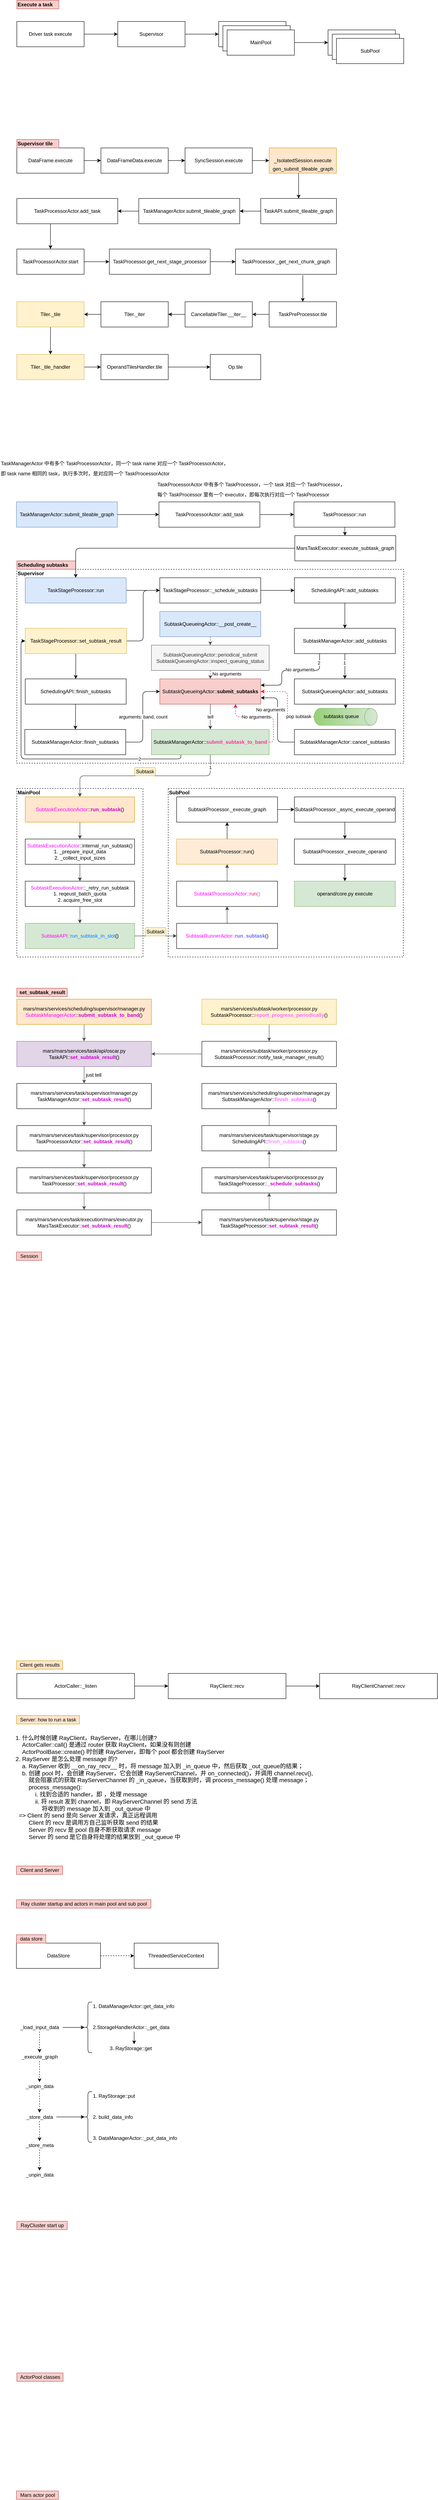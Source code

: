 <mxfile scale="10" border="0" version="21.2.9" type="github" pages="7">
  <diagram id="VeliALMj4aDlEIF5rFsG" name="main flow">
    <mxGraphModel dx="954" dy="1817" grid="1" gridSize="10" guides="1" tooltips="1" connect="1" arrows="1" fold="1" page="1" pageScale="1" pageWidth="827" pageHeight="1169" math="0" shadow="0">
      <root>
        <mxCell id="0" />
        <mxCell id="1" parent="0" />
        <mxCell id="111" value="" style="edgeStyle=orthogonalEdgeStyle;html=1;" parent="1" edge="1">
          <mxGeometry relative="1" as="geometry">
            <mxPoint x="789.5" y="1960" as="targetPoint" />
          </mxGeometry>
        </mxCell>
        <mxCell id="127" value="" style="edgeStyle=none;html=1;" parent="1" edge="1">
          <mxGeometry relative="1" as="geometry">
            <mxPoint x="760" y="1765" as="sourcePoint" />
          </mxGeometry>
        </mxCell>
        <mxCell id="7AmvSU_J0cDDg7itn-mU-127" value="" style="rounded=0;whiteSpace=wrap;html=1;fontSize=12;fontColor=#000000;dashed=1;fillColor=none;" parent="1" vertex="1">
          <mxGeometry x="40" y="820" width="920" height="460" as="geometry" />
        </mxCell>
        <mxCell id="7AmvSU_J0cDDg7itn-mU-128" value="" style="rounded=0;whiteSpace=wrap;html=1;fontSize=12;fontColor=#000000;dashed=1;fillColor=none;" parent="1" vertex="1">
          <mxGeometry x="400" y="1340" width="559" height="400" as="geometry" />
        </mxCell>
        <mxCell id="7AmvSU_J0cDDg7itn-mU-129" value="" style="rounded=0;whiteSpace=wrap;html=1;fontSize=12;fontColor=#000000;dashed=1;fillColor=none;" parent="1" vertex="1">
          <mxGeometry x="40" y="1340" width="300" height="400" as="geometry" />
        </mxCell>
        <mxCell id="7AmvSU_J0cDDg7itn-mU-130" value="" style="edgeStyle=none;html=1;" parent="1" source="7AmvSU_J0cDDg7itn-mU-131" target="7AmvSU_J0cDDg7itn-mU-133" edge="1">
          <mxGeometry relative="1" as="geometry" />
        </mxCell>
        <mxCell id="7AmvSU_J0cDDg7itn-mU-131" value="DataFrame.execute" style="rounded=0;whiteSpace=wrap;html=1;" parent="1" vertex="1">
          <mxGeometry x="40" y="-180" width="160" height="60" as="geometry" />
        </mxCell>
        <mxCell id="7AmvSU_J0cDDg7itn-mU-132" value="" style="edgeStyle=none;html=1;" parent="1" source="7AmvSU_J0cDDg7itn-mU-133" target="7AmvSU_J0cDDg7itn-mU-135" edge="1">
          <mxGeometry relative="1" as="geometry" />
        </mxCell>
        <mxCell id="7AmvSU_J0cDDg7itn-mU-133" value="DataFrameData.execute" style="rounded=0;whiteSpace=wrap;html=1;" parent="1" vertex="1">
          <mxGeometry x="240" y="-180" width="160" height="60" as="geometry" />
        </mxCell>
        <mxCell id="7AmvSU_J0cDDg7itn-mU-134" value="" style="edgeStyle=none;html=1;" parent="1" source="7AmvSU_J0cDDg7itn-mU-135" target="7AmvSU_J0cDDg7itn-mU-137" edge="1">
          <mxGeometry relative="1" as="geometry" />
        </mxCell>
        <mxCell id="7AmvSU_J0cDDg7itn-mU-135" value="SyncSession.execute" style="rounded=0;whiteSpace=wrap;html=1;" parent="1" vertex="1">
          <mxGeometry x="440" y="-180" width="160" height="60" as="geometry" />
        </mxCell>
        <mxCell id="7AmvSU_J0cDDg7itn-mU-136" value="" style="edgeStyle=none;html=1;exitX=0.438;exitY=1;exitDx=0;exitDy=0;exitPerimeter=0;" parent="1" source="7AmvSU_J0cDDg7itn-mU-137" target="7AmvSU_J0cDDg7itn-mU-139" edge="1">
          <mxGeometry relative="1" as="geometry" />
        </mxCell>
        <mxCell id="7AmvSU_J0cDDg7itn-mU-137" value="_IsolatedSession.execute" style="rounded=0;whiteSpace=wrap;html=1;fillColor=#ffe6cc;strokeColor=#d79b00;" parent="1" vertex="1">
          <mxGeometry x="640" y="-180" width="160" height="60" as="geometry" />
        </mxCell>
        <mxCell id="7AmvSU_J0cDDg7itn-mU-138" value="" style="edgeStyle=none;html=1;" parent="1" source="7AmvSU_J0cDDg7itn-mU-139" target="7AmvSU_J0cDDg7itn-mU-141" edge="1">
          <mxGeometry relative="1" as="geometry" />
        </mxCell>
        <mxCell id="7AmvSU_J0cDDg7itn-mU-139" value="TaskAPI.submit_tileable_graph" style="rounded=0;whiteSpace=wrap;html=1;" parent="1" vertex="1">
          <mxGeometry x="620" y="-60" width="180" height="60" as="geometry" />
        </mxCell>
        <mxCell id="7AmvSU_J0cDDg7itn-mU-140" value="" style="edgeStyle=none;html=1;" parent="1" source="7AmvSU_J0cDDg7itn-mU-141" target="7AmvSU_J0cDDg7itn-mU-143" edge="1">
          <mxGeometry relative="1" as="geometry" />
        </mxCell>
        <mxCell id="7AmvSU_J0cDDg7itn-mU-141" value="TaskManagerActor.submit_tileable_graph" style="rounded=0;whiteSpace=wrap;html=1;" parent="1" vertex="1">
          <mxGeometry x="330" y="-60" width="240" height="60" as="geometry" />
        </mxCell>
        <mxCell id="7AmvSU_J0cDDg7itn-mU-142" value="" style="edgeStyle=none;html=1;exitX=0.333;exitY=1.007;exitDx=0;exitDy=0;exitPerimeter=0;" parent="1" source="7AmvSU_J0cDDg7itn-mU-143" target="7AmvSU_J0cDDg7itn-mU-145" edge="1">
          <mxGeometry relative="1" as="geometry" />
        </mxCell>
        <mxCell id="7AmvSU_J0cDDg7itn-mU-143" value="TaskProcessorActor.add_task" style="rounded=0;whiteSpace=wrap;html=1;" parent="1" vertex="1">
          <mxGeometry x="40" y="-60" width="240" height="60" as="geometry" />
        </mxCell>
        <mxCell id="7AmvSU_J0cDDg7itn-mU-144" value="" style="edgeStyle=none;html=1;" parent="1" source="7AmvSU_J0cDDg7itn-mU-145" target="7AmvSU_J0cDDg7itn-mU-149" edge="1">
          <mxGeometry relative="1" as="geometry" />
        </mxCell>
        <mxCell id="7AmvSU_J0cDDg7itn-mU-145" value="TaskProcessorActor.start" style="rounded=0;whiteSpace=wrap;html=1;" parent="1" vertex="1">
          <mxGeometry x="40" y="60" width="160" height="60" as="geometry" />
        </mxCell>
        <mxCell id="7AmvSU_J0cDDg7itn-mU-146" value="" style="edgeStyle=none;html=1;" parent="1" source="7AmvSU_J0cDDg7itn-mU-147" target="7AmvSU_J0cDDg7itn-mU-153" edge="1">
          <mxGeometry relative="1" as="geometry" />
        </mxCell>
        <mxCell id="7AmvSU_J0cDDg7itn-mU-147" value="TaskPreProcessor.tile" style="rounded=0;whiteSpace=wrap;html=1;" parent="1" vertex="1">
          <mxGeometry x="640" y="185" width="160" height="60" as="geometry" />
        </mxCell>
        <mxCell id="7AmvSU_J0cDDg7itn-mU-148" value="" style="edgeStyle=none;html=1;" parent="1" source="7AmvSU_J0cDDg7itn-mU-149" target="7AmvSU_J0cDDg7itn-mU-151" edge="1">
          <mxGeometry relative="1" as="geometry" />
        </mxCell>
        <mxCell id="7AmvSU_J0cDDg7itn-mU-149" value="TaskProcessor.get_next_stage_processor" style="rounded=0;whiteSpace=wrap;html=1;" parent="1" vertex="1">
          <mxGeometry x="260" y="60" width="240" height="60" as="geometry" />
        </mxCell>
        <mxCell id="7AmvSU_J0cDDg7itn-mU-150" value="" style="edgeStyle=none;html=1;entryX=0.5;entryY=0;entryDx=0;entryDy=0;exitX=0.667;exitY=1.033;exitDx=0;exitDy=0;exitPerimeter=0;" parent="1" source="7AmvSU_J0cDDg7itn-mU-151" target="7AmvSU_J0cDDg7itn-mU-147" edge="1">
          <mxGeometry relative="1" as="geometry" />
        </mxCell>
        <mxCell id="7AmvSU_J0cDDg7itn-mU-151" value="TaskProcessor._get_next_chunk_graph" style="rounded=0;whiteSpace=wrap;html=1;" parent="1" vertex="1">
          <mxGeometry x="560" y="60" width="240" height="60" as="geometry" />
        </mxCell>
        <mxCell id="7AmvSU_J0cDDg7itn-mU-152" value="" style="edgeStyle=none;html=1;" parent="1" source="7AmvSU_J0cDDg7itn-mU-153" target="7AmvSU_J0cDDg7itn-mU-155" edge="1">
          <mxGeometry relative="1" as="geometry" />
        </mxCell>
        <mxCell id="7AmvSU_J0cDDg7itn-mU-153" value="CancellableTiler.__iter__" style="rounded=0;whiteSpace=wrap;html=1;" parent="1" vertex="1">
          <mxGeometry x="440" y="185" width="160" height="60" as="geometry" />
        </mxCell>
        <mxCell id="7AmvSU_J0cDDg7itn-mU-154" value="" style="edgeStyle=none;html=1;" parent="1" source="7AmvSU_J0cDDg7itn-mU-155" target="7AmvSU_J0cDDg7itn-mU-157" edge="1">
          <mxGeometry relative="1" as="geometry" />
        </mxCell>
        <mxCell id="7AmvSU_J0cDDg7itn-mU-155" value="Tiler._iter" style="rounded=0;whiteSpace=wrap;html=1;" parent="1" vertex="1">
          <mxGeometry x="240" y="185" width="160" height="60" as="geometry" />
        </mxCell>
        <mxCell id="7AmvSU_J0cDDg7itn-mU-156" value="" style="edgeStyle=none;html=1;" parent="1" source="7AmvSU_J0cDDg7itn-mU-157" target="7AmvSU_J0cDDg7itn-mU-159" edge="1">
          <mxGeometry relative="1" as="geometry" />
        </mxCell>
        <mxCell id="7AmvSU_J0cDDg7itn-mU-157" value="Tiler._tile" style="rounded=0;whiteSpace=wrap;html=1;fillColor=#fff2cc;strokeColor=#d6b656;" parent="1" vertex="1">
          <mxGeometry x="40" y="185" width="160" height="60" as="geometry" />
        </mxCell>
        <mxCell id="7AmvSU_J0cDDg7itn-mU-158" value="" style="edgeStyle=none;html=1;" parent="1" source="7AmvSU_J0cDDg7itn-mU-159" target="7AmvSU_J0cDDg7itn-mU-161" edge="1">
          <mxGeometry relative="1" as="geometry" />
        </mxCell>
        <mxCell id="7AmvSU_J0cDDg7itn-mU-159" value="Tiler._tile_handler" style="rounded=0;whiteSpace=wrap;html=1;fillColor=#fff2cc;strokeColor=#d6b656;" parent="1" vertex="1">
          <mxGeometry x="40" y="310" width="160" height="60" as="geometry" />
        </mxCell>
        <mxCell id="7AmvSU_J0cDDg7itn-mU-160" value="" style="edgeStyle=none;html=1;" parent="1" source="7AmvSU_J0cDDg7itn-mU-161" target="7AmvSU_J0cDDg7itn-mU-162" edge="1">
          <mxGeometry relative="1" as="geometry" />
        </mxCell>
        <mxCell id="7AmvSU_J0cDDg7itn-mU-161" value="OperandTilesHandler.tile" style="rounded=0;whiteSpace=wrap;html=1;" parent="1" vertex="1">
          <mxGeometry x="240" y="310" width="160" height="60" as="geometry" />
        </mxCell>
        <mxCell id="7AmvSU_J0cDDg7itn-mU-162" value="Op.tile" style="whiteSpace=wrap;html=1;rounded=0;" parent="1" vertex="1">
          <mxGeometry x="500" y="310" width="120" height="60" as="geometry" />
        </mxCell>
        <mxCell id="7AmvSU_J0cDDg7itn-mU-163" value="gen_submit_tileable_graph" style="text;html=1;align=center;verticalAlign=middle;resizable=0;points=[];autosize=1;strokeColor=none;fillColor=none;" parent="1" vertex="1">
          <mxGeometry x="640" y="-140" width="160" height="20" as="geometry" />
        </mxCell>
        <mxCell id="7AmvSU_J0cDDg7itn-mU-164" value="Supervisor tile" style="text;html=1;align=left;verticalAlign=middle;resizable=0;points=[];autosize=1;strokeColor=#b85450;fillColor=#f8cecc;fontStyle=1" parent="1" vertex="1">
          <mxGeometry x="40" y="-200" width="100" height="20" as="geometry" />
        </mxCell>
        <mxCell id="7AmvSU_J0cDDg7itn-mU-165" value="" style="edgeStyle=none;html=1;dashed=1;fontFamily=Helvetica;fontSize=12;fontColor=#000000;" parent="1" source="7AmvSU_J0cDDg7itn-mU-166" target="7AmvSU_J0cDDg7itn-mU-167" edge="1">
          <mxGeometry relative="1" as="geometry" />
        </mxCell>
        <mxCell id="7AmvSU_J0cDDg7itn-mU-166" value="DataStore" style="rounded=0;whiteSpace=wrap;html=1;" parent="1" vertex="1">
          <mxGeometry x="39" y="4080" width="200" height="60" as="geometry" />
        </mxCell>
        <mxCell id="7AmvSU_J0cDDg7itn-mU-167" value="ThreadedServiceContext" style="rounded=0;whiteSpace=wrap;html=1;" parent="1" vertex="1">
          <mxGeometry x="319" y="4080" width="200" height="60" as="geometry" />
        </mxCell>
        <mxCell id="7AmvSU_J0cDDg7itn-mU-168" value="" style="edgeStyle=none;html=1;dashed=1;fontFamily=Helvetica;fontSize=12;fontColor=#000000;" parent="1" source="7AmvSU_J0cDDg7itn-mU-170" target="7AmvSU_J0cDDg7itn-mU-172" edge="1">
          <mxGeometry relative="1" as="geometry" />
        </mxCell>
        <mxCell id="7AmvSU_J0cDDg7itn-mU-169" value="" style="edgeStyle=none;html=1;entryX=0.1;entryY=0.5;entryDx=0;entryDy=0;entryPerimeter=0;" parent="1" source="7AmvSU_J0cDDg7itn-mU-170" target="7AmvSU_J0cDDg7itn-mU-182" edge="1">
          <mxGeometry relative="1" as="geometry">
            <mxPoint x="201" y="4280" as="targetPoint" />
          </mxGeometry>
        </mxCell>
        <mxCell id="7AmvSU_J0cDDg7itn-mU-170" value="_load_input_data" style="text;html=1;align=center;verticalAlign=middle;resizable=0;points=[];autosize=1;strokeColor=none;fillColor=none;fontSize=12;fontFamily=Helvetica;fontColor=#000000;" parent="1" vertex="1">
          <mxGeometry x="39" y="4270" width="110" height="20" as="geometry" />
        </mxCell>
        <mxCell id="7AmvSU_J0cDDg7itn-mU-171" value="" style="edgeStyle=none;html=1;dashed=1;fontFamily=Helvetica;fontSize=12;fontColor=#000000;" parent="1" source="7AmvSU_J0cDDg7itn-mU-172" target="7AmvSU_J0cDDg7itn-mU-174" edge="1">
          <mxGeometry relative="1" as="geometry" />
        </mxCell>
        <mxCell id="7AmvSU_J0cDDg7itn-mU-172" value="_execute_graph" style="text;html=1;align=center;verticalAlign=middle;resizable=0;points=[];autosize=1;strokeColor=none;fillColor=none;fontSize=12;fontFamily=Helvetica;fontColor=#000000;" parent="1" vertex="1">
          <mxGeometry x="44" y="4340" width="100" height="20" as="geometry" />
        </mxCell>
        <mxCell id="7AmvSU_J0cDDg7itn-mU-173" value="" style="edgeStyle=none;html=1;dashed=1;fontFamily=Helvetica;fontSize=12;fontColor=#000000;" parent="1" source="7AmvSU_J0cDDg7itn-mU-174" target="7AmvSU_J0cDDg7itn-mU-177" edge="1">
          <mxGeometry relative="1" as="geometry" />
        </mxCell>
        <mxCell id="7AmvSU_J0cDDg7itn-mU-174" value="_unpin_data" style="text;html=1;align=center;verticalAlign=middle;resizable=0;points=[];autosize=1;strokeColor=none;fillColor=none;fontSize=12;fontFamily=Helvetica;fontColor=#000000;" parent="1" vertex="1">
          <mxGeometry x="54" y="4410" width="80" height="20" as="geometry" />
        </mxCell>
        <mxCell id="7AmvSU_J0cDDg7itn-mU-175" value="" style="edgeStyle=none;html=1;dashed=1;fontFamily=Helvetica;fontSize=12;fontColor=#000000;" parent="1" source="7AmvSU_J0cDDg7itn-mU-177" target="7AmvSU_J0cDDg7itn-mU-179" edge="1">
          <mxGeometry relative="1" as="geometry" />
        </mxCell>
        <mxCell id="7AmvSU_J0cDDg7itn-mU-176" value="" style="edgeStyle=none;html=1;entryX=0.1;entryY=0.5;entryDx=0;entryDy=0;entryPerimeter=0;" parent="1" source="7AmvSU_J0cDDg7itn-mU-177" target="7AmvSU_J0cDDg7itn-mU-181" edge="1">
          <mxGeometry relative="1" as="geometry">
            <mxPoint x="199" y="4492.5" as="targetPoint" />
          </mxGeometry>
        </mxCell>
        <mxCell id="7AmvSU_J0cDDg7itn-mU-177" value="_store_data" style="text;html=1;align=center;verticalAlign=middle;resizable=0;points=[];autosize=1;strokeColor=none;fillColor=none;fontSize=12;fontFamily=Helvetica;fontColor=#000000;" parent="1" vertex="1">
          <mxGeometry x="54" y="4482.5" width="80" height="20" as="geometry" />
        </mxCell>
        <mxCell id="7AmvSU_J0cDDg7itn-mU-178" value="" style="edgeStyle=none;html=1;dashed=1;fontFamily=Helvetica;fontSize=12;fontColor=#000000;" parent="1" source="7AmvSU_J0cDDg7itn-mU-179" target="7AmvSU_J0cDDg7itn-mU-180" edge="1">
          <mxGeometry relative="1" as="geometry" />
        </mxCell>
        <mxCell id="7AmvSU_J0cDDg7itn-mU-179" value="_store_meta" style="text;html=1;align=center;verticalAlign=middle;resizable=0;points=[];autosize=1;strokeColor=none;fillColor=none;fontSize=12;fontFamily=Helvetica;fontColor=#000000;" parent="1" vertex="1">
          <mxGeometry x="54" y="4550" width="80" height="20" as="geometry" />
        </mxCell>
        <mxCell id="7AmvSU_J0cDDg7itn-mU-180" value="_unpin_data" style="text;html=1;align=center;verticalAlign=middle;resizable=0;points=[];autosize=1;strokeColor=none;fillColor=none;fontSize=12;fontFamily=Helvetica;fontColor=#000000;" parent="1" vertex="1">
          <mxGeometry x="54" y="4620" width="80" height="20" as="geometry" />
        </mxCell>
        <mxCell id="7AmvSU_J0cDDg7itn-mU-181" value="" style="shape=curlyBracket;whiteSpace=wrap;html=1;rounded=1;" parent="1" vertex="1">
          <mxGeometry x="199" y="4432.5" width="20" height="120" as="geometry" />
        </mxCell>
        <mxCell id="7AmvSU_J0cDDg7itn-mU-182" value="" style="shape=curlyBracket;whiteSpace=wrap;html=1;rounded=1;" parent="1" vertex="1">
          <mxGeometry x="199" y="4220" width="20" height="120" as="geometry" />
        </mxCell>
        <mxCell id="7AmvSU_J0cDDg7itn-mU-183" value="1. DataManagerActor::get_data_info" style="text;html=1;align=left;verticalAlign=middle;resizable=0;points=[];autosize=1;strokeColor=none;fillColor=none;" parent="1" vertex="1">
          <mxGeometry x="219" y="4220" width="210" height="20" as="geometry" />
        </mxCell>
        <mxCell id="7AmvSU_J0cDDg7itn-mU-184" value="" style="edgeStyle=none;html=1;" parent="1" source="7AmvSU_J0cDDg7itn-mU-185" target="7AmvSU_J0cDDg7itn-mU-186" edge="1">
          <mxGeometry relative="1" as="geometry" />
        </mxCell>
        <mxCell id="7AmvSU_J0cDDg7itn-mU-185" value="2.StorageHandlerActor::_get_data" style="text;html=1;align=left;verticalAlign=middle;resizable=0;points=[];autosize=1;strokeColor=none;fillColor=none;" parent="1" vertex="1">
          <mxGeometry x="219" y="4270" width="200" height="20" as="geometry" />
        </mxCell>
        <mxCell id="7AmvSU_J0cDDg7itn-mU-186" value="3. RayStorage::get" style="text;html=1;align=left;verticalAlign=middle;resizable=0;points=[];autosize=1;strokeColor=none;fillColor=none;" parent="1" vertex="1">
          <mxGeometry x="259" y="4320" width="120" height="20" as="geometry" />
        </mxCell>
        <mxCell id="7AmvSU_J0cDDg7itn-mU-187" value="1. RayStorage::put" style="text;html=1;align=left;verticalAlign=middle;resizable=0;points=[];autosize=1;strokeColor=none;fillColor=none;" parent="1" vertex="1">
          <mxGeometry x="219" y="4432.5" width="120" height="20" as="geometry" />
        </mxCell>
        <mxCell id="7AmvSU_J0cDDg7itn-mU-188" value="3. DataManagerActor::_put_data_info" style="text;html=1;align=left;verticalAlign=middle;resizable=0;points=[];autosize=1;strokeColor=none;fillColor=none;" parent="1" vertex="1">
          <mxGeometry x="219" y="4532.5" width="220" height="20" as="geometry" />
        </mxCell>
        <mxCell id="7AmvSU_J0cDDg7itn-mU-189" value="2. build_data_info" style="text;html=1;align=left;verticalAlign=middle;resizable=0;points=[];autosize=1;strokeColor=none;fillColor=none;" parent="1" vertex="1">
          <mxGeometry x="219" y="4482.5" width="110" height="20" as="geometry" />
        </mxCell>
        <mxCell id="7AmvSU_J0cDDg7itn-mU-190" value="set_subtask_result" style="text;html=1;align=center;verticalAlign=middle;resizable=0;points=[];autosize=1;strokeColor=#b85450;fillColor=#f8cecc;fontStyle=1" parent="1" vertex="1">
          <mxGeometry x="40" y="1814" width="120" height="20" as="geometry" />
        </mxCell>
        <mxCell id="7AmvSU_J0cDDg7itn-mU-191" value="&lt;span style=&quot;text-align: left&quot;&gt;Ray cluster startup and actors in main pool and sub pool&lt;/span&gt;" style="text;html=1;align=center;verticalAlign=middle;resizable=0;points=[];autosize=1;strokeColor=#b85450;fillColor=#f8cecc;fontStyle=0" parent="1" vertex="1">
          <mxGeometry x="39" y="3977" width="320" height="20" as="geometry" />
        </mxCell>
        <mxCell id="7AmvSU_J0cDDg7itn-mU-192" value="&lt;span style=&quot;text-align: left&quot;&gt;data store&lt;/span&gt;" style="text;html=1;align=center;verticalAlign=middle;resizable=0;points=[];autosize=1;strokeColor=#b85450;fillColor=#f8cecc;fontStyle=0" parent="1" vertex="1">
          <mxGeometry x="39" y="4060" width="70" height="20" as="geometry" />
        </mxCell>
        <mxCell id="7AmvSU_J0cDDg7itn-mU-193" value="&lt;span style=&quot;text-align: left&quot;&gt;Client and Server&lt;/span&gt;" style="text;html=1;align=center;verticalAlign=middle;resizable=0;points=[];autosize=1;strokeColor=#b85450;fillColor=#f8cecc;fontStyle=0" parent="1" vertex="1">
          <mxGeometry x="39" y="3897" width="110" height="20" as="geometry" />
        </mxCell>
        <mxCell id="7AmvSU_J0cDDg7itn-mU-194" value="Scheduling subtasks" style="text;html=1;align=left;verticalAlign=middle;resizable=0;points=[];autosize=1;strokeColor=#b85450;fillColor=#f8cecc;fontStyle=1" parent="1" vertex="1">
          <mxGeometry x="40" y="800" width="140" height="20" as="geometry" />
        </mxCell>
        <mxCell id="7AmvSU_J0cDDg7itn-mU-195" value="" style="edgeStyle=orthogonalEdgeStyle;html=1;entryX=0;entryY=0.5;entryDx=0;entryDy=0;" parent="1" source="7AmvSU_J0cDDg7itn-mU-196" target="7AmvSU_J0cDDg7itn-mU-198" edge="1">
          <mxGeometry relative="1" as="geometry">
            <mxPoint x="420" y="950" as="targetPoint" />
          </mxGeometry>
        </mxCell>
        <mxCell id="7AmvSU_J0cDDg7itn-mU-196" value="TaskStageProcessor::run" style="rounded=0;whiteSpace=wrap;html=1;fillColor=#dae8fc;strokeColor=#6c8ebf;" parent="1" vertex="1">
          <mxGeometry x="60" y="840" width="240" height="60" as="geometry" />
        </mxCell>
        <mxCell id="7AmvSU_J0cDDg7itn-mU-197" value="" style="edgeStyle=orthogonalEdgeStyle;html=1;" parent="1" source="7AmvSU_J0cDDg7itn-mU-198" target="7AmvSU_J0cDDg7itn-mU-203" edge="1">
          <mxGeometry relative="1" as="geometry" />
        </mxCell>
        <mxCell id="7AmvSU_J0cDDg7itn-mU-198" value="TaskStageProcessor::_schedule_subtasks" style="rounded=0;whiteSpace=wrap;html=1;" parent="1" vertex="1">
          <mxGeometry x="380" y="840" width="240" height="60" as="geometry" />
        </mxCell>
        <mxCell id="7AmvSU_J0cDDg7itn-mU-199" value="" style="edgeStyle=orthogonalEdgeStyle;html=1;entryX=0;entryY=0.5;entryDx=0;entryDy=0;" parent="1" source="7AmvSU_J0cDDg7itn-mU-201" target="7AmvSU_J0cDDg7itn-mU-198" edge="1">
          <mxGeometry relative="1" as="geometry" />
        </mxCell>
        <mxCell id="7AmvSU_J0cDDg7itn-mU-200" value="" style="html=1;entryX=0.5;entryY=0;entryDx=0;entryDy=0;" parent="1" source="7AmvSU_J0cDDg7itn-mU-201" target="7AmvSU_J0cDDg7itn-mU-213" edge="1">
          <mxGeometry relative="1" as="geometry" />
        </mxCell>
        <mxCell id="7AmvSU_J0cDDg7itn-mU-201" value="TaskStageProcessor::set_subtask_result" style="rounded=0;whiteSpace=wrap;html=1;fillColor=#fff2cc;strokeColor=#d6b656;" parent="1" vertex="1">
          <mxGeometry x="60" y="960" width="241" height="60" as="geometry" />
        </mxCell>
        <mxCell id="7AmvSU_J0cDDg7itn-mU-202" value="" style="edgeStyle=orthogonalEdgeStyle;html=1;" parent="1" source="7AmvSU_J0cDDg7itn-mU-203" target="7AmvSU_J0cDDg7itn-mU-206" edge="1">
          <mxGeometry relative="1" as="geometry" />
        </mxCell>
        <mxCell id="7AmvSU_J0cDDg7itn-mU-203" value="SchedulingAPI::add_subtasks" style="rounded=0;whiteSpace=wrap;html=1;" parent="1" vertex="1">
          <mxGeometry x="700" y="840" width="240" height="60" as="geometry" />
        </mxCell>
        <mxCell id="7AmvSU_J0cDDg7itn-mU-204" value="" style="edgeStyle=orthogonalEdgeStyle;html=1;" parent="1" source="7AmvSU_J0cDDg7itn-mU-206" target="7AmvSU_J0cDDg7itn-mU-208" edge="1">
          <mxGeometry relative="1" as="geometry" />
        </mxCell>
        <mxCell id="7AmvSU_J0cDDg7itn-mU-205" value="1" style="edgeLabel;html=1;align=center;verticalAlign=middle;resizable=0;points=[];" parent="7AmvSU_J0cDDg7itn-mU-204" vertex="1" connectable="0">
          <mxGeometry x="-0.1" y="2" relative="1" as="geometry">
            <mxPoint x="-3" y="-5" as="offset" />
          </mxGeometry>
        </mxCell>
        <mxCell id="7AmvSU_J0cDDg7itn-mU-206" value="SubtaskManagerActor::add_subtasks" style="rounded=0;whiteSpace=wrap;html=1;" parent="1" vertex="1">
          <mxGeometry x="700" y="960" width="240" height="60" as="geometry" />
        </mxCell>
        <mxCell id="7AmvSU_J0cDDg7itn-mU-207" value="" style="edgeStyle=orthogonalEdgeStyle;html=1;entryX=0;entryY=0.5;entryDx=0;entryDy=0;entryPerimeter=0;exitX=0.5;exitY=1;exitDx=0;exitDy=0;" parent="1" source="7AmvSU_J0cDDg7itn-mU-208" target="7AmvSU_J0cDDg7itn-mU-298" edge="1">
          <mxGeometry relative="1" as="geometry">
            <mxPoint x="1020" y="1110" as="targetPoint" />
          </mxGeometry>
        </mxCell>
        <mxCell id="7AmvSU_J0cDDg7itn-mU-208" value="SubtaskQueueingActor::add_subtasks" style="rounded=0;whiteSpace=wrap;html=1;" parent="1" vertex="1">
          <mxGeometry x="700" y="1080" width="240" height="60" as="geometry" />
        </mxCell>
        <mxCell id="7AmvSU_J0cDDg7itn-mU-209" value="SubtaskQueueingActor::&lt;b&gt;submit_subtasks&lt;/b&gt;" style="rounded=0;whiteSpace=wrap;html=1;fillColor=#f8cecc;strokeColor=#b85450;" parent="1" vertex="1">
          <mxGeometry x="380" y="1080" width="240" height="60" as="geometry" />
        </mxCell>
        <mxCell id="7AmvSU_J0cDDg7itn-mU-210" value="arguments: band, count" style="edgeStyle=orthogonalEdgeStyle;html=1;entryX=0;entryY=0.5;entryDx=0;entryDy=0;" parent="1" source="7AmvSU_J0cDDg7itn-mU-211" target="7AmvSU_J0cDDg7itn-mU-209" edge="1">
          <mxGeometry relative="1" as="geometry" />
        </mxCell>
        <mxCell id="7AmvSU_J0cDDg7itn-mU-211" value="SubtaskManagerActor::finish_subtasks" style="rounded=0;whiteSpace=wrap;html=1;" parent="1" vertex="1">
          <mxGeometry x="59" y="1200" width="240" height="60" as="geometry" />
        </mxCell>
        <mxCell id="7AmvSU_J0cDDg7itn-mU-212" value="" style="html=1;" parent="1" source="7AmvSU_J0cDDg7itn-mU-213" target="7AmvSU_J0cDDg7itn-mU-211" edge="1">
          <mxGeometry relative="1" as="geometry" />
        </mxCell>
        <mxCell id="7AmvSU_J0cDDg7itn-mU-213" value="SchedulingAPI::finish_subtasks" style="rounded=0;whiteSpace=wrap;html=1;" parent="1" vertex="1">
          <mxGeometry x="60" y="1080" width="240" height="60" as="geometry" />
        </mxCell>
        <mxCell id="7AmvSU_J0cDDg7itn-mU-214" value="tell" style="html=1;startArrow=classic;startFill=1;fillColor=#f8cecc;strokeColor=#363B3D;exitX=0.5;exitY=0;exitDx=0;exitDy=0;endArrow=none;endFill=0;edgeStyle=orthogonalEdgeStyle;" parent="1" source="7AmvSU_J0cDDg7itn-mU-218" target="7AmvSU_J0cDDg7itn-mU-209" edge="1">
          <mxGeometry relative="1" as="geometry">
            <mxPoint x="700" y="1230" as="sourcePoint" />
          </mxGeometry>
        </mxCell>
        <mxCell id="7AmvSU_J0cDDg7itn-mU-215" value="1" style="edgeStyle=orthogonalEdgeStyle;html=1;startArrow=none;startFill=0;endArrow=classic;endFill=1;strokeColor=#363B3D;exitX=0.5;exitY=1;exitDx=0;exitDy=0;" parent="1" source="7AmvSU_J0cDDg7itn-mU-218" target="7AmvSU_J0cDDg7itn-mU-225" edge="1">
          <mxGeometry x="-0.854" relative="1" as="geometry">
            <mxPoint as="offset" />
          </mxGeometry>
        </mxCell>
        <mxCell id="7AmvSU_J0cDDg7itn-mU-216" value="" style="edgeStyle=orthogonalEdgeStyle;html=1;entryX=0;entryY=0.5;entryDx=0;entryDy=0;exitX=0.25;exitY=1;exitDx=0;exitDy=0;strokeColor=#000000;fontColor=#000000;" parent="1" source="7AmvSU_J0cDDg7itn-mU-218" target="7AmvSU_J0cDDg7itn-mU-201" edge="1">
          <mxGeometry relative="1" as="geometry" />
        </mxCell>
        <mxCell id="7AmvSU_J0cDDg7itn-mU-217" value="2" style="edgeLabel;html=1;align=center;verticalAlign=middle;resizable=0;points=[];" parent="7AmvSU_J0cDDg7itn-mU-216" vertex="1" connectable="0">
          <mxGeometry x="-0.688" y="-3" relative="1" as="geometry">
            <mxPoint x="-2" y="3" as="offset" />
          </mxGeometry>
        </mxCell>
        <mxCell id="7AmvSU_J0cDDg7itn-mU-218" value="SubtaskManagerActor::&lt;font color=&quot;#ff3399&quot;&gt;&lt;b&gt;submit_subtask_to_band&lt;/b&gt;&lt;/font&gt;" style="rounded=0;whiteSpace=wrap;html=1;fontSize=12;fillColor=#d5e8d4;strokeColor=#82b366;" parent="1" vertex="1">
          <mxGeometry x="360" y="1200" width="280" height="60" as="geometry" />
        </mxCell>
        <mxCell id="7AmvSU_J0cDDg7itn-mU-219" value="" style="html=1;edgeStyle=orthogonalEdgeStyle;entryX=1;entryY=0.75;entryDx=0;entryDy=0;" parent="1" source="7AmvSU_J0cDDg7itn-mU-221" target="7AmvSU_J0cDDg7itn-mU-209" edge="1">
          <mxGeometry relative="1" as="geometry" />
        </mxCell>
        <mxCell id="7AmvSU_J0cDDg7itn-mU-220" value="No arguments" style="edgeLabel;html=1;align=center;verticalAlign=middle;resizable=0;points=[];fontColor=#000000;" parent="7AmvSU_J0cDDg7itn-mU-219" vertex="1" connectable="0">
          <mxGeometry x="0.195" y="3" relative="1" as="geometry">
            <mxPoint x="-14" y="-7" as="offset" />
          </mxGeometry>
        </mxCell>
        <mxCell id="7AmvSU_J0cDDg7itn-mU-221" value="SubtaskManagerActor::cancel_subtasks" style="rounded=0;whiteSpace=wrap;html=1;" parent="1" vertex="1">
          <mxGeometry x="700" y="1200" width="240" height="60" as="geometry" />
        </mxCell>
        <mxCell id="7AmvSU_J0cDDg7itn-mU-222" value="" style="html=1;startArrow=none;startFill=0;fillColor=#f8cecc;strokeColor=#CC0066;exitX=1;exitY=0.5;exitDx=0;exitDy=0;endArrow=classic;endFill=1;entryX=0.75;entryY=1;entryDx=0;entryDy=0;dashed=1;edgeStyle=orthogonalEdgeStyle;" parent="1" source="7AmvSU_J0cDDg7itn-mU-218" target="7AmvSU_J0cDDg7itn-mU-209" edge="1">
          <mxGeometry relative="1" as="geometry">
            <mxPoint x="510.5" y="1330" as="sourcePoint" />
            <mxPoint x="510.167" y="1270" as="targetPoint" />
          </mxGeometry>
        </mxCell>
        <mxCell id="7AmvSU_J0cDDg7itn-mU-223" value="No arguments" style="edgeLabel;html=1;align=center;verticalAlign=middle;resizable=0;points=[];fontColor=#000000;" parent="7AmvSU_J0cDDg7itn-mU-222" vertex="1" connectable="0">
          <mxGeometry x="0.179" y="-1" relative="1" as="geometry">
            <mxPoint x="1" y="1" as="offset" />
          </mxGeometry>
        </mxCell>
        <mxCell id="7AmvSU_J0cDDg7itn-mU-224" value="" style="edgeStyle=orthogonalEdgeStyle;html=1;fontSize=11;startArrow=none;startFill=0;endArrow=classic;endFill=1;strokeColor=#363B3D;" parent="1" source="7AmvSU_J0cDDg7itn-mU-225" target="7AmvSU_J0cDDg7itn-mU-227" edge="1">
          <mxGeometry relative="1" as="geometry" />
        </mxCell>
        <mxCell id="7AmvSU_J0cDDg7itn-mU-225" value="&lt;font color=&quot;#ff00ff&quot; style=&quot;text-align: left&quot;&gt;SubtaskExecutionActor&lt;/font&gt;&lt;span style=&quot;text-align: left&quot;&gt;::&lt;/span&gt;&lt;b style=&quot;text-align: left&quot;&gt;&lt;font color=&quot;#cc00cc&quot;&gt;run_subtask&lt;/font&gt;&lt;/b&gt;&lt;span style=&quot;text-align: left&quot;&gt;()&lt;br&gt;&lt;/span&gt;" style="rounded=0;whiteSpace=wrap;html=1;fillColor=#ffe6cc;strokeColor=#d79b00;" parent="1" vertex="1">
          <mxGeometry x="60" y="1360" width="260" height="60" as="geometry" />
        </mxCell>
        <mxCell id="7AmvSU_J0cDDg7itn-mU-226" value="" style="edgeStyle=orthogonalEdgeStyle;html=1;fontSize=12;startArrow=none;startFill=0;endArrow=classic;endFill=1;strokeColor=#363B3D;" parent="1" source="7AmvSU_J0cDDg7itn-mU-227" target="7AmvSU_J0cDDg7itn-mU-229" edge="1">
          <mxGeometry relative="1" as="geometry" />
        </mxCell>
        <mxCell id="7AmvSU_J0cDDg7itn-mU-227" value="&lt;font color=&quot;#ff00ff&quot; style=&quot;text-align: left&quot;&gt;SubtaskExecutionActor&lt;/font&gt;&lt;span style=&quot;text-align: left&quot;&gt;::internal_run_subtask()&lt;br&gt;&lt;/span&gt;&lt;span style=&quot;text-align: left&quot;&gt;1. _prepare_input_data&lt;/span&gt;&lt;br style=&quot;text-align: left&quot;&gt;&lt;span style=&quot;text-align: left&quot;&gt;2. _collect_input_sizes&lt;/span&gt;&lt;span style=&quot;text-align: left&quot;&gt;&lt;br&gt;&lt;/span&gt;" style="rounded=0;whiteSpace=wrap;html=1;" parent="1" vertex="1">
          <mxGeometry x="60" y="1460" width="260" height="60" as="geometry" />
        </mxCell>
        <mxCell id="7AmvSU_J0cDDg7itn-mU-228" value="" style="edgeStyle=orthogonalEdgeStyle;html=1;fontSize=12;startArrow=none;startFill=0;endArrow=classic;endFill=1;strokeColor=#363B3D;" parent="1" source="7AmvSU_J0cDDg7itn-mU-229" target="7AmvSU_J0cDDg7itn-mU-231" edge="1">
          <mxGeometry relative="1" as="geometry" />
        </mxCell>
        <mxCell id="7AmvSU_J0cDDg7itn-mU-229" value="&lt;font color=&quot;#ff00ff&quot; style=&quot;text-align: left&quot;&gt;SubtaskExecutionActor&lt;/font&gt;&lt;span style=&quot;text-align: left&quot;&gt;::_retry_run_subtask&lt;br&gt;1. reqeust_batch_quota&lt;br&gt;2. acquire_free_slot&lt;br&gt;&lt;/span&gt;" style="rounded=0;whiteSpace=wrap;html=1;" parent="1" vertex="1">
          <mxGeometry x="60" y="1560" width="260" height="60" as="geometry" />
        </mxCell>
        <mxCell id="7AmvSU_J0cDDg7itn-mU-230" value="" style="edgeStyle=orthogonalEdgeStyle;html=1;fontSize=12;fontColor=#FF3399;startArrow=none;startFill=0;endArrow=classic;endFill=1;strokeColor=#363B3D;" parent="1" source="7AmvSU_J0cDDg7itn-mU-231" target="7AmvSU_J0cDDg7itn-mU-233" edge="1">
          <mxGeometry relative="1" as="geometry" />
        </mxCell>
        <mxCell id="7AmvSU_J0cDDg7itn-mU-231" value="&lt;font color=&quot;#ff00ff&quot; style=&quot;text-align: left&quot;&gt;SubtaskAPI::&lt;/font&gt;&lt;font color=&quot;#007fff&quot; style=&quot;text-align: left&quot;&gt;run_subtask_in_slot&lt;/font&gt;&lt;span style=&quot;text-align: left&quot;&gt;()&lt;/span&gt;" style="rounded=0;whiteSpace=wrap;html=1;fillColor=#d5e8d4;strokeColor=#82b366;" parent="1" vertex="1">
          <mxGeometry x="60" y="1660" width="260" height="60" as="geometry" />
        </mxCell>
        <mxCell id="7AmvSU_J0cDDg7itn-mU-232" value="" style="edgeStyle=orthogonalEdgeStyle;html=1;fontSize=12;fontColor=#FF3399;startArrow=none;startFill=0;endArrow=classic;endFill=1;strokeColor=#363B3D;" parent="1" source="7AmvSU_J0cDDg7itn-mU-233" target="7AmvSU_J0cDDg7itn-mU-235" edge="1">
          <mxGeometry relative="1" as="geometry" />
        </mxCell>
        <mxCell id="7AmvSU_J0cDDg7itn-mU-233" value="&lt;font color=&quot;#ff00ff&quot; style=&quot;text-align: left&quot;&gt;SubtaskRunnerActor::&lt;/font&gt;&lt;b style=&quot;text-align: left&quot;&gt;&lt;font color=&quot;#6666ff&quot;&gt;run_subtask&lt;/font&gt;&lt;/b&gt;&lt;span style=&quot;text-align: left&quot;&gt;()&lt;/span&gt;" style="rounded=0;whiteSpace=wrap;html=1;" parent="1" vertex="1">
          <mxGeometry x="420" y="1660" width="240" height="60" as="geometry" />
        </mxCell>
        <mxCell id="7AmvSU_J0cDDg7itn-mU-234" value="" style="edgeStyle=orthogonalEdgeStyle;html=1;fontSize=12;fontColor=#FF3399;startArrow=none;startFill=0;endArrow=classic;endFill=1;strokeColor=#363B3D;" parent="1" source="7AmvSU_J0cDDg7itn-mU-235" target="7AmvSU_J0cDDg7itn-mU-237" edge="1">
          <mxGeometry relative="1" as="geometry" />
        </mxCell>
        <mxCell id="7AmvSU_J0cDDg7itn-mU-235" value="&lt;font color=&quot;#ff00ff&quot; style=&quot;text-align: left&quot;&gt;SubtaskProcessorActor::&lt;/font&gt;&lt;font color=&quot;#ff0080&quot; style=&quot;text-align: left&quot;&gt;run&lt;/font&gt;&lt;font color=&quot;#3399ff&quot; style=&quot;text-align: left&quot;&gt;()&lt;/font&gt;" style="rounded=0;whiteSpace=wrap;html=1;" parent="1" vertex="1">
          <mxGeometry x="420" y="1560" width="240" height="60" as="geometry" />
        </mxCell>
        <mxCell id="7AmvSU_J0cDDg7itn-mU-236" value="" style="edgeStyle=orthogonalEdgeStyle;html=1;strokeColor=#000000;" parent="1" source="7AmvSU_J0cDDg7itn-mU-237" target="7AmvSU_J0cDDg7itn-mU-305" edge="1">
          <mxGeometry relative="1" as="geometry" />
        </mxCell>
        <mxCell id="7AmvSU_J0cDDg7itn-mU-237" value="&lt;font style=&quot;text-align: left&quot;&gt;SubtaskProcessor::&lt;/font&gt;&lt;font style=&quot;text-align: left&quot;&gt;run&lt;/font&gt;&lt;font style=&quot;text-align: left&quot;&gt;()&lt;/font&gt;" style="rounded=0;whiteSpace=wrap;html=1;fillColor=#ffe6cc;strokeColor=#d79b00;opacity=80;" parent="1" vertex="1">
          <mxGeometry x="420" y="1460" width="240" height="60" as="geometry" />
        </mxCell>
        <mxCell id="7AmvSU_J0cDDg7itn-mU-238" value="&lt;b&gt;Supervisor&lt;/b&gt;" style="text;html=1;align=left;verticalAlign=middle;resizable=0;points=[];autosize=1;strokeColor=none;fillColor=none;fontSize=12;fontColor=#000000;" parent="1" vertex="1">
          <mxGeometry x="40" y="820" width="80" height="20" as="geometry" />
        </mxCell>
        <mxCell id="7AmvSU_J0cDDg7itn-mU-239" value="MainPool" style="text;html=1;align=left;verticalAlign=middle;resizable=0;points=[];autosize=1;strokeColor=none;fillColor=none;fontSize=12;fontColor=#000000;fontStyle=1;container=1;" parent="1" vertex="1">
          <mxGeometry x="40" y="1340" width="70" height="20" as="geometry" />
        </mxCell>
        <mxCell id="7AmvSU_J0cDDg7itn-mU-240" value="&lt;b&gt;SubPool&lt;/b&gt;" style="text;html=1;align=left;verticalAlign=middle;resizable=0;points=[];autosize=1;strokeColor=none;fillColor=none;fontSize=12;fontColor=#000000;" parent="1" vertex="1">
          <mxGeometry x="400" y="1340" width="60" height="20" as="geometry" />
        </mxCell>
        <mxCell id="7AmvSU_J0cDDg7itn-mU-241" value="" style="edgeStyle=orthogonalEdgeStyle;html=1;dashed=1;strokeColor=#4D4D4D;" parent="1" source="7AmvSU_J0cDDg7itn-mU-242" target="7AmvSU_J0cDDg7itn-mU-244" edge="1">
          <mxGeometry relative="1" as="geometry" />
        </mxCell>
        <mxCell id="7AmvSU_J0cDDg7itn-mU-242" value="SubtaskQueueingActor::__post_create__" style="rounded=0;whiteSpace=wrap;html=1;fillColor=#dae8fc;strokeColor=#6c8ebf;" parent="1" vertex="1">
          <mxGeometry x="380" y="920" width="240" height="60" as="geometry" />
        </mxCell>
        <mxCell id="7AmvSU_J0cDDg7itn-mU-243" value="" style="edgeStyle=orthogonalEdgeStyle;html=1;dashed=1;strokeColor=#4D4D4D;" parent="1" source="7AmvSU_J0cDDg7itn-mU-244" target="7AmvSU_J0cDDg7itn-mU-209" edge="1">
          <mxGeometry relative="1" as="geometry" />
        </mxCell>
        <mxCell id="7AmvSU_J0cDDg7itn-mU-244" value="SubtaskQueueingActor::periodical_submit&lt;br&gt;SubtaskQueueingActor::inspect_queuing_status" style="rounded=0;whiteSpace=wrap;html=1;fillColor=#f5f5f5;fontColor=#333333;strokeColor=#666666;" parent="1" vertex="1">
          <mxGeometry x="360" y="1000" width="280" height="60" as="geometry" />
        </mxCell>
        <mxCell id="7AmvSU_J0cDDg7itn-mU-245" value="" style="html=1;strokeColor=#4D4D4D;" parent="1" source="7AmvSU_J0cDDg7itn-mU-246" target="7AmvSU_J0cDDg7itn-mU-248" edge="1">
          <mxGeometry relative="1" as="geometry" />
        </mxCell>
        <mxCell id="7AmvSU_J0cDDg7itn-mU-246" value="&lt;span style=&quot;text-align: left&quot;&gt;mars/mars/services/scheduling/supervisor/manager.py&lt;/span&gt;&lt;br style=&quot;text-align: left&quot;&gt;&lt;font color=&quot;#ff00ff&quot; style=&quot;text-align: left&quot;&gt;SubtaskManagerActor&lt;/font&gt;&lt;span style=&quot;text-align: left&quot;&gt;::&lt;/span&gt;&lt;b style=&quot;text-align: left&quot;&gt;&lt;font color=&quot;#cc00cc&quot;&gt;submit_subtask_to_band&lt;/font&gt;&lt;/b&gt;&lt;span style=&quot;text-align: left&quot;&gt;()&lt;/span&gt;" style="rounded=0;whiteSpace=wrap;html=1;fillColor=#ffe6cc;strokeColor=#d79b00;" parent="1" vertex="1">
          <mxGeometry x="40" y="1840" width="320" height="60" as="geometry" />
        </mxCell>
        <mxCell id="7AmvSU_J0cDDg7itn-mU-247" value="" style="edgeStyle=orthogonalEdgeStyle;html=1;strokeColor=#4D4D4D;" parent="1" source="7AmvSU_J0cDDg7itn-mU-248" target="7AmvSU_J0cDDg7itn-mU-254" edge="1">
          <mxGeometry relative="1" as="geometry" />
        </mxCell>
        <mxCell id="7AmvSU_J0cDDg7itn-mU-248" value="&lt;span style=&quot;text-align: left&quot;&gt;mars/mars/services/task/api/oscar.py&lt;/span&gt;&lt;br style=&quot;text-align: left&quot;&gt;&lt;span style=&quot;text-align: left&quot;&gt;TaskAPI::&lt;/span&gt;&lt;font color=&quot;#cc00cc&quot; style=&quot;text-align: left&quot;&gt;&lt;b&gt;set_subtask_result&lt;/b&gt;&lt;/font&gt;&lt;span style=&quot;text-align: left&quot;&gt;()&lt;/span&gt;" style="rounded=0;whiteSpace=wrap;html=1;fillColor=#e1d5e7;strokeColor=#9673a6;" parent="1" vertex="1">
          <mxGeometry x="40" y="1940" width="320" height="60" as="geometry" />
        </mxCell>
        <mxCell id="7AmvSU_J0cDDg7itn-mU-249" value="" style="html=1;strokeColor=#4D4D4D;" parent="1" source="7AmvSU_J0cDDg7itn-mU-250" target="7AmvSU_J0cDDg7itn-mU-251" edge="1">
          <mxGeometry relative="1" as="geometry" />
        </mxCell>
        <mxCell id="7AmvSU_J0cDDg7itn-mU-250" value="&lt;span style=&quot;text-align: left&quot;&gt;mars/services/subtask/worker/processor.py&lt;/span&gt;&lt;br style=&quot;text-align: left&quot;&gt;&lt;span style=&quot;text-align: left&quot;&gt;SubtaskProcessor::&lt;/span&gt;&lt;font color=&quot;#ff66ff&quot; style=&quot;text-align: left&quot;&gt;&lt;b&gt;report_progress_periodically&lt;/b&gt;&lt;/font&gt;&lt;span style=&quot;text-align: left&quot;&gt;()&lt;/span&gt;" style="rounded=0;whiteSpace=wrap;html=1;fillColor=#fff2cc;strokeColor=#d6b656;" parent="1" vertex="1">
          <mxGeometry x="480" y="1840" width="320" height="60" as="geometry" />
        </mxCell>
        <mxCell id="7AmvSU_J0cDDg7itn-mU-251" value="&lt;span style=&quot;text-align: left&quot;&gt;mars/services/subtask/worker/processor.py&lt;/span&gt;&lt;br style=&quot;text-align: left&quot;&gt;&lt;span style=&quot;text-align: left&quot;&gt;SubtaskProcessor::notify_task_manager_result()&lt;/span&gt;" style="rounded=0;whiteSpace=wrap;html=1;" parent="1" vertex="1">
          <mxGeometry x="480" y="1940" width="320" height="60" as="geometry" />
        </mxCell>
        <mxCell id="7AmvSU_J0cDDg7itn-mU-252" value="" style="html=1;strokeColor=#4D4D4D;entryX=1;entryY=0.5;entryDx=0;entryDy=0;exitX=0;exitY=0.5;exitDx=0;exitDy=0;" parent="1" source="7AmvSU_J0cDDg7itn-mU-251" target="7AmvSU_J0cDDg7itn-mU-248" edge="1">
          <mxGeometry relative="1" as="geometry">
            <mxPoint x="770" y="1979" as="sourcePoint" />
            <mxPoint x="900" y="1859" as="targetPoint" />
          </mxGeometry>
        </mxCell>
        <mxCell id="7AmvSU_J0cDDg7itn-mU-253" value="" style="edgeStyle=none;html=1;strokeColor=#4D4D4D;" parent="1" source="7AmvSU_J0cDDg7itn-mU-254" target="7AmvSU_J0cDDg7itn-mU-256" edge="1">
          <mxGeometry relative="1" as="geometry" />
        </mxCell>
        <mxCell id="7AmvSU_J0cDDg7itn-mU-254" value="&lt;span style=&quot;text-align: left&quot;&gt;mars/mars/services/task/supervisor/manager.py&lt;/span&gt;&lt;br style=&quot;text-align: left&quot;&gt;&lt;span style=&quot;text-align: left&quot;&gt;TaskManagerActor::&lt;/span&gt;&lt;font color=&quot;#cc00cc&quot; style=&quot;text-align: left&quot;&gt;&lt;b&gt;set_subtask_result&lt;/b&gt;&lt;/font&gt;&lt;span style=&quot;text-align: left&quot;&gt;()&lt;/span&gt;" style="rounded=0;whiteSpace=wrap;html=1;" parent="1" vertex="1">
          <mxGeometry x="40" y="2040" width="320" height="60" as="geometry" />
        </mxCell>
        <mxCell id="7AmvSU_J0cDDg7itn-mU-255" value="" style="edgeStyle=none;html=1;strokeColor=#4D4D4D;entryX=0.5;entryY=0;entryDx=0;entryDy=0;" parent="1" source="7AmvSU_J0cDDg7itn-mU-256" target="7AmvSU_J0cDDg7itn-mU-266" edge="1">
          <mxGeometry relative="1" as="geometry">
            <mxPoint x="440" y="2170" as="targetPoint" />
          </mxGeometry>
        </mxCell>
        <mxCell id="7AmvSU_J0cDDg7itn-mU-256" value="&lt;span style=&quot;text-align: left&quot;&gt;mars/mars/services/task/supervisor/processor.py&lt;/span&gt;&lt;br style=&quot;text-align: left&quot;&gt;&lt;span style=&quot;text-align: left&quot;&gt;TaskProcessorActor::&lt;/span&gt;&lt;font color=&quot;#cc00cc&quot; style=&quot;text-align: left&quot;&gt;&lt;b&gt;set_subtask_result&lt;/b&gt;&lt;/font&gt;&lt;span style=&quot;text-align: left&quot;&gt;()&lt;/span&gt;" style="rounded=0;whiteSpace=wrap;html=1;" parent="1" vertex="1">
          <mxGeometry x="40" y="2140" width="320" height="60" as="geometry" />
        </mxCell>
        <mxCell id="7AmvSU_J0cDDg7itn-mU-257" value="" style="edgeStyle=none;html=1;strokeColor=#4D4D4D;" parent="1" source="7AmvSU_J0cDDg7itn-mU-258" target="7AmvSU_J0cDDg7itn-mU-260" edge="1">
          <mxGeometry relative="1" as="geometry" />
        </mxCell>
        <mxCell id="7AmvSU_J0cDDg7itn-mU-258" value="&lt;span style=&quot;text-align: left&quot;&gt;mars/mars/services/task/supervisor/stage.py&lt;/span&gt;&lt;br style=&quot;text-align: left&quot;&gt;&lt;span style=&quot;text-align: left&quot;&gt;TaskStageProcessor::&lt;/span&gt;&lt;font color=&quot;#cc00cc&quot; style=&quot;text-align: left&quot;&gt;&lt;b&gt;set_subtask_result&lt;/b&gt;&lt;/font&gt;&lt;span style=&quot;text-align: left&quot;&gt;()&lt;/span&gt;" style="rounded=0;whiteSpace=wrap;html=1;" parent="1" vertex="1">
          <mxGeometry x="480" y="2340" width="320" height="60" as="geometry" />
        </mxCell>
        <mxCell id="7AmvSU_J0cDDg7itn-mU-259" value="" style="edgeStyle=none;html=1;strokeColor=#4D4D4D;entryX=0.5;entryY=1;entryDx=0;entryDy=0;" parent="1" source="7AmvSU_J0cDDg7itn-mU-260" target="7AmvSU_J0cDDg7itn-mU-262" edge="1">
          <mxGeometry relative="1" as="geometry">
            <mxPoint x="440" y="2370" as="targetPoint" />
          </mxGeometry>
        </mxCell>
        <mxCell id="7AmvSU_J0cDDg7itn-mU-260" value="&lt;span style=&quot;text-align: left&quot;&gt;mars/mars/services/task/supervisor/processor.py&lt;/span&gt;&lt;br style=&quot;text-align: left&quot;&gt;&lt;span style=&quot;text-align: left&quot;&gt;TaskStageProcessor::&lt;/span&gt;&lt;font color=&quot;#cc00cc&quot; style=&quot;text-align: left&quot;&gt;&lt;b&gt;_schedule_subtasks&lt;/b&gt;&lt;/font&gt;&lt;span style=&quot;text-align: left&quot;&gt;()&lt;/span&gt;" style="rounded=0;whiteSpace=wrap;html=1;" parent="1" vertex="1">
          <mxGeometry x="480" y="2240" width="320" height="60" as="geometry" />
        </mxCell>
        <mxCell id="7AmvSU_J0cDDg7itn-mU-261" value="" style="edgeStyle=none;html=1;strokeColor=#4D4D4D;" parent="1" source="7AmvSU_J0cDDg7itn-mU-262" target="7AmvSU_J0cDDg7itn-mU-263" edge="1">
          <mxGeometry relative="1" as="geometry" />
        </mxCell>
        <mxCell id="7AmvSU_J0cDDg7itn-mU-262" value="&lt;span style=&quot;text-align: left&quot;&gt;mars/mars/services/task/supervisor/stage.py&lt;/span&gt;&lt;br style=&quot;text-align: left&quot;&gt;&lt;span style=&quot;text-align: left&quot;&gt;SchedulingAPI::&lt;/span&gt;&lt;font color=&quot;#ff66ff&quot; style=&quot;text-align: left&quot;&gt;finish_subtasks&lt;/font&gt;&lt;span style=&quot;text-align: left&quot;&gt;()&lt;/span&gt;" style="rounded=0;whiteSpace=wrap;html=1;" parent="1" vertex="1">
          <mxGeometry x="480" y="2140" width="320" height="60" as="geometry" />
        </mxCell>
        <mxCell id="7AmvSU_J0cDDg7itn-mU-263" value="&lt;span style=&quot;text-align: left&quot;&gt;mars/mars/services/scheduling/supervisor/manager.py&lt;/span&gt;&lt;br style=&quot;text-align: left&quot;&gt;&lt;span style=&quot;text-align: left&quot;&gt;SubtaskManagerActor::&lt;/span&gt;&lt;font color=&quot;#ff66ff&quot; style=&quot;text-align: left&quot;&gt;&lt;b&gt;finish_subtasks&lt;/b&gt;&lt;/font&gt;&lt;span style=&quot;text-align: left&quot;&gt;()&lt;/span&gt;" style="rounded=0;whiteSpace=wrap;html=1;" parent="1" vertex="1">
          <mxGeometry x="480" y="2040" width="320" height="60" as="geometry" />
        </mxCell>
        <mxCell id="7AmvSU_J0cDDg7itn-mU-264" value="just tell" style="text;html=1;align=left;verticalAlign=middle;resizable=0;points=[];autosize=1;strokeColor=none;fillColor=none;" parent="1" vertex="1">
          <mxGeometry x="202" y="2010" width="50" height="20" as="geometry" />
        </mxCell>
        <mxCell id="7AmvSU_J0cDDg7itn-mU-265" value="" style="edgeStyle=none;html=1;strokeColor=#4D4D4D;" parent="1" source="7AmvSU_J0cDDg7itn-mU-266" target="7AmvSU_J0cDDg7itn-mU-268" edge="1">
          <mxGeometry relative="1" as="geometry" />
        </mxCell>
        <mxCell id="7AmvSU_J0cDDg7itn-mU-266" value="&lt;span style=&quot;text-align: left&quot;&gt;mars/mars/services/task/supervisor/processor.py&lt;/span&gt;&lt;br style=&quot;text-align: left&quot;&gt;&lt;span style=&quot;text-align: left&quot;&gt;TaskProcessor::&lt;/span&gt;&lt;font color=&quot;#cc00cc&quot; style=&quot;text-align: left&quot;&gt;&lt;b&gt;set_subtask_result&lt;/b&gt;&lt;/font&gt;&lt;span style=&quot;text-align: left&quot;&gt;()&lt;/span&gt;" style="rounded=0;whiteSpace=wrap;html=1;" parent="1" vertex="1">
          <mxGeometry x="40" y="2240" width="320" height="60" as="geometry" />
        </mxCell>
        <mxCell id="7AmvSU_J0cDDg7itn-mU-267" value="" style="edgeStyle=none;html=1;strokeColor=#4D4D4D;entryX=0;entryY=0.5;entryDx=0;entryDy=0;" parent="1" source="7AmvSU_J0cDDg7itn-mU-268" target="7AmvSU_J0cDDg7itn-mU-258" edge="1">
          <mxGeometry relative="1" as="geometry">
            <mxPoint x="440" y="2370" as="targetPoint" />
          </mxGeometry>
        </mxCell>
        <mxCell id="7AmvSU_J0cDDg7itn-mU-268" value="&lt;span style=&quot;text-align: left&quot;&gt;mars/mars/services/task/execution/mars/executor.py&lt;/span&gt;&lt;br style=&quot;text-align: left&quot;&gt;&lt;span style=&quot;text-align: left&quot;&gt;MarsTaskExecutor::&lt;/span&gt;&lt;font color=&quot;#cc00cc&quot; style=&quot;text-align: left&quot;&gt;&lt;b&gt;set_subtask_result&lt;/b&gt;&lt;/font&gt;&lt;span style=&quot;text-align: left&quot;&gt;()&lt;/span&gt;" style="rounded=0;whiteSpace=wrap;html=1;" parent="1" vertex="1">
          <mxGeometry x="40" y="2340" width="320" height="60" as="geometry" />
        </mxCell>
        <mxCell id="7AmvSU_J0cDDg7itn-mU-269" value="" style="edgeStyle=orthogonalEdgeStyle;html=1;exitX=0.25;exitY=1;exitDx=0;exitDy=0;entryX=1;entryY=0.25;entryDx=0;entryDy=0;" parent="1" source="7AmvSU_J0cDDg7itn-mU-206" target="7AmvSU_J0cDDg7itn-mU-209" edge="1">
          <mxGeometry relative="1" as="geometry">
            <mxPoint x="830" y="1030" as="sourcePoint" />
            <mxPoint x="830" y="1090" as="targetPoint" />
            <Array as="points">
              <mxPoint x="760" y="1060" />
              <mxPoint x="670" y="1060" />
              <mxPoint x="670" y="1095" />
            </Array>
          </mxGeometry>
        </mxCell>
        <mxCell id="7AmvSU_J0cDDg7itn-mU-270" value="No arguments" style="edgeLabel;html=1;align=center;verticalAlign=middle;resizable=0;points=[];fontColor=#000000;" parent="7AmvSU_J0cDDg7itn-mU-269" vertex="1" connectable="0">
          <mxGeometry x="-0.293" y="-2" relative="1" as="geometry">
            <mxPoint x="-11" as="offset" />
          </mxGeometry>
        </mxCell>
        <mxCell id="7AmvSU_J0cDDg7itn-mU-271" value="2" style="edgeLabel;html=1;align=center;verticalAlign=middle;resizable=0;points=[];" parent="7AmvSU_J0cDDg7itn-mU-269" vertex="1" connectable="0">
          <mxGeometry x="-0.805" y="-2" relative="1" as="geometry">
            <mxPoint y="1" as="offset" />
          </mxGeometry>
        </mxCell>
        <mxCell id="7AmvSU_J0cDDg7itn-mU-272" value="No arguments" style="edgeLabel;html=1;align=center;verticalAlign=middle;resizable=0;points=[];fontColor=#000000;" parent="1" vertex="1" connectable="0">
          <mxGeometry x="539" y="1068" as="geometry" />
        </mxCell>
        <mxCell id="7AmvSU_J0cDDg7itn-mU-273" value="" style="edgeStyle=none;html=1;" parent="1" source="7AmvSU_J0cDDg7itn-mU-275" target="7AmvSU_J0cDDg7itn-mU-276" edge="1">
          <mxGeometry relative="1" as="geometry" />
        </mxCell>
        <mxCell id="7AmvSU_J0cDDg7itn-mU-274" value="" style="edgeStyle=none;html=1;startArrow=classic;startFill=1;endArrow=none;endFill=0;" parent="1" source="7AmvSU_J0cDDg7itn-mU-275" target="7AmvSU_J0cDDg7itn-mU-277" edge="1">
          <mxGeometry relative="1" as="geometry" />
        </mxCell>
        <mxCell id="7AmvSU_J0cDDg7itn-mU-275" value="&lt;font&gt;RayClient::recv&lt;/font&gt;" style="rounded=0;whiteSpace=wrap;html=1;" parent="1" vertex="1">
          <mxGeometry x="400" y="3440" width="280" height="60" as="geometry" />
        </mxCell>
        <mxCell id="7AmvSU_J0cDDg7itn-mU-276" value="&lt;font&gt;&lt;font style=&quot;font-size: 12px&quot;&gt;RayClientChannel&lt;/font&gt;::recv&lt;/font&gt;" style="rounded=0;whiteSpace=wrap;html=1;" parent="1" vertex="1">
          <mxGeometry x="760" y="3440" width="280" height="60" as="geometry" />
        </mxCell>
        <mxCell id="7AmvSU_J0cDDg7itn-mU-277" value="&lt;font&gt;ActorCaller::_listen&lt;/font&gt;" style="rounded=0;whiteSpace=wrap;html=1;" parent="1" vertex="1">
          <mxGeometry x="40" y="3440" width="280" height="60" as="geometry" />
        </mxCell>
        <mxCell id="7AmvSU_J0cDDg7itn-mU-278" value="Client gets results" style="text;html=1;align=center;verticalAlign=middle;resizable=0;points=[];autosize=1;strokeColor=#d79b00;fillColor=#ffe6cc;" parent="1" vertex="1">
          <mxGeometry x="39" y="3410" width="110" height="20" as="geometry" />
        </mxCell>
        <mxCell id="7AmvSU_J0cDDg7itn-mU-279" value="Server: how to run a task" style="text;html=1;align=center;verticalAlign=middle;resizable=0;points=[];autosize=1;strokeColor=#d79b00;fillColor=#ffe6cc;" parent="1" vertex="1">
          <mxGeometry x="39" y="3540" width="150" height="20" as="geometry" />
        </mxCell>
        <mxCell id="7AmvSU_J0cDDg7itn-mU-280" value="&lt;div style=&quot;margin: 0px ; padding: 0px ; border: 0px ; outline: 0px ; font-family: &amp;#34;tahoma&amp;#34; , &amp;#34;arial&amp;#34; , &amp;#34;stheiti&amp;#34; , &amp;#34;simsun&amp;#34; ; font-size: 14px ; background-color: rgb(255 , 255 , 255) ; clear: both&quot;&gt;&lt;span style=&quot;margin: 0px ; padding: 0px ; border: 0px ; outline: 0px&quot;&gt;1. 什么时候创建 RayClient，RayServer，在哪儿创建?&lt;/span&gt;&lt;/div&gt;&lt;div style=&quot;margin: 0px ; padding: 0px ; border: 0px ; outline: 0px ; font-family: &amp;#34;tahoma&amp;#34; , &amp;#34;arial&amp;#34; , &amp;#34;stheiti&amp;#34; , &amp;#34;simsun&amp;#34; ; font-size: 14px ; background-color: rgb(255 , 255 , 255) ; clear: both&quot;&gt;&lt;span style=&quot;margin: 0px ; padding: 0px ; border: 0px ; outline: 0px&quot;&gt;&amp;nbsp;&amp;nbsp;&amp;nbsp;&amp;nbsp;​ActorCaller::call() 是通过 router 获取 RayClient，如果没有则创建&lt;br&gt;&lt;/span&gt;&lt;/div&gt;&lt;div style=&quot;margin: 0px ; padding: 0px ; border: 0px ; outline: 0px ; font-family: &amp;#34;tahoma&amp;#34; , &amp;#34;arial&amp;#34; , &amp;#34;stheiti&amp;#34; , &amp;#34;simsun&amp;#34; ; font-size: 14px ; background-color: rgb(255 , 255 , 255) ; clear: both&quot;&gt;&lt;span style=&quot;margin: 0px ; padding: 0px ; border: 0px ; outline: 0px&quot;&gt;&amp;nbsp;&amp;nbsp;&amp;nbsp;&amp;nbsp;​&lt;/span&gt;&lt;span style=&quot;margin: 0px ; padding: 0px ; border: 0px ; outline: 0px&quot;&gt;ActorPoolBase::create() 时创建 RayServer，即每个 pool 都会创建 RayServer&lt;/span&gt;&lt;span style=&quot;margin: 0px ; padding: 0px ; border: 0px ; outline: 0px&quot;&gt;&lt;br&gt;&lt;/span&gt;&lt;/div&gt;&lt;div style=&quot;margin: 0px ; padding: 0px ; border: 0px ; outline: 0px ; font-family: &amp;#34;tahoma&amp;#34; , &amp;#34;arial&amp;#34; , &amp;#34;stheiti&amp;#34; , &amp;#34;simsun&amp;#34; ; font-size: 14px ; background-color: rgb(255 , 255 , 255) ; clear: both&quot;&gt;&lt;span style=&quot;margin: 0px ; padding: 0px ; border: 0px ; outline: 0px&quot;&gt;2. RayServer 是怎么处理 message 的?&lt;/span&gt;&lt;/div&gt;&lt;div style=&quot;margin: 0px ; padding: 0px ; border: 0px ; outline: 0px ; font-family: &amp;#34;tahoma&amp;#34; , &amp;#34;arial&amp;#34; , &amp;#34;stheiti&amp;#34; , &amp;#34;simsun&amp;#34; ; font-size: 14px ; background-color: rgb(255 , 255 , 255) ; clear: both&quot;&gt;&amp;nbsp; &amp;nbsp; a. ​RayServer 收到 __on_ray_recv__ 时，将 message 加入到 _in_queue 中，然后获取 _out_queue的结果；&lt;br&gt;&lt;/div&gt;&lt;div style=&quot;margin: 0px ; padding: 0px ; border: 0px ; outline: 0px ; font-family: &amp;#34;tahoma&amp;#34; , &amp;#34;arial&amp;#34; , &amp;#34;stheiti&amp;#34; , &amp;#34;simsun&amp;#34; ; font-size: 14px ; background-color: rgb(255 , 255 , 255) ; clear: both&quot;&gt;&amp;nbsp;&amp;nbsp;&amp;nbsp;&amp;nbsp;&lt;span style=&quot;margin: 0px ; padding: 0px ; border: 0px ; outline: 0px&quot;&gt;b. 创建 pool 时，会创建 RayServer，它会&lt;/span&gt;&lt;span style=&quot;margin: 0px ; padding: 0px ; border: 0px ; outline: 0px&quot;&gt;创建 RayServerChannel，并 on_connected()，并调用 channel.recv(),&amp;nbsp;&lt;/span&gt;&lt;/div&gt;&lt;div style=&quot;margin: 0px ; padding: 0px ; border: 0px ; outline: 0px ; font-family: &amp;#34;tahoma&amp;#34; , &amp;#34;arial&amp;#34; , &amp;#34;stheiti&amp;#34; , &amp;#34;simsun&amp;#34; ; font-size: 14px ; background-color: rgb(255 , 255 , 255) ; clear: both&quot;&gt;&lt;span style=&quot;margin: 0px ; padding: 0px ; border: 0px ; outline: 0px&quot;&gt;&amp;nbsp; &amp;nbsp; &amp;nbsp; &amp;nbsp; 就会阻塞式的获取 RayServerChannel 的 _in_queue，当获取到时，调 process_message() 处理 message；&lt;/span&gt;&lt;/div&gt;&lt;div style=&quot;margin: 0px ; padding: 0px ; border: 0px ; outline: 0px ; font-family: &amp;#34;tahoma&amp;#34; , &amp;#34;arial&amp;#34; , &amp;#34;stheiti&amp;#34; , &amp;#34;simsun&amp;#34; ; font-size: 14px ; background-color: rgb(255 , 255 , 255) ; clear: both&quot;&gt;&amp;nbsp;&amp;nbsp;&amp;nbsp;&amp;nbsp;​​&amp;nbsp; &amp;nbsp; process_message():&lt;br&gt;&lt;/div&gt;&lt;div style=&quot;margin: 0px ; padding: 0px ; border: 0px ; outline: 0px ; font-family: &amp;#34;tahoma&amp;#34; , &amp;#34;arial&amp;#34; , &amp;#34;stheiti&amp;#34; , &amp;#34;simsun&amp;#34; ; font-size: 14px ; background-color: rgb(255 , 255 , 255) ; clear: both&quot;&gt;&amp;nbsp;&amp;nbsp;&amp;nbsp;&amp;nbsp;​&amp;nbsp; &amp;nbsp; &amp;nbsp; &amp;nbsp; ​i. 找到合适的 handler，即 ，处理 message&lt;br&gt;&lt;/div&gt;&lt;div style=&quot;margin: 0px ; padding: 0px ; border: 0px ; outline: 0px ; font-family: &amp;#34;tahoma&amp;#34; , &amp;#34;arial&amp;#34; , &amp;#34;stheiti&amp;#34; , &amp;#34;simsun&amp;#34; ; font-size: 14px ; background-color: rgb(255 , 255 , 255) ; clear: both&quot;&gt;&amp;nbsp;&amp;nbsp;&amp;nbsp;&amp;nbsp;​&amp;nbsp;&amp;nbsp;&amp;nbsp;&amp;nbsp;​&amp;nbsp; &amp;nbsp; ii. 将 result 发到 channel，即 RayServerChannel 的 send 方法&lt;br&gt;&lt;/div&gt;&lt;div style=&quot;margin: 0px ; padding: 0px ; border: 0px ; outline: 0px ; font-family: &amp;#34;tahoma&amp;#34; , &amp;#34;arial&amp;#34; , &amp;#34;stheiti&amp;#34; , &amp;#34;simsun&amp;#34; ; font-size: 14px ; background-color: rgb(255 , 255 , 255) ; clear: both&quot;&gt;&amp;nbsp;&amp;nbsp;&amp;nbsp;&amp;nbsp;​&amp;nbsp;&amp;nbsp;&amp;nbsp;&amp;nbsp;​&amp;nbsp; &amp;nbsp; &amp;nbsp; &amp;nbsp; ​将收到的 message 加入到 _out_queue 中&lt;br&gt;&lt;/div&gt;&lt;div style=&quot;margin: 0px ; padding: 0px ; border: 0px ; outline: 0px ; font-family: &amp;#34;tahoma&amp;#34; , &amp;#34;arial&amp;#34; , &amp;#34;stheiti&amp;#34; , &amp;#34;simsun&amp;#34; ; font-size: 14px ; background-color: rgb(255 , 255 , 255) ; clear: both&quot;&gt;&amp;nbsp; =&amp;gt; Client 的 send 是向 Server 发请求，真正远程调用&lt;/div&gt;&lt;div style=&quot;margin: 0px ; padding: 0px ; border: 0px ; outline: 0px ; font-family: &amp;#34;tahoma&amp;#34; , &amp;#34;arial&amp;#34; , &amp;#34;stheiti&amp;#34; , &amp;#34;simsun&amp;#34; ; font-size: 14px ; background-color: rgb(255 , 255 , 255) ; clear: both&quot;&gt;&amp;nbsp;&amp;nbsp;&amp;nbsp;&amp;nbsp;​&amp;nbsp; &amp;nbsp; Client 的 recv 是调用方自己监听获取 send 的结果&lt;br&gt;&lt;/div&gt;&lt;div style=&quot;margin: 0px ; padding: 0px ; border: 0px ; outline: 0px ; font-family: &amp;#34;tahoma&amp;#34; , &amp;#34;arial&amp;#34; , &amp;#34;stheiti&amp;#34; , &amp;#34;simsun&amp;#34; ; font-size: 14px ; background-color: rgb(255 , 255 , 255) ; clear: both&quot;&gt;&amp;nbsp; &amp;nbsp; &amp;nbsp; &amp;nbsp; Server 的 recv 是 pool 自身不断获取请求 message&lt;/div&gt;&lt;div style=&quot;margin: 0px ; padding: 0px ; border: 0px ; outline: 0px ; font-family: &amp;#34;tahoma&amp;#34; , &amp;#34;arial&amp;#34; , &amp;#34;stheiti&amp;#34; , &amp;#34;simsun&amp;#34; ; font-size: 14px ; background-color: rgb(255 , 255 , 255) ; clear: both&quot;&gt;&amp;nbsp; &amp;nbsp; &amp;nbsp; &amp;nbsp; Server 的 send 是它自身将处理的结果放到 _out_queue 中&lt;/div&gt;" style="text;html=1;align=left;verticalAlign=middle;resizable=0;points=[];autosize=1;strokeColor=none;fillColor=none;" parent="1" vertex="1">
          <mxGeometry x="35" y="3600" width="720" height="220" as="geometry" />
        </mxCell>
        <mxCell id="7AmvSU_J0cDDg7itn-mU-281" value="&lt;span style=&quot;text-align: left&quot;&gt;RayCluster start up&lt;/span&gt;" style="text;html=1;align=center;verticalAlign=middle;resizable=0;points=[];autosize=1;strokeColor=#b85450;fillColor=#f8cecc;fontStyle=0" parent="1" vertex="1">
          <mxGeometry x="40" y="4740" width="120" height="20" as="geometry" />
        </mxCell>
        <mxCell id="7AmvSU_J0cDDg7itn-mU-282" value="&lt;span style=&quot;text-align: left&quot;&gt;ActorPool classes&lt;br&gt;&lt;/span&gt;" style="text;html=1;align=center;verticalAlign=middle;resizable=0;points=[];autosize=1;strokeColor=#b85450;fillColor=#f8cecc;fontStyle=0" parent="1" vertex="1">
          <mxGeometry x="40" y="5100" width="110" height="20" as="geometry" />
        </mxCell>
        <mxCell id="7AmvSU_J0cDDg7itn-mU-283" value="&lt;span style=&quot;text-align: left&quot;&gt;Mars actor pool&lt;br&gt;&lt;/span&gt;" style="text;html=1;align=center;verticalAlign=middle;resizable=0;points=[];autosize=1;strokeColor=#b85450;fillColor=#f8cecc;fontStyle=0" parent="1" vertex="1">
          <mxGeometry x="39" y="5380" width="100" height="20" as="geometry" />
        </mxCell>
        <mxCell id="7AmvSU_J0cDDg7itn-mU-284" value="Session" style="text;html=1;align=center;verticalAlign=middle;resizable=0;points=[];autosize=1;strokeColor=#b85450;fillColor=#f8cecc;" parent="1" vertex="1">
          <mxGeometry x="39" y="2440" width="60" height="20" as="geometry" />
        </mxCell>
        <mxCell id="7AmvSU_J0cDDg7itn-mU-285" value="Execute a task" style="text;html=1;align=left;verticalAlign=middle;resizable=0;points=[];autosize=1;strokeColor=#b85450;fillColor=#f8cecc;fontStyle=1" parent="1" vertex="1">
          <mxGeometry x="40" y="-530" width="100" height="20" as="geometry" />
        </mxCell>
        <mxCell id="7AmvSU_J0cDDg7itn-mU-286" value="" style="edgeStyle=none;html=1;" parent="1" source="7AmvSU_J0cDDg7itn-mU-287" target="7AmvSU_J0cDDg7itn-mU-289" edge="1">
          <mxGeometry relative="1" as="geometry" />
        </mxCell>
        <mxCell id="7AmvSU_J0cDDg7itn-mU-287" value="Driver task execute" style="rounded=0;whiteSpace=wrap;html=1;" parent="1" vertex="1">
          <mxGeometry x="40" y="-480" width="160" height="60" as="geometry" />
        </mxCell>
        <mxCell id="7AmvSU_J0cDDg7itn-mU-288" value="" style="edgeStyle=none;html=1;" parent="1" source="7AmvSU_J0cDDg7itn-mU-289" target="7AmvSU_J0cDDg7itn-mU-291" edge="1">
          <mxGeometry relative="1" as="geometry" />
        </mxCell>
        <mxCell id="7AmvSU_J0cDDg7itn-mU-289" value="Supervisor" style="rounded=0;whiteSpace=wrap;html=1;" parent="1" vertex="1">
          <mxGeometry x="280" y="-480" width="160" height="60" as="geometry" />
        </mxCell>
        <mxCell id="7AmvSU_J0cDDg7itn-mU-290" value="" style="edgeStyle=none;html=1;exitX=1;exitY=0.5;exitDx=0;exitDy=0;" parent="1" source="7AmvSU_J0cDDg7itn-mU-294" target="7AmvSU_J0cDDg7itn-mU-292" edge="1">
          <mxGeometry relative="1" as="geometry" />
        </mxCell>
        <mxCell id="7AmvSU_J0cDDg7itn-mU-291" value="MainPool" style="rounded=0;whiteSpace=wrap;html=1;" parent="1" vertex="1">
          <mxGeometry x="520" y="-480" width="160" height="60" as="geometry" />
        </mxCell>
        <mxCell id="7AmvSU_J0cDDg7itn-mU-292" value="SubPool" style="rounded=0;whiteSpace=wrap;html=1;" parent="1" vertex="1">
          <mxGeometry x="780" y="-460" width="160" height="60" as="geometry" />
        </mxCell>
        <mxCell id="7AmvSU_J0cDDg7itn-mU-293" value="MainPool" style="rounded=0;whiteSpace=wrap;html=1;" parent="1" vertex="1">
          <mxGeometry x="530" y="-470" width="160" height="60" as="geometry" />
        </mxCell>
        <mxCell id="7AmvSU_J0cDDg7itn-mU-294" value="MainPool" style="rounded=0;whiteSpace=wrap;html=1;" parent="1" vertex="1">
          <mxGeometry x="540" y="-460" width="160" height="60" as="geometry" />
        </mxCell>
        <mxCell id="7AmvSU_J0cDDg7itn-mU-295" value="SubPool" style="rounded=0;whiteSpace=wrap;html=1;" parent="1" vertex="1">
          <mxGeometry x="790" y="-450" width="160" height="60" as="geometry" />
        </mxCell>
        <mxCell id="7AmvSU_J0cDDg7itn-mU-296" value="SubPool" style="rounded=0;whiteSpace=wrap;html=1;" parent="1" vertex="1">
          <mxGeometry x="800" y="-440" width="160" height="60" as="geometry" />
        </mxCell>
        <mxCell id="7AmvSU_J0cDDg7itn-mU-297" value="" style="group" parent="1" vertex="1" connectable="0">
          <mxGeometry x="746" y="1150" width="150" height="40" as="geometry" />
        </mxCell>
        <mxCell id="7AmvSU_J0cDDg7itn-mU-298" value="" style="shape=cylinder3;whiteSpace=wrap;html=1;boundedLbl=1;backgroundOutline=1;size=15;rotation=90;direction=east;spacing=0;fillColor=#d5e8d4;strokeColor=#82b366;gradientColor=#97d077;" parent="7AmvSU_J0cDDg7itn-mU-297" vertex="1">
          <mxGeometry x="56" y="-55" width="40" height="150" as="geometry" />
        </mxCell>
        <mxCell id="7AmvSU_J0cDDg7itn-mU-299" value="subtasks queue" style="text;html=1;align=center;verticalAlign=middle;resizable=0;points=[];autosize=1;strokeColor=none;fillColor=none;" parent="7AmvSU_J0cDDg7itn-mU-297" vertex="1">
          <mxGeometry x="14.55" y="8.85" width="100" height="20" as="geometry" />
        </mxCell>
        <mxCell id="7AmvSU_J0cDDg7itn-mU-300" value="" style="edgeStyle=orthogonalEdgeStyle;html=1;dashed=1;strokeColor=#FF0000;exitX=0.5;exitY=1;exitDx=0;exitDy=0;exitPerimeter=0;entryX=1;entryY=0.5;entryDx=0;entryDy=0;" parent="1" source="7AmvSU_J0cDDg7itn-mU-298" target="7AmvSU_J0cDDg7itn-mU-209" edge="1">
          <mxGeometry relative="1" as="geometry">
            <mxPoint x="1140" y="1050" as="sourcePoint" />
            <mxPoint x="1140" y="1110" as="targetPoint" />
          </mxGeometry>
        </mxCell>
        <mxCell id="7AmvSU_J0cDDg7itn-mU-301" value="pop subtask" style="edgeLabel;html=1;align=center;verticalAlign=middle;resizable=0;points=[];" parent="7AmvSU_J0cDDg7itn-mU-300" vertex="1" connectable="0">
          <mxGeometry x="-0.613" y="1" relative="1" as="geometry">
            <mxPoint x="-1" y="-2" as="offset" />
          </mxGeometry>
        </mxCell>
        <mxCell id="7AmvSU_J0cDDg7itn-mU-302" value="Subtask" style="rounded=1;whiteSpace=wrap;html=1;fillColor=#fff2cc;strokeColor=#d6b656;" parent="1" vertex="1">
          <mxGeometry x="320" y="1290" width="50" height="20" as="geometry" />
        </mxCell>
        <mxCell id="7AmvSU_J0cDDg7itn-mU-303" value="Subtask" style="rounded=1;whiteSpace=wrap;html=1;fillColor=#fff2cc;strokeColor=#d6b656;" parent="1" vertex="1">
          <mxGeometry x="345" y="1670" width="50" height="20" as="geometry" />
        </mxCell>
        <mxCell id="7AmvSU_J0cDDg7itn-mU-304" value="" style="edgeStyle=orthogonalEdgeStyle;html=1;strokeColor=#000000;" parent="1" source="7AmvSU_J0cDDg7itn-mU-305" target="7AmvSU_J0cDDg7itn-mU-307" edge="1">
          <mxGeometry relative="1" as="geometry" />
        </mxCell>
        <mxCell id="7AmvSU_J0cDDg7itn-mU-305" value="SubtaskProcessor._execute_graph" style="rounded=0;whiteSpace=wrap;html=1;" parent="1" vertex="1">
          <mxGeometry x="420" y="1360" width="240" height="60" as="geometry" />
        </mxCell>
        <mxCell id="7AmvSU_J0cDDg7itn-mU-306" value="" style="edgeStyle=orthogonalEdgeStyle;html=1;strokeColor=#000000;" parent="1" source="7AmvSU_J0cDDg7itn-mU-307" target="7AmvSU_J0cDDg7itn-mU-309" edge="1">
          <mxGeometry relative="1" as="geometry" />
        </mxCell>
        <mxCell id="7AmvSU_J0cDDg7itn-mU-307" value="SubtaskProcessor._async_execute_operand" style="rounded=0;whiteSpace=wrap;html=1;" parent="1" vertex="1">
          <mxGeometry x="700" y="1360" width="240" height="60" as="geometry" />
        </mxCell>
        <mxCell id="7AmvSU_J0cDDg7itn-mU-308" value="" style="edgeStyle=orthogonalEdgeStyle;html=1;strokeColor=#000000;" parent="1" source="7AmvSU_J0cDDg7itn-mU-309" target="7AmvSU_J0cDDg7itn-mU-310" edge="1">
          <mxGeometry relative="1" as="geometry" />
        </mxCell>
        <mxCell id="7AmvSU_J0cDDg7itn-mU-309" value="SubtaskProcessor._execute_operand" style="rounded=0;whiteSpace=wrap;html=1;" parent="1" vertex="1">
          <mxGeometry x="700" y="1460" width="240" height="60" as="geometry" />
        </mxCell>
        <mxCell id="7AmvSU_J0cDDg7itn-mU-310" value="operand/core.py execute" style="rounded=0;whiteSpace=wrap;html=1;fillColor=#d5e8d4;strokeColor=#82b366;" parent="1" vertex="1">
          <mxGeometry x="700" y="1560" width="240" height="60" as="geometry" />
        </mxCell>
        <mxCell id="7AmvSU_J0cDDg7itn-mU-311" value="" style="edgeStyle=none;html=1;" parent="1" source="7AmvSU_J0cDDg7itn-mU-312" target="7AmvSU_J0cDDg7itn-mU-314" edge="1">
          <mxGeometry relative="1" as="geometry" />
        </mxCell>
        <mxCell id="7AmvSU_J0cDDg7itn-mU-312" value="TaskManagerActor::submit_tileable_graph" style="rounded=0;whiteSpace=wrap;html=1;fillColor=#dae8fc;strokeColor=#6c8ebf;" parent="1" vertex="1">
          <mxGeometry x="39" y="660" width="240" height="60" as="geometry" />
        </mxCell>
        <mxCell id="7AmvSU_J0cDDg7itn-mU-313" value="" style="edgeStyle=none;html=1;" parent="1" source="7AmvSU_J0cDDg7itn-mU-314" target="7AmvSU_J0cDDg7itn-mU-316" edge="1">
          <mxGeometry relative="1" as="geometry" />
        </mxCell>
        <mxCell id="7AmvSU_J0cDDg7itn-mU-314" value="TaskProcessorActor::add_task" style="rounded=0;whiteSpace=wrap;html=1;" parent="1" vertex="1">
          <mxGeometry x="378" y="660" width="240" height="60" as="geometry" />
        </mxCell>
        <mxCell id="7AmvSU_J0cDDg7itn-mU-315" value="" style="edgeStyle=none;html=1;" parent="1" source="7AmvSU_J0cDDg7itn-mU-316" target="7AmvSU_J0cDDg7itn-mU-317" edge="1">
          <mxGeometry relative="1" as="geometry" />
        </mxCell>
        <mxCell id="7AmvSU_J0cDDg7itn-mU-316" value="TaskProcessor::run" style="rounded=0;whiteSpace=wrap;html=1;" parent="1" vertex="1">
          <mxGeometry x="699" y="660" width="240" height="60" as="geometry" />
        </mxCell>
        <mxCell id="7AmvSU_J0cDDg7itn-mU-317" value="MarsTaskExecutor::execute_subtask_graph" style="rounded=0;whiteSpace=wrap;html=1;" parent="1" vertex="1">
          <mxGeometry x="701" y="740" width="240" height="60" as="geometry" />
        </mxCell>
        <mxCell id="7AmvSU_J0cDDg7itn-mU-318" value="" style="edgeStyle=orthogonalEdgeStyle;html=1;exitX=0;exitY=0.5;exitDx=0;exitDy=0;entryX=0.5;entryY=0;entryDx=0;entryDy=0;elbow=vertical;" parent="1" source="7AmvSU_J0cDDg7itn-mU-317" target="7AmvSU_J0cDDg7itn-mU-196" edge="1">
          <mxGeometry relative="1" as="geometry">
            <mxPoint x="610" y="680" as="sourcePoint" />
            <mxPoint x="690" y="680" as="targetPoint" />
          </mxGeometry>
        </mxCell>
        <mxCell id="7AmvSU_J0cDDg7itn-mU-319" value="&lt;div class=&quot;lake-content&quot;&gt;&lt;p id=&quot;u06aadaa3&quot; class=&quot;ne-p&quot; style=&quot;margin: 0 ; padding: 0 ; min-height: 24px&quot;&gt;&lt;span class=&quot;ne-text&quot;&gt;TaskManagerActor 中有多个 TaskProcessorActor，同一个 task name 对应一个 TaskProcessorActor，&lt;/span&gt;&lt;/p&gt;&lt;p id=&quot;u06aadaa3&quot; class=&quot;ne-p&quot; style=&quot;margin: 0 ; padding: 0 ; min-height: 24px&quot;&gt;&lt;span class=&quot;ne-text&quot;&gt;即 task name 相同的 task，执行多次时，是对应同一个 TaskProcessorActor&lt;/span&gt;&lt;/p&gt;&lt;/div&gt;" style="text;html=1;align=left;verticalAlign=middle;resizable=0;points=[];autosize=1;strokeColor=none;fillColor=none;" parent="1" vertex="1">
          <mxGeometry y="560" width="560" height="50" as="geometry" />
        </mxCell>
        <mxCell id="7AmvSU_J0cDDg7itn-mU-320" value="&lt;p id=&quot;u109f2118&quot; class=&quot;ne-p&quot; style=&quot;text-align: left ; margin: 0px ; padding: 0px ; min-height: 24px&quot;&gt;&lt;span class=&quot;ne-text&quot;&gt;TaskProcessorActor 中有多个 TaskProcessor，一个 task 对应一个 TaskProcessor，&lt;/span&gt;&lt;/p&gt;&lt;p id=&quot;u109f2118&quot; class=&quot;ne-p&quot; style=&quot;text-align: left ; margin: 0px ; padding: 0px ; min-height: 24px&quot;&gt;&lt;span class=&quot;ne-text&quot;&gt;每个 TaskProcessor 里有一个 executor，即每次执行对应一个 TaskProcessor&lt;/span&gt;&lt;/p&gt;" style="text;html=1;align=center;verticalAlign=middle;resizable=0;points=[];autosize=1;strokeColor=none;fillColor=none;" parent="1" vertex="1">
          <mxGeometry x="367" y="610" width="460" height="50" as="geometry" />
        </mxCell>
      </root>
    </mxGraphModel>
  </diagram>
  <diagram name="main flow 2" id="R0RRvve6NptQYJzCPDXb">
    <mxGraphModel dx="954" dy="1817" grid="1" gridSize="10" guides="1" tooltips="1" connect="1" arrows="1" fold="1" page="1" pageScale="1" pageWidth="827" pageHeight="1169" math="0" shadow="0">
      <root>
        <mxCell id="8V7LdU8uquVYoEv55F6E-0" />
        <mxCell id="8V7LdU8uquVYoEv55F6E-1" parent="8V7LdU8uquVYoEv55F6E-0" />
        <mxCell id="8V7LdU8uquVYoEv55F6E-2" value="" style="edgeStyle=orthogonalEdgeStyle;html=1;" edge="1" parent="8V7LdU8uquVYoEv55F6E-1">
          <mxGeometry relative="1" as="geometry">
            <mxPoint x="789.5" y="1960" as="targetPoint" />
          </mxGeometry>
        </mxCell>
        <mxCell id="8V7LdU8uquVYoEv55F6E-3" value="" style="edgeStyle=none;html=1;" edge="1" parent="8V7LdU8uquVYoEv55F6E-1">
          <mxGeometry relative="1" as="geometry">
            <mxPoint x="760" y="1765" as="sourcePoint" />
          </mxGeometry>
        </mxCell>
        <mxCell id="roCL6T2ZswTwAhRI_YLo-0" value="" style="rounded=0;whiteSpace=wrap;html=1;fontSize=12;fontColor=#000000;dashed=1;fillColor=none;" vertex="1" parent="8V7LdU8uquVYoEv55F6E-1">
          <mxGeometry x="40" y="680" width="920" height="600" as="geometry" />
        </mxCell>
        <mxCell id="roCL6T2ZswTwAhRI_YLo-1" value="" style="rounded=0;whiteSpace=wrap;html=1;fontSize=12;fontColor=#000000;dashed=1;fillColor=none;" vertex="1" parent="8V7LdU8uquVYoEv55F6E-1">
          <mxGeometry x="400" y="1320" width="559" height="340" as="geometry" />
        </mxCell>
        <mxCell id="roCL6T2ZswTwAhRI_YLo-2" value="" style="rounded=0;whiteSpace=wrap;html=1;fontSize=12;fontColor=#000000;dashed=1;fillColor=none;" vertex="1" parent="8V7LdU8uquVYoEv55F6E-1">
          <mxGeometry x="40" y="1320" width="300" height="340" as="geometry" />
        </mxCell>
        <mxCell id="roCL6T2ZswTwAhRI_YLo-3" value="" style="edgeStyle=none;html=1;" edge="1" parent="8V7LdU8uquVYoEv55F6E-1" source="roCL6T2ZswTwAhRI_YLo-4" target="roCL6T2ZswTwAhRI_YLo-6">
          <mxGeometry relative="1" as="geometry" />
        </mxCell>
        <mxCell id="roCL6T2ZswTwAhRI_YLo-4" value="DataFrame.execute" style="rounded=0;whiteSpace=wrap;html=1;" vertex="1" parent="8V7LdU8uquVYoEv55F6E-1">
          <mxGeometry x="40" y="-180" width="160" height="60" as="geometry" />
        </mxCell>
        <mxCell id="roCL6T2ZswTwAhRI_YLo-5" value="" style="edgeStyle=none;html=1;" edge="1" parent="8V7LdU8uquVYoEv55F6E-1" source="roCL6T2ZswTwAhRI_YLo-6" target="roCL6T2ZswTwAhRI_YLo-8">
          <mxGeometry relative="1" as="geometry" />
        </mxCell>
        <mxCell id="roCL6T2ZswTwAhRI_YLo-6" value="DataFrameData.execute" style="rounded=0;whiteSpace=wrap;html=1;" vertex="1" parent="8V7LdU8uquVYoEv55F6E-1">
          <mxGeometry x="240" y="-180" width="160" height="60" as="geometry" />
        </mxCell>
        <mxCell id="roCL6T2ZswTwAhRI_YLo-7" value="" style="edgeStyle=none;html=1;" edge="1" parent="8V7LdU8uquVYoEv55F6E-1" source="roCL6T2ZswTwAhRI_YLo-8" target="roCL6T2ZswTwAhRI_YLo-10">
          <mxGeometry relative="1" as="geometry" />
        </mxCell>
        <mxCell id="roCL6T2ZswTwAhRI_YLo-8" value="SyncSession.execute" style="rounded=0;whiteSpace=wrap;html=1;" vertex="1" parent="8V7LdU8uquVYoEv55F6E-1">
          <mxGeometry x="440" y="-180" width="160" height="60" as="geometry" />
        </mxCell>
        <mxCell id="roCL6T2ZswTwAhRI_YLo-9" value="" style="edgeStyle=none;html=1;exitX=0.438;exitY=1;exitDx=0;exitDy=0;exitPerimeter=0;" edge="1" parent="8V7LdU8uquVYoEv55F6E-1" source="roCL6T2ZswTwAhRI_YLo-10" target="roCL6T2ZswTwAhRI_YLo-12">
          <mxGeometry relative="1" as="geometry" />
        </mxCell>
        <mxCell id="roCL6T2ZswTwAhRI_YLo-10" value="_IsolatedSession.execute" style="rounded=0;whiteSpace=wrap;html=1;fillColor=#ffe6cc;strokeColor=#d79b00;" vertex="1" parent="8V7LdU8uquVYoEv55F6E-1">
          <mxGeometry x="640" y="-180" width="160" height="60" as="geometry" />
        </mxCell>
        <mxCell id="roCL6T2ZswTwAhRI_YLo-11" value="" style="edgeStyle=none;html=1;" edge="1" parent="8V7LdU8uquVYoEv55F6E-1" source="roCL6T2ZswTwAhRI_YLo-12" target="roCL6T2ZswTwAhRI_YLo-14">
          <mxGeometry relative="1" as="geometry" />
        </mxCell>
        <mxCell id="roCL6T2ZswTwAhRI_YLo-12" value="TaskAPI.submit_tileable_graph" style="rounded=0;whiteSpace=wrap;html=1;" vertex="1" parent="8V7LdU8uquVYoEv55F6E-1">
          <mxGeometry x="620" y="-60" width="180" height="60" as="geometry" />
        </mxCell>
        <mxCell id="roCL6T2ZswTwAhRI_YLo-13" value="" style="edgeStyle=none;html=1;" edge="1" parent="8V7LdU8uquVYoEv55F6E-1" source="roCL6T2ZswTwAhRI_YLo-14" target="roCL6T2ZswTwAhRI_YLo-16">
          <mxGeometry relative="1" as="geometry" />
        </mxCell>
        <mxCell id="roCL6T2ZswTwAhRI_YLo-14" value="TaskManagerActor.submit_tileable_graph" style="rounded=0;whiteSpace=wrap;html=1;" vertex="1" parent="8V7LdU8uquVYoEv55F6E-1">
          <mxGeometry x="330" y="-60" width="240" height="60" as="geometry" />
        </mxCell>
        <mxCell id="roCL6T2ZswTwAhRI_YLo-15" value="" style="edgeStyle=none;html=1;exitX=0.333;exitY=1.007;exitDx=0;exitDy=0;exitPerimeter=0;" edge="1" parent="8V7LdU8uquVYoEv55F6E-1" source="roCL6T2ZswTwAhRI_YLo-16" target="roCL6T2ZswTwAhRI_YLo-18">
          <mxGeometry relative="1" as="geometry" />
        </mxCell>
        <mxCell id="roCL6T2ZswTwAhRI_YLo-16" value="TaskProcessorActor.add_task" style="rounded=0;whiteSpace=wrap;html=1;" vertex="1" parent="8V7LdU8uquVYoEv55F6E-1">
          <mxGeometry x="40" y="-60" width="240" height="60" as="geometry" />
        </mxCell>
        <mxCell id="roCL6T2ZswTwAhRI_YLo-17" value="" style="edgeStyle=none;html=1;" edge="1" parent="8V7LdU8uquVYoEv55F6E-1" source="roCL6T2ZswTwAhRI_YLo-18" target="roCL6T2ZswTwAhRI_YLo-22">
          <mxGeometry relative="1" as="geometry" />
        </mxCell>
        <mxCell id="roCL6T2ZswTwAhRI_YLo-18" value="TaskProcessorActor.start" style="rounded=0;whiteSpace=wrap;html=1;" vertex="1" parent="8V7LdU8uquVYoEv55F6E-1">
          <mxGeometry x="40" y="60" width="160" height="60" as="geometry" />
        </mxCell>
        <mxCell id="roCL6T2ZswTwAhRI_YLo-19" value="" style="edgeStyle=none;html=1;" edge="1" parent="8V7LdU8uquVYoEv55F6E-1" source="roCL6T2ZswTwAhRI_YLo-20" target="roCL6T2ZswTwAhRI_YLo-26">
          <mxGeometry relative="1" as="geometry" />
        </mxCell>
        <mxCell id="roCL6T2ZswTwAhRI_YLo-20" value="TaskPreProcessor.tile" style="rounded=0;whiteSpace=wrap;html=1;" vertex="1" parent="8V7LdU8uquVYoEv55F6E-1">
          <mxGeometry x="640" y="185" width="160" height="60" as="geometry" />
        </mxCell>
        <mxCell id="roCL6T2ZswTwAhRI_YLo-21" value="" style="edgeStyle=none;html=1;" edge="1" parent="8V7LdU8uquVYoEv55F6E-1" source="roCL6T2ZswTwAhRI_YLo-22" target="roCL6T2ZswTwAhRI_YLo-24">
          <mxGeometry relative="1" as="geometry" />
        </mxCell>
        <mxCell id="roCL6T2ZswTwAhRI_YLo-22" value="TaskProcessor.get_next_stage_processor" style="rounded=0;whiteSpace=wrap;html=1;" vertex="1" parent="8V7LdU8uquVYoEv55F6E-1">
          <mxGeometry x="260" y="60" width="240" height="60" as="geometry" />
        </mxCell>
        <mxCell id="roCL6T2ZswTwAhRI_YLo-23" value="" style="edgeStyle=none;html=1;entryX=0.5;entryY=0;entryDx=0;entryDy=0;exitX=0.667;exitY=1.033;exitDx=0;exitDy=0;exitPerimeter=0;" edge="1" parent="8V7LdU8uquVYoEv55F6E-1" source="roCL6T2ZswTwAhRI_YLo-24" target="roCL6T2ZswTwAhRI_YLo-20">
          <mxGeometry relative="1" as="geometry" />
        </mxCell>
        <mxCell id="roCL6T2ZswTwAhRI_YLo-24" value="TaskProcessor._get_next_chunk_graph" style="rounded=0;whiteSpace=wrap;html=1;" vertex="1" parent="8V7LdU8uquVYoEv55F6E-1">
          <mxGeometry x="560" y="60" width="240" height="60" as="geometry" />
        </mxCell>
        <mxCell id="roCL6T2ZswTwAhRI_YLo-25" value="" style="edgeStyle=none;html=1;" edge="1" parent="8V7LdU8uquVYoEv55F6E-1" source="roCL6T2ZswTwAhRI_YLo-26" target="roCL6T2ZswTwAhRI_YLo-28">
          <mxGeometry relative="1" as="geometry" />
        </mxCell>
        <mxCell id="roCL6T2ZswTwAhRI_YLo-26" value="CancellableTiler.__iter__" style="rounded=0;whiteSpace=wrap;html=1;" vertex="1" parent="8V7LdU8uquVYoEv55F6E-1">
          <mxGeometry x="440" y="185" width="160" height="60" as="geometry" />
        </mxCell>
        <mxCell id="roCL6T2ZswTwAhRI_YLo-27" value="" style="edgeStyle=none;html=1;" edge="1" parent="8V7LdU8uquVYoEv55F6E-1" source="roCL6T2ZswTwAhRI_YLo-28" target="roCL6T2ZswTwAhRI_YLo-30">
          <mxGeometry relative="1" as="geometry" />
        </mxCell>
        <mxCell id="roCL6T2ZswTwAhRI_YLo-28" value="Tiler._iter" style="rounded=0;whiteSpace=wrap;html=1;" vertex="1" parent="8V7LdU8uquVYoEv55F6E-1">
          <mxGeometry x="240" y="185" width="160" height="60" as="geometry" />
        </mxCell>
        <mxCell id="roCL6T2ZswTwAhRI_YLo-29" value="" style="edgeStyle=none;html=1;" edge="1" parent="8V7LdU8uquVYoEv55F6E-1" source="roCL6T2ZswTwAhRI_YLo-30" target="roCL6T2ZswTwAhRI_YLo-32">
          <mxGeometry relative="1" as="geometry" />
        </mxCell>
        <mxCell id="roCL6T2ZswTwAhRI_YLo-30" value="Tiler._tile" style="rounded=0;whiteSpace=wrap;html=1;fillColor=#fff2cc;strokeColor=#d6b656;" vertex="1" parent="8V7LdU8uquVYoEv55F6E-1">
          <mxGeometry x="40" y="185" width="160" height="60" as="geometry" />
        </mxCell>
        <mxCell id="roCL6T2ZswTwAhRI_YLo-31" value="" style="edgeStyle=none;html=1;" edge="1" parent="8V7LdU8uquVYoEv55F6E-1" source="roCL6T2ZswTwAhRI_YLo-32" target="roCL6T2ZswTwAhRI_YLo-34">
          <mxGeometry relative="1" as="geometry" />
        </mxCell>
        <mxCell id="roCL6T2ZswTwAhRI_YLo-32" value="Tiler._tile_handler" style="rounded=0;whiteSpace=wrap;html=1;fillColor=#fff2cc;strokeColor=#d6b656;" vertex="1" parent="8V7LdU8uquVYoEv55F6E-1">
          <mxGeometry x="40" y="310" width="160" height="60" as="geometry" />
        </mxCell>
        <mxCell id="roCL6T2ZswTwAhRI_YLo-33" value="" style="edgeStyle=none;html=1;" edge="1" parent="8V7LdU8uquVYoEv55F6E-1" source="roCL6T2ZswTwAhRI_YLo-34" target="roCL6T2ZswTwAhRI_YLo-35">
          <mxGeometry relative="1" as="geometry" />
        </mxCell>
        <mxCell id="roCL6T2ZswTwAhRI_YLo-34" value="OperandTilesHandler.tile" style="rounded=0;whiteSpace=wrap;html=1;" vertex="1" parent="8V7LdU8uquVYoEv55F6E-1">
          <mxGeometry x="240" y="310" width="160" height="60" as="geometry" />
        </mxCell>
        <mxCell id="roCL6T2ZswTwAhRI_YLo-35" value="Op.tile" style="whiteSpace=wrap;html=1;rounded=0;" vertex="1" parent="8V7LdU8uquVYoEv55F6E-1">
          <mxGeometry x="500" y="310" width="120" height="60" as="geometry" />
        </mxCell>
        <mxCell id="roCL6T2ZswTwAhRI_YLo-36" value="gen_submit_tileable_graph" style="text;html=1;align=center;verticalAlign=middle;resizable=0;points=[];autosize=1;strokeColor=none;fillColor=none;" vertex="1" parent="8V7LdU8uquVYoEv55F6E-1">
          <mxGeometry x="640" y="-140" width="160" height="20" as="geometry" />
        </mxCell>
        <mxCell id="roCL6T2ZswTwAhRI_YLo-37" value="Supervisor tile" style="text;html=1;align=left;verticalAlign=middle;resizable=0;points=[];autosize=1;strokeColor=#b85450;fillColor=#f8cecc;fontStyle=1" vertex="1" parent="8V7LdU8uquVYoEv55F6E-1">
          <mxGeometry x="40" y="-200" width="100" height="20" as="geometry" />
        </mxCell>
        <mxCell id="roCL6T2ZswTwAhRI_YLo-38" value="" style="edgeStyle=none;html=1;dashed=1;fontFamily=Helvetica;fontSize=12;fontColor=#000000;" edge="1" parent="8V7LdU8uquVYoEv55F6E-1" source="roCL6T2ZswTwAhRI_YLo-39" target="roCL6T2ZswTwAhRI_YLo-40">
          <mxGeometry relative="1" as="geometry" />
        </mxCell>
        <mxCell id="roCL6T2ZswTwAhRI_YLo-39" value="DataStore" style="rounded=0;whiteSpace=wrap;html=1;" vertex="1" parent="8V7LdU8uquVYoEv55F6E-1">
          <mxGeometry x="39" y="4080" width="200" height="60" as="geometry" />
        </mxCell>
        <mxCell id="roCL6T2ZswTwAhRI_YLo-40" value="ThreadedServiceContext" style="rounded=0;whiteSpace=wrap;html=1;" vertex="1" parent="8V7LdU8uquVYoEv55F6E-1">
          <mxGeometry x="319" y="4080" width="200" height="60" as="geometry" />
        </mxCell>
        <mxCell id="roCL6T2ZswTwAhRI_YLo-41" value="" style="edgeStyle=none;html=1;dashed=1;fontFamily=Helvetica;fontSize=12;fontColor=#000000;" edge="1" parent="8V7LdU8uquVYoEv55F6E-1" source="roCL6T2ZswTwAhRI_YLo-43" target="roCL6T2ZswTwAhRI_YLo-45">
          <mxGeometry relative="1" as="geometry" />
        </mxCell>
        <mxCell id="roCL6T2ZswTwAhRI_YLo-42" value="" style="edgeStyle=none;html=1;entryX=0.1;entryY=0.5;entryDx=0;entryDy=0;entryPerimeter=0;" edge="1" parent="8V7LdU8uquVYoEv55F6E-1" source="roCL6T2ZswTwAhRI_YLo-43" target="roCL6T2ZswTwAhRI_YLo-55">
          <mxGeometry relative="1" as="geometry">
            <mxPoint x="201" y="4280" as="targetPoint" />
          </mxGeometry>
        </mxCell>
        <mxCell id="roCL6T2ZswTwAhRI_YLo-43" value="_load_input_data" style="text;html=1;align=center;verticalAlign=middle;resizable=0;points=[];autosize=1;strokeColor=none;fillColor=none;fontSize=12;fontFamily=Helvetica;fontColor=#000000;" vertex="1" parent="8V7LdU8uquVYoEv55F6E-1">
          <mxGeometry x="39" y="4270" width="110" height="20" as="geometry" />
        </mxCell>
        <mxCell id="roCL6T2ZswTwAhRI_YLo-44" value="" style="edgeStyle=none;html=1;dashed=1;fontFamily=Helvetica;fontSize=12;fontColor=#000000;" edge="1" parent="8V7LdU8uquVYoEv55F6E-1" source="roCL6T2ZswTwAhRI_YLo-45" target="roCL6T2ZswTwAhRI_YLo-47">
          <mxGeometry relative="1" as="geometry" />
        </mxCell>
        <mxCell id="roCL6T2ZswTwAhRI_YLo-45" value="_execute_graph" style="text;html=1;align=center;verticalAlign=middle;resizable=0;points=[];autosize=1;strokeColor=none;fillColor=none;fontSize=12;fontFamily=Helvetica;fontColor=#000000;" vertex="1" parent="8V7LdU8uquVYoEv55F6E-1">
          <mxGeometry x="44" y="4340" width="100" height="20" as="geometry" />
        </mxCell>
        <mxCell id="roCL6T2ZswTwAhRI_YLo-46" value="" style="edgeStyle=none;html=1;dashed=1;fontFamily=Helvetica;fontSize=12;fontColor=#000000;" edge="1" parent="8V7LdU8uquVYoEv55F6E-1" source="roCL6T2ZswTwAhRI_YLo-47" target="roCL6T2ZswTwAhRI_YLo-50">
          <mxGeometry relative="1" as="geometry" />
        </mxCell>
        <mxCell id="roCL6T2ZswTwAhRI_YLo-47" value="_unpin_data" style="text;html=1;align=center;verticalAlign=middle;resizable=0;points=[];autosize=1;strokeColor=none;fillColor=none;fontSize=12;fontFamily=Helvetica;fontColor=#000000;" vertex="1" parent="8V7LdU8uquVYoEv55F6E-1">
          <mxGeometry x="54" y="4410" width="80" height="20" as="geometry" />
        </mxCell>
        <mxCell id="roCL6T2ZswTwAhRI_YLo-48" value="" style="edgeStyle=none;html=1;dashed=1;fontFamily=Helvetica;fontSize=12;fontColor=#000000;" edge="1" parent="8V7LdU8uquVYoEv55F6E-1" source="roCL6T2ZswTwAhRI_YLo-50" target="roCL6T2ZswTwAhRI_YLo-52">
          <mxGeometry relative="1" as="geometry" />
        </mxCell>
        <mxCell id="roCL6T2ZswTwAhRI_YLo-49" value="" style="edgeStyle=none;html=1;entryX=0.1;entryY=0.5;entryDx=0;entryDy=0;entryPerimeter=0;" edge="1" parent="8V7LdU8uquVYoEv55F6E-1" source="roCL6T2ZswTwAhRI_YLo-50" target="roCL6T2ZswTwAhRI_YLo-54">
          <mxGeometry relative="1" as="geometry">
            <mxPoint x="199" y="4492.5" as="targetPoint" />
          </mxGeometry>
        </mxCell>
        <mxCell id="roCL6T2ZswTwAhRI_YLo-50" value="_store_data" style="text;html=1;align=center;verticalAlign=middle;resizable=0;points=[];autosize=1;strokeColor=none;fillColor=none;fontSize=12;fontFamily=Helvetica;fontColor=#000000;" vertex="1" parent="8V7LdU8uquVYoEv55F6E-1">
          <mxGeometry x="54" y="4482.5" width="80" height="20" as="geometry" />
        </mxCell>
        <mxCell id="roCL6T2ZswTwAhRI_YLo-51" value="" style="edgeStyle=none;html=1;dashed=1;fontFamily=Helvetica;fontSize=12;fontColor=#000000;" edge="1" parent="8V7LdU8uquVYoEv55F6E-1" source="roCL6T2ZswTwAhRI_YLo-52" target="roCL6T2ZswTwAhRI_YLo-53">
          <mxGeometry relative="1" as="geometry" />
        </mxCell>
        <mxCell id="roCL6T2ZswTwAhRI_YLo-52" value="_store_meta" style="text;html=1;align=center;verticalAlign=middle;resizable=0;points=[];autosize=1;strokeColor=none;fillColor=none;fontSize=12;fontFamily=Helvetica;fontColor=#000000;" vertex="1" parent="8V7LdU8uquVYoEv55F6E-1">
          <mxGeometry x="54" y="4550" width="80" height="20" as="geometry" />
        </mxCell>
        <mxCell id="roCL6T2ZswTwAhRI_YLo-53" value="_unpin_data" style="text;html=1;align=center;verticalAlign=middle;resizable=0;points=[];autosize=1;strokeColor=none;fillColor=none;fontSize=12;fontFamily=Helvetica;fontColor=#000000;" vertex="1" parent="8V7LdU8uquVYoEv55F6E-1">
          <mxGeometry x="54" y="4620" width="80" height="20" as="geometry" />
        </mxCell>
        <mxCell id="roCL6T2ZswTwAhRI_YLo-54" value="" style="shape=curlyBracket;whiteSpace=wrap;html=1;rounded=1;" vertex="1" parent="8V7LdU8uquVYoEv55F6E-1">
          <mxGeometry x="199" y="4432.5" width="20" height="120" as="geometry" />
        </mxCell>
        <mxCell id="roCL6T2ZswTwAhRI_YLo-55" value="" style="shape=curlyBracket;whiteSpace=wrap;html=1;rounded=1;" vertex="1" parent="8V7LdU8uquVYoEv55F6E-1">
          <mxGeometry x="199" y="4220" width="20" height="120" as="geometry" />
        </mxCell>
        <mxCell id="roCL6T2ZswTwAhRI_YLo-56" value="1. DataManagerActor::get_data_info" style="text;html=1;align=left;verticalAlign=middle;resizable=0;points=[];autosize=1;strokeColor=none;fillColor=none;" vertex="1" parent="8V7LdU8uquVYoEv55F6E-1">
          <mxGeometry x="219" y="4220" width="210" height="20" as="geometry" />
        </mxCell>
        <mxCell id="roCL6T2ZswTwAhRI_YLo-57" value="" style="edgeStyle=none;html=1;" edge="1" parent="8V7LdU8uquVYoEv55F6E-1" source="roCL6T2ZswTwAhRI_YLo-58" target="roCL6T2ZswTwAhRI_YLo-59">
          <mxGeometry relative="1" as="geometry" />
        </mxCell>
        <mxCell id="roCL6T2ZswTwAhRI_YLo-58" value="2.StorageHandlerActor::_get_data" style="text;html=1;align=left;verticalAlign=middle;resizable=0;points=[];autosize=1;strokeColor=none;fillColor=none;" vertex="1" parent="8V7LdU8uquVYoEv55F6E-1">
          <mxGeometry x="219" y="4270" width="200" height="20" as="geometry" />
        </mxCell>
        <mxCell id="roCL6T2ZswTwAhRI_YLo-59" value="3. RayStorage::get" style="text;html=1;align=left;verticalAlign=middle;resizable=0;points=[];autosize=1;strokeColor=none;fillColor=none;" vertex="1" parent="8V7LdU8uquVYoEv55F6E-1">
          <mxGeometry x="259" y="4320" width="120" height="20" as="geometry" />
        </mxCell>
        <mxCell id="roCL6T2ZswTwAhRI_YLo-60" value="1. RayStorage::put" style="text;html=1;align=left;verticalAlign=middle;resizable=0;points=[];autosize=1;strokeColor=none;fillColor=none;" vertex="1" parent="8V7LdU8uquVYoEv55F6E-1">
          <mxGeometry x="219" y="4432.5" width="120" height="20" as="geometry" />
        </mxCell>
        <mxCell id="roCL6T2ZswTwAhRI_YLo-61" value="3. DataManagerActor::_put_data_info" style="text;html=1;align=left;verticalAlign=middle;resizable=0;points=[];autosize=1;strokeColor=none;fillColor=none;" vertex="1" parent="8V7LdU8uquVYoEv55F6E-1">
          <mxGeometry x="219" y="4532.5" width="220" height="20" as="geometry" />
        </mxCell>
        <mxCell id="roCL6T2ZswTwAhRI_YLo-62" value="2. build_data_info" style="text;html=1;align=left;verticalAlign=middle;resizable=0;points=[];autosize=1;strokeColor=none;fillColor=none;" vertex="1" parent="8V7LdU8uquVYoEv55F6E-1">
          <mxGeometry x="219" y="4482.5" width="110" height="20" as="geometry" />
        </mxCell>
        <mxCell id="roCL6T2ZswTwAhRI_YLo-63" value="set_subtask_result" style="text;html=1;align=center;verticalAlign=middle;resizable=0;points=[];autosize=1;strokeColor=#b85450;fillColor=#f8cecc;fontStyle=1" vertex="1" parent="8V7LdU8uquVYoEv55F6E-1">
          <mxGeometry x="40" y="1814" width="120" height="20" as="geometry" />
        </mxCell>
        <mxCell id="roCL6T2ZswTwAhRI_YLo-64" value="&lt;span style=&quot;text-align: left&quot;&gt;Ray cluster startup and actors in main pool and sub pool&lt;/span&gt;" style="text;html=1;align=center;verticalAlign=middle;resizable=0;points=[];autosize=1;strokeColor=#b85450;fillColor=#f8cecc;fontStyle=0" vertex="1" parent="8V7LdU8uquVYoEv55F6E-1">
          <mxGeometry x="39" y="3977" width="320" height="20" as="geometry" />
        </mxCell>
        <mxCell id="roCL6T2ZswTwAhRI_YLo-65" value="&lt;span style=&quot;text-align: left&quot;&gt;data store&lt;/span&gt;" style="text;html=1;align=center;verticalAlign=middle;resizable=0;points=[];autosize=1;strokeColor=#b85450;fillColor=#f8cecc;fontStyle=0" vertex="1" parent="8V7LdU8uquVYoEv55F6E-1">
          <mxGeometry x="39" y="4060" width="70" height="20" as="geometry" />
        </mxCell>
        <mxCell id="roCL6T2ZswTwAhRI_YLo-66" value="&lt;span style=&quot;text-align: left&quot;&gt;Client and Server&lt;/span&gt;" style="text;html=1;align=center;verticalAlign=middle;resizable=0;points=[];autosize=1;strokeColor=#b85450;fillColor=#f8cecc;fontStyle=0" vertex="1" parent="8V7LdU8uquVYoEv55F6E-1">
          <mxGeometry x="39" y="3897" width="110" height="20" as="geometry" />
        </mxCell>
        <mxCell id="roCL6T2ZswTwAhRI_YLo-67" value="Scheduling subtasks" style="text;html=1;align=left;verticalAlign=middle;resizable=0;points=[];autosize=1;strokeColor=#b85450;fillColor=#f8cecc;fontStyle=1" vertex="1" parent="8V7LdU8uquVYoEv55F6E-1">
          <mxGeometry x="40" y="650" width="140" height="20" as="geometry" />
        </mxCell>
        <mxCell id="roCL6T2ZswTwAhRI_YLo-68" value="" style="edgeStyle=orthogonalEdgeStyle;html=1;entryX=0;entryY=0.5;entryDx=0;entryDy=0;" edge="1" parent="8V7LdU8uquVYoEv55F6E-1" source="roCL6T2ZswTwAhRI_YLo-69" target="roCL6T2ZswTwAhRI_YLo-71">
          <mxGeometry relative="1" as="geometry">
            <mxPoint x="420" y="950" as="targetPoint" />
          </mxGeometry>
        </mxCell>
        <mxCell id="roCL6T2ZswTwAhRI_YLo-69" value="TaskStageProcessor::run" style="rounded=0;whiteSpace=wrap;html=1;" vertex="1" parent="8V7LdU8uquVYoEv55F6E-1">
          <mxGeometry x="60" y="840" width="240" height="60" as="geometry" />
        </mxCell>
        <mxCell id="roCL6T2ZswTwAhRI_YLo-70" value="" style="edgeStyle=orthogonalEdgeStyle;html=1;" edge="1" parent="8V7LdU8uquVYoEv55F6E-1" source="roCL6T2ZswTwAhRI_YLo-71" target="roCL6T2ZswTwAhRI_YLo-76">
          <mxGeometry relative="1" as="geometry" />
        </mxCell>
        <mxCell id="roCL6T2ZswTwAhRI_YLo-71" value="TaskStageProcessor::_schedule_subtasks" style="rounded=0;whiteSpace=wrap;html=1;fillColor=#fad9d5;strokeColor=#ae4132;" vertex="1" parent="8V7LdU8uquVYoEv55F6E-1">
          <mxGeometry x="380" y="840" width="240" height="60" as="geometry" />
        </mxCell>
        <mxCell id="roCL6T2ZswTwAhRI_YLo-72" value="" style="edgeStyle=orthogonalEdgeStyle;html=1;entryX=0;entryY=0.5;entryDx=0;entryDy=0;" edge="1" parent="8V7LdU8uquVYoEv55F6E-1" source="roCL6T2ZswTwAhRI_YLo-74" target="roCL6T2ZswTwAhRI_YLo-71">
          <mxGeometry relative="1" as="geometry" />
        </mxCell>
        <mxCell id="roCL6T2ZswTwAhRI_YLo-73" value="" style="html=1;entryX=0.5;entryY=0;entryDx=0;entryDy=0;" edge="1" parent="8V7LdU8uquVYoEv55F6E-1" source="roCL6T2ZswTwAhRI_YLo-74" target="roCL6T2ZswTwAhRI_YLo-86">
          <mxGeometry relative="1" as="geometry" />
        </mxCell>
        <mxCell id="roCL6T2ZswTwAhRI_YLo-74" value="TaskStageProcessor::set_subtask_result" style="rounded=0;whiteSpace=wrap;html=1;fillColor=#fff2cc;strokeColor=#d6b656;" vertex="1" parent="8V7LdU8uquVYoEv55F6E-1">
          <mxGeometry x="60" y="960" width="241" height="60" as="geometry" />
        </mxCell>
        <mxCell id="roCL6T2ZswTwAhRI_YLo-75" value="" style="edgeStyle=orthogonalEdgeStyle;html=1;" edge="1" parent="8V7LdU8uquVYoEv55F6E-1" source="roCL6T2ZswTwAhRI_YLo-76" target="roCL6T2ZswTwAhRI_YLo-79">
          <mxGeometry relative="1" as="geometry" />
        </mxCell>
        <mxCell id="roCL6T2ZswTwAhRI_YLo-76" value="SchedulingAPI::add_subtasks" style="rounded=0;whiteSpace=wrap;html=1;" vertex="1" parent="8V7LdU8uquVYoEv55F6E-1">
          <mxGeometry x="700" y="840" width="240" height="60" as="geometry" />
        </mxCell>
        <mxCell id="roCL6T2ZswTwAhRI_YLo-77" value="" style="edgeStyle=orthogonalEdgeStyle;html=1;" edge="1" parent="8V7LdU8uquVYoEv55F6E-1" source="roCL6T2ZswTwAhRI_YLo-79" target="roCL6T2ZswTwAhRI_YLo-81">
          <mxGeometry relative="1" as="geometry" />
        </mxCell>
        <mxCell id="roCL6T2ZswTwAhRI_YLo-78" value="1" style="edgeLabel;html=1;align=center;verticalAlign=middle;resizable=0;points=[];" vertex="1" connectable="0" parent="roCL6T2ZswTwAhRI_YLo-77">
          <mxGeometry x="-0.1" y="2" relative="1" as="geometry">
            <mxPoint x="-3" y="-5" as="offset" />
          </mxGeometry>
        </mxCell>
        <mxCell id="roCL6T2ZswTwAhRI_YLo-79" value="SubtaskManagerActor::add_subtasks" style="rounded=0;whiteSpace=wrap;html=1;" vertex="1" parent="8V7LdU8uquVYoEv55F6E-1">
          <mxGeometry x="700" y="960" width="240" height="60" as="geometry" />
        </mxCell>
        <mxCell id="roCL6T2ZswTwAhRI_YLo-80" value="" style="edgeStyle=orthogonalEdgeStyle;html=1;entryX=0;entryY=0.5;entryDx=0;entryDy=0;entryPerimeter=0;exitX=0.5;exitY=1;exitDx=0;exitDy=0;" edge="1" parent="8V7LdU8uquVYoEv55F6E-1" source="roCL6T2ZswTwAhRI_YLo-81" target="roCL6T2ZswTwAhRI_YLo-172">
          <mxGeometry relative="1" as="geometry">
            <mxPoint x="1020" y="1110" as="targetPoint" />
          </mxGeometry>
        </mxCell>
        <mxCell id="roCL6T2ZswTwAhRI_YLo-81" value="SubtaskQueueingActor::add_subtasks" style="rounded=0;whiteSpace=wrap;html=1;" vertex="1" parent="8V7LdU8uquVYoEv55F6E-1">
          <mxGeometry x="700" y="1080" width="240" height="60" as="geometry" />
        </mxCell>
        <mxCell id="roCL6T2ZswTwAhRI_YLo-82" value="SubtaskQueueingActor::&lt;b&gt;submit_subtasks&lt;/b&gt;" style="rounded=0;whiteSpace=wrap;html=1;fillColor=#b1ddf0;strokeColor=#10739e;" vertex="1" parent="8V7LdU8uquVYoEv55F6E-1">
          <mxGeometry x="380" y="1080" width="240" height="60" as="geometry" />
        </mxCell>
        <mxCell id="roCL6T2ZswTwAhRI_YLo-83" value="arguments: band, count" style="edgeStyle=orthogonalEdgeStyle;html=1;entryX=0;entryY=0.5;entryDx=0;entryDy=0;" edge="1" parent="8V7LdU8uquVYoEv55F6E-1" source="roCL6T2ZswTwAhRI_YLo-84" target="roCL6T2ZswTwAhRI_YLo-82">
          <mxGeometry relative="1" as="geometry" />
        </mxCell>
        <mxCell id="roCL6T2ZswTwAhRI_YLo-84" value="SubtaskManagerActor::finish_subtasks" style="rounded=0;whiteSpace=wrap;html=1;" vertex="1" parent="8V7LdU8uquVYoEv55F6E-1">
          <mxGeometry x="59" y="1200" width="240" height="60" as="geometry" />
        </mxCell>
        <mxCell id="roCL6T2ZswTwAhRI_YLo-85" value="" style="html=1;" edge="1" parent="8V7LdU8uquVYoEv55F6E-1" source="roCL6T2ZswTwAhRI_YLo-86" target="roCL6T2ZswTwAhRI_YLo-84">
          <mxGeometry relative="1" as="geometry" />
        </mxCell>
        <mxCell id="roCL6T2ZswTwAhRI_YLo-86" value="SchedulingAPI::finish_subtasks" style="rounded=0;whiteSpace=wrap;html=1;" vertex="1" parent="8V7LdU8uquVYoEv55F6E-1">
          <mxGeometry x="60" y="1080" width="240" height="60" as="geometry" />
        </mxCell>
        <mxCell id="roCL6T2ZswTwAhRI_YLo-87" value="tell" style="html=1;startArrow=classic;startFill=1;fillColor=#f8cecc;strokeColor=#363B3D;exitX=0.5;exitY=0;exitDx=0;exitDy=0;endArrow=none;endFill=0;edgeStyle=orthogonalEdgeStyle;" edge="1" parent="8V7LdU8uquVYoEv55F6E-1" source="roCL6T2ZswTwAhRI_YLo-91" target="roCL6T2ZswTwAhRI_YLo-82">
          <mxGeometry relative="1" as="geometry">
            <mxPoint x="700" y="1230" as="sourcePoint" />
          </mxGeometry>
        </mxCell>
        <mxCell id="roCL6T2ZswTwAhRI_YLo-88" value="&lt;b&gt;1&lt;/b&gt;" style="edgeStyle=orthogonalEdgeStyle;html=1;startArrow=none;startFill=0;endArrow=classic;endFill=1;strokeColor=#363B3D;exitX=0.5;exitY=1;exitDx=0;exitDy=0;" edge="1" parent="8V7LdU8uquVYoEv55F6E-1" source="roCL6T2ZswTwAhRI_YLo-91" target="roCL6T2ZswTwAhRI_YLo-98">
          <mxGeometry x="-0.854" relative="1" as="geometry">
            <mxPoint as="offset" />
          </mxGeometry>
        </mxCell>
        <mxCell id="roCL6T2ZswTwAhRI_YLo-89" value="" style="edgeStyle=orthogonalEdgeStyle;html=1;entryX=0;entryY=0.5;entryDx=0;entryDy=0;exitX=0.25;exitY=1;exitDx=0;exitDy=0;strokeColor=#000000;fontColor=#000000;" edge="1" parent="8V7LdU8uquVYoEv55F6E-1" source="roCL6T2ZswTwAhRI_YLo-91" target="roCL6T2ZswTwAhRI_YLo-74">
          <mxGeometry relative="1" as="geometry" />
        </mxCell>
        <mxCell id="roCL6T2ZswTwAhRI_YLo-90" value="&lt;b&gt;2&lt;/b&gt;" style="edgeLabel;html=1;align=center;verticalAlign=middle;resizable=0;points=[];" vertex="1" connectable="0" parent="roCL6T2ZswTwAhRI_YLo-89">
          <mxGeometry x="-0.688" y="-3" relative="1" as="geometry">
            <mxPoint x="-2" y="3" as="offset" />
          </mxGeometry>
        </mxCell>
        <mxCell id="roCL6T2ZswTwAhRI_YLo-91" value="SubtaskManagerActor::&lt;font color=&quot;#ff3399&quot;&gt;&lt;b&gt;submit_subtask_to_band&lt;/b&gt;&lt;/font&gt;" style="rounded=0;whiteSpace=wrap;html=1;fontSize=12;fillColor=#fad9d5;strokeColor=#ae4132;" vertex="1" parent="8V7LdU8uquVYoEv55F6E-1">
          <mxGeometry x="360" y="1200" width="280" height="60" as="geometry" />
        </mxCell>
        <mxCell id="roCL6T2ZswTwAhRI_YLo-92" value="" style="html=1;edgeStyle=orthogonalEdgeStyle;entryX=1;entryY=0.75;entryDx=0;entryDy=0;" edge="1" parent="8V7LdU8uquVYoEv55F6E-1" source="roCL6T2ZswTwAhRI_YLo-94" target="roCL6T2ZswTwAhRI_YLo-82">
          <mxGeometry relative="1" as="geometry" />
        </mxCell>
        <mxCell id="roCL6T2ZswTwAhRI_YLo-93" value="No arguments" style="edgeLabel;html=1;align=center;verticalAlign=middle;resizable=0;points=[];fontColor=#000000;" vertex="1" connectable="0" parent="roCL6T2ZswTwAhRI_YLo-92">
          <mxGeometry x="0.195" y="3" relative="1" as="geometry">
            <mxPoint x="-14" y="-7" as="offset" />
          </mxGeometry>
        </mxCell>
        <mxCell id="roCL6T2ZswTwAhRI_YLo-94" value="SubtaskManagerActor::cancel_subtasks" style="rounded=0;whiteSpace=wrap;html=1;" vertex="1" parent="8V7LdU8uquVYoEv55F6E-1">
          <mxGeometry x="700" y="1200" width="240" height="60" as="geometry" />
        </mxCell>
        <mxCell id="roCL6T2ZswTwAhRI_YLo-95" value="" style="html=1;startArrow=none;startFill=0;fillColor=#f8cecc;strokeColor=#CC0066;exitX=1;exitY=0.5;exitDx=0;exitDy=0;endArrow=classic;endFill=1;entryX=0.75;entryY=1;entryDx=0;entryDy=0;dashed=1;edgeStyle=orthogonalEdgeStyle;" edge="1" parent="8V7LdU8uquVYoEv55F6E-1" source="roCL6T2ZswTwAhRI_YLo-91" target="roCL6T2ZswTwAhRI_YLo-82">
          <mxGeometry relative="1" as="geometry">
            <mxPoint x="510.5" y="1330" as="sourcePoint" />
            <mxPoint x="510.167" y="1270" as="targetPoint" />
          </mxGeometry>
        </mxCell>
        <mxCell id="roCL6T2ZswTwAhRI_YLo-96" value="No arguments" style="edgeLabel;html=1;align=center;verticalAlign=middle;resizable=0;points=[];fontColor=#000000;" vertex="1" connectable="0" parent="roCL6T2ZswTwAhRI_YLo-95">
          <mxGeometry x="0.179" y="-1" relative="1" as="geometry">
            <mxPoint x="1" y="1" as="offset" />
          </mxGeometry>
        </mxCell>
        <mxCell id="roCL6T2ZswTwAhRI_YLo-97" value="" style="edgeStyle=orthogonalEdgeStyle;html=1;fontSize=11;startArrow=none;startFill=0;endArrow=classic;endFill=1;strokeColor=#363B3D;" edge="1" parent="8V7LdU8uquVYoEv55F6E-1" source="roCL6T2ZswTwAhRI_YLo-98" target="roCL6T2ZswTwAhRI_YLo-100">
          <mxGeometry relative="1" as="geometry" />
        </mxCell>
        <mxCell id="roCL6T2ZswTwAhRI_YLo-98" value="&lt;font color=&quot;#ff00ff&quot; style=&quot;text-align: left&quot;&gt;SubtaskExecutionActor&lt;/font&gt;&lt;span style=&quot;text-align: left&quot;&gt;::&lt;/span&gt;&lt;b style=&quot;text-align: left&quot;&gt;&lt;font color=&quot;#cc00cc&quot;&gt;run_subtask&lt;/font&gt;&lt;/b&gt;&lt;span style=&quot;text-align: left&quot;&gt;()&lt;br&gt;&lt;/span&gt;" style="rounded=0;whiteSpace=wrap;html=1;" vertex="1" parent="8V7LdU8uquVYoEv55F6E-1">
          <mxGeometry x="60" y="1340" width="260" height="60" as="geometry" />
        </mxCell>
        <mxCell id="roCL6T2ZswTwAhRI_YLo-99" value="" style="edgeStyle=orthogonalEdgeStyle;html=1;fontSize=12;startArrow=none;startFill=0;endArrow=classic;endFill=1;strokeColor=#363B3D;" edge="1" parent="8V7LdU8uquVYoEv55F6E-1" source="roCL6T2ZswTwAhRI_YLo-100" target="roCL6T2ZswTwAhRI_YLo-102">
          <mxGeometry relative="1" as="geometry" />
        </mxCell>
        <mxCell id="roCL6T2ZswTwAhRI_YLo-100" value="&lt;font color=&quot;#ff00ff&quot; style=&quot;text-align: left&quot;&gt;SubtaskExecutionActor&lt;/font&gt;&lt;span style=&quot;text-align: left&quot;&gt;::internal_run_subtask()&lt;br&gt;&lt;/span&gt;&lt;span style=&quot;text-align: left&quot;&gt;1. _prepare_input_data&lt;/span&gt;&lt;br style=&quot;text-align: left&quot;&gt;&lt;span style=&quot;text-align: left&quot;&gt;2. _collect_input_sizes&lt;/span&gt;&lt;span style=&quot;text-align: left&quot;&gt;&lt;br&gt;&lt;/span&gt;" style="rounded=0;whiteSpace=wrap;html=1;fillColor=#fad9d5;strokeColor=#ae4132;" vertex="1" parent="8V7LdU8uquVYoEv55F6E-1">
          <mxGeometry x="60" y="1420" width="260" height="60" as="geometry" />
        </mxCell>
        <mxCell id="roCL6T2ZswTwAhRI_YLo-101" value="" style="edgeStyle=orthogonalEdgeStyle;html=1;fontSize=12;startArrow=none;startFill=0;endArrow=classic;endFill=1;strokeColor=#363B3D;" edge="1" parent="8V7LdU8uquVYoEv55F6E-1" source="roCL6T2ZswTwAhRI_YLo-102" target="roCL6T2ZswTwAhRI_YLo-104">
          <mxGeometry relative="1" as="geometry" />
        </mxCell>
        <mxCell id="roCL6T2ZswTwAhRI_YLo-102" value="&lt;font color=&quot;#ff00ff&quot; style=&quot;text-align: left&quot;&gt;SubtaskExecutionActor&lt;/font&gt;&lt;span style=&quot;text-align: left&quot;&gt;::_retry_run_subtask&lt;br&gt;1. reqeust_batch_quota&lt;br&gt;2. acquire_free_slot&lt;br&gt;&lt;/span&gt;" style="rounded=0;whiteSpace=wrap;html=1;" vertex="1" parent="8V7LdU8uquVYoEv55F6E-1">
          <mxGeometry x="60" y="1500" width="260" height="60" as="geometry" />
        </mxCell>
        <mxCell id="roCL6T2ZswTwAhRI_YLo-103" value="" style="edgeStyle=orthogonalEdgeStyle;html=1;fontSize=12;fontColor=#FF3399;startArrow=none;startFill=0;endArrow=classic;endFill=1;strokeColor=#363B3D;" edge="1" parent="8V7LdU8uquVYoEv55F6E-1" source="roCL6T2ZswTwAhRI_YLo-104" target="roCL6T2ZswTwAhRI_YLo-106">
          <mxGeometry relative="1" as="geometry" />
        </mxCell>
        <mxCell id="roCL6T2ZswTwAhRI_YLo-104" value="&lt;font color=&quot;#ff00ff&quot; style=&quot;text-align: left&quot;&gt;SubtaskAPI::&lt;/font&gt;&lt;font color=&quot;#007fff&quot; style=&quot;text-align: left&quot;&gt;run_subtask_in_slot&lt;/font&gt;&lt;span style=&quot;text-align: left&quot;&gt;()&lt;/span&gt;" style="rounded=0;whiteSpace=wrap;html=1;fillColor=#fad9d5;strokeColor=#ae4132;" vertex="1" parent="8V7LdU8uquVYoEv55F6E-1">
          <mxGeometry x="61" y="1580" width="260" height="60" as="geometry" />
        </mxCell>
        <mxCell id="roCL6T2ZswTwAhRI_YLo-105" value="" style="edgeStyle=orthogonalEdgeStyle;html=1;fontSize=12;fontColor=#FF3399;startArrow=none;startFill=0;endArrow=classic;endFill=1;strokeColor=#363B3D;" edge="1" parent="8V7LdU8uquVYoEv55F6E-1" source="roCL6T2ZswTwAhRI_YLo-106" target="roCL6T2ZswTwAhRI_YLo-108">
          <mxGeometry relative="1" as="geometry" />
        </mxCell>
        <mxCell id="roCL6T2ZswTwAhRI_YLo-106" value="&lt;font color=&quot;#ff00ff&quot; style=&quot;text-align: left&quot;&gt;SubtaskRunnerActor::&lt;/font&gt;&lt;b style=&quot;text-align: left&quot;&gt;&lt;font color=&quot;#6666ff&quot;&gt;run_subtask&lt;/font&gt;&lt;/b&gt;&lt;span style=&quot;text-align: left&quot;&gt;()&lt;/span&gt;" style="rounded=0;whiteSpace=wrap;html=1;" vertex="1" parent="8V7LdU8uquVYoEv55F6E-1">
          <mxGeometry x="420" y="1580" width="240" height="60" as="geometry" />
        </mxCell>
        <mxCell id="roCL6T2ZswTwAhRI_YLo-107" value="" style="edgeStyle=orthogonalEdgeStyle;html=1;fontSize=12;fontColor=#FF3399;startArrow=none;startFill=0;endArrow=classic;endFill=1;strokeColor=#363B3D;" edge="1" parent="8V7LdU8uquVYoEv55F6E-1" source="roCL6T2ZswTwAhRI_YLo-108" target="roCL6T2ZswTwAhRI_YLo-110">
          <mxGeometry relative="1" as="geometry" />
        </mxCell>
        <mxCell id="roCL6T2ZswTwAhRI_YLo-108" value="&lt;font color=&quot;#ff00ff&quot; style=&quot;text-align: left&quot;&gt;SubtaskProcessorActor::&lt;/font&gt;&lt;font color=&quot;#ff0080&quot; style=&quot;text-align: left&quot;&gt;run&lt;/font&gt;&lt;font color=&quot;#3399ff&quot; style=&quot;text-align: left&quot;&gt;()&lt;/font&gt;" style="rounded=0;whiteSpace=wrap;html=1;" vertex="1" parent="8V7LdU8uquVYoEv55F6E-1">
          <mxGeometry x="420" y="1500" width="240" height="60" as="geometry" />
        </mxCell>
        <mxCell id="roCL6T2ZswTwAhRI_YLo-109" value="" style="edgeStyle=orthogonalEdgeStyle;html=1;strokeColor=#000000;" edge="1" parent="8V7LdU8uquVYoEv55F6E-1" source="roCL6T2ZswTwAhRI_YLo-110" target="roCL6T2ZswTwAhRI_YLo-179">
          <mxGeometry relative="1" as="geometry" />
        </mxCell>
        <mxCell id="roCL6T2ZswTwAhRI_YLo-110" value="&lt;font style=&quot;text-align: left&quot;&gt;SubtaskProcessor::&lt;/font&gt;&lt;font style=&quot;text-align: left&quot;&gt;run&lt;/font&gt;&lt;font style=&quot;text-align: left&quot;&gt;()&lt;/font&gt;" style="rounded=0;whiteSpace=wrap;html=1;opacity=80;fillColor=#fad9d5;strokeColor=#ae4132;" vertex="1" parent="8V7LdU8uquVYoEv55F6E-1">
          <mxGeometry x="420" y="1420" width="240" height="60" as="geometry" />
        </mxCell>
        <mxCell id="roCL6T2ZswTwAhRI_YLo-111" value="&lt;b&gt;Supervisor&lt;/b&gt;" style="text;html=1;align=left;verticalAlign=middle;resizable=0;points=[];autosize=1;strokeColor=none;fillColor=none;fontSize=12;fontColor=#000000;" vertex="1" parent="8V7LdU8uquVYoEv55F6E-1">
          <mxGeometry x="40" y="680" width="80" height="20" as="geometry" />
        </mxCell>
        <mxCell id="roCL6T2ZswTwAhRI_YLo-112" value="MainPool" style="text;html=1;align=left;verticalAlign=middle;resizable=0;points=[];autosize=1;strokeColor=none;fillColor=none;fontSize=12;fontColor=#000000;fontStyle=1;container=1;" vertex="1" parent="8V7LdU8uquVYoEv55F6E-1">
          <mxGeometry x="40" y="1320" width="70" height="20" as="geometry" />
        </mxCell>
        <mxCell id="roCL6T2ZswTwAhRI_YLo-113" value="&lt;b&gt;SubPool&lt;/b&gt;" style="text;html=1;align=left;verticalAlign=middle;resizable=0;points=[];autosize=1;strokeColor=none;fillColor=none;fontSize=12;fontColor=#000000;" vertex="1" parent="8V7LdU8uquVYoEv55F6E-1">
          <mxGeometry x="400" y="1320" width="60" height="20" as="geometry" />
        </mxCell>
        <mxCell id="roCL6T2ZswTwAhRI_YLo-114" value="" style="edgeStyle=orthogonalEdgeStyle;html=1;dashed=1;strokeColor=#4D4D4D;" edge="1" parent="8V7LdU8uquVYoEv55F6E-1" source="roCL6T2ZswTwAhRI_YLo-115" target="roCL6T2ZswTwAhRI_YLo-117">
          <mxGeometry relative="1" as="geometry" />
        </mxCell>
        <mxCell id="roCL6T2ZswTwAhRI_YLo-115" value="SubtaskQueueingActor::__post_create__" style="rounded=0;whiteSpace=wrap;html=1;" vertex="1" parent="8V7LdU8uquVYoEv55F6E-1">
          <mxGeometry x="380" y="920" width="240" height="60" as="geometry" />
        </mxCell>
        <mxCell id="roCL6T2ZswTwAhRI_YLo-116" value="" style="edgeStyle=orthogonalEdgeStyle;html=1;dashed=1;strokeColor=#4D4D4D;" edge="1" parent="8V7LdU8uquVYoEv55F6E-1" source="roCL6T2ZswTwAhRI_YLo-117" target="roCL6T2ZswTwAhRI_YLo-82">
          <mxGeometry relative="1" as="geometry" />
        </mxCell>
        <mxCell id="roCL6T2ZswTwAhRI_YLo-117" value="SubtaskQueueingActor::periodical_submit&lt;br&gt;SubtaskQueueingActor::inspect_queuing_status" style="rounded=0;whiteSpace=wrap;html=1;fillColor=#f5f5f5;fontColor=#333333;strokeColor=#666666;" vertex="1" parent="8V7LdU8uquVYoEv55F6E-1">
          <mxGeometry x="360" y="1000" width="280" height="60" as="geometry" />
        </mxCell>
        <mxCell id="roCL6T2ZswTwAhRI_YLo-118" value="" style="html=1;strokeColor=#4D4D4D;" edge="1" parent="8V7LdU8uquVYoEv55F6E-1" source="roCL6T2ZswTwAhRI_YLo-119" target="roCL6T2ZswTwAhRI_YLo-121">
          <mxGeometry relative="1" as="geometry" />
        </mxCell>
        <mxCell id="roCL6T2ZswTwAhRI_YLo-119" value="&lt;span style=&quot;text-align: left&quot;&gt;mars/mars/services/scheduling/supervisor/manager.py&lt;/span&gt;&lt;br style=&quot;text-align: left&quot;&gt;&lt;font color=&quot;#ff00ff&quot; style=&quot;text-align: left&quot;&gt;SubtaskManagerActor&lt;/font&gt;&lt;span style=&quot;text-align: left&quot;&gt;::&lt;/span&gt;&lt;b style=&quot;text-align: left&quot;&gt;&lt;font color=&quot;#cc00cc&quot;&gt;submit_subtask_to_band&lt;/font&gt;&lt;/b&gt;&lt;span style=&quot;text-align: left&quot;&gt;()&lt;/span&gt;" style="rounded=0;whiteSpace=wrap;html=1;fillColor=#ffe6cc;strokeColor=#d79b00;" vertex="1" parent="8V7LdU8uquVYoEv55F6E-1">
          <mxGeometry x="40" y="1840" width="320" height="60" as="geometry" />
        </mxCell>
        <mxCell id="roCL6T2ZswTwAhRI_YLo-120" value="" style="edgeStyle=orthogonalEdgeStyle;html=1;strokeColor=#4D4D4D;" edge="1" parent="8V7LdU8uquVYoEv55F6E-1" source="roCL6T2ZswTwAhRI_YLo-121" target="roCL6T2ZswTwAhRI_YLo-127">
          <mxGeometry relative="1" as="geometry" />
        </mxCell>
        <mxCell id="roCL6T2ZswTwAhRI_YLo-121" value="&lt;span style=&quot;text-align: left&quot;&gt;mars/mars/services/task/api/oscar.py&lt;/span&gt;&lt;br style=&quot;text-align: left&quot;&gt;&lt;span style=&quot;text-align: left&quot;&gt;TaskAPI::&lt;/span&gt;&lt;font color=&quot;#cc00cc&quot; style=&quot;text-align: left&quot;&gt;&lt;b&gt;set_subtask_result&lt;/b&gt;&lt;/font&gt;&lt;span style=&quot;text-align: left&quot;&gt;()&lt;/span&gt;" style="rounded=0;whiteSpace=wrap;html=1;fillColor=#e1d5e7;strokeColor=#9673a6;" vertex="1" parent="8V7LdU8uquVYoEv55F6E-1">
          <mxGeometry x="40" y="1940" width="320" height="60" as="geometry" />
        </mxCell>
        <mxCell id="roCL6T2ZswTwAhRI_YLo-122" value="" style="html=1;strokeColor=#4D4D4D;" edge="1" parent="8V7LdU8uquVYoEv55F6E-1" source="roCL6T2ZswTwAhRI_YLo-123" target="roCL6T2ZswTwAhRI_YLo-124">
          <mxGeometry relative="1" as="geometry" />
        </mxCell>
        <mxCell id="roCL6T2ZswTwAhRI_YLo-123" value="&lt;span style=&quot;text-align: left&quot;&gt;mars/services/subtask/worker/processor.py&lt;/span&gt;&lt;br style=&quot;text-align: left&quot;&gt;&lt;span style=&quot;text-align: left&quot;&gt;SubtaskProcessor::&lt;/span&gt;&lt;font color=&quot;#ff66ff&quot; style=&quot;text-align: left&quot;&gt;&lt;b&gt;report_progress_periodically&lt;/b&gt;&lt;/font&gt;&lt;span style=&quot;text-align: left&quot;&gt;()&lt;/span&gt;" style="rounded=0;whiteSpace=wrap;html=1;fillColor=#fff2cc;strokeColor=#d6b656;" vertex="1" parent="8V7LdU8uquVYoEv55F6E-1">
          <mxGeometry x="480" y="1840" width="320" height="60" as="geometry" />
        </mxCell>
        <mxCell id="roCL6T2ZswTwAhRI_YLo-124" value="&lt;span style=&quot;text-align: left&quot;&gt;mars/services/subtask/worker/processor.py&lt;/span&gt;&lt;br style=&quot;text-align: left&quot;&gt;&lt;span style=&quot;text-align: left&quot;&gt;SubtaskProcessor::notify_task_manager_result()&lt;/span&gt;" style="rounded=0;whiteSpace=wrap;html=1;" vertex="1" parent="8V7LdU8uquVYoEv55F6E-1">
          <mxGeometry x="480" y="1940" width="320" height="60" as="geometry" />
        </mxCell>
        <mxCell id="roCL6T2ZswTwAhRI_YLo-125" value="" style="html=1;strokeColor=#4D4D4D;entryX=1;entryY=0.5;entryDx=0;entryDy=0;exitX=0;exitY=0.5;exitDx=0;exitDy=0;" edge="1" parent="8V7LdU8uquVYoEv55F6E-1" source="roCL6T2ZswTwAhRI_YLo-124" target="roCL6T2ZswTwAhRI_YLo-121">
          <mxGeometry relative="1" as="geometry">
            <mxPoint x="770" y="1979" as="sourcePoint" />
            <mxPoint x="900" y="1859" as="targetPoint" />
          </mxGeometry>
        </mxCell>
        <mxCell id="roCL6T2ZswTwAhRI_YLo-126" value="" style="edgeStyle=none;html=1;strokeColor=#4D4D4D;" edge="1" parent="8V7LdU8uquVYoEv55F6E-1" source="roCL6T2ZswTwAhRI_YLo-127" target="roCL6T2ZswTwAhRI_YLo-129">
          <mxGeometry relative="1" as="geometry" />
        </mxCell>
        <mxCell id="roCL6T2ZswTwAhRI_YLo-127" value="&lt;span style=&quot;text-align: left&quot;&gt;mars/mars/services/task/supervisor/manager.py&lt;/span&gt;&lt;br style=&quot;text-align: left&quot;&gt;&lt;span style=&quot;text-align: left&quot;&gt;TaskManagerActor::&lt;/span&gt;&lt;font color=&quot;#cc00cc&quot; style=&quot;text-align: left&quot;&gt;&lt;b&gt;set_subtask_result&lt;/b&gt;&lt;/font&gt;&lt;span style=&quot;text-align: left&quot;&gt;()&lt;/span&gt;" style="rounded=0;whiteSpace=wrap;html=1;" vertex="1" parent="8V7LdU8uquVYoEv55F6E-1">
          <mxGeometry x="40" y="2040" width="320" height="60" as="geometry" />
        </mxCell>
        <mxCell id="roCL6T2ZswTwAhRI_YLo-128" value="" style="edgeStyle=none;html=1;strokeColor=#4D4D4D;entryX=0.5;entryY=0;entryDx=0;entryDy=0;" edge="1" parent="8V7LdU8uquVYoEv55F6E-1" source="roCL6T2ZswTwAhRI_YLo-129" target="roCL6T2ZswTwAhRI_YLo-139">
          <mxGeometry relative="1" as="geometry">
            <mxPoint x="440" y="2170" as="targetPoint" />
          </mxGeometry>
        </mxCell>
        <mxCell id="roCL6T2ZswTwAhRI_YLo-129" value="&lt;span style=&quot;text-align: left&quot;&gt;mars/mars/services/task/supervisor/processor.py&lt;/span&gt;&lt;br style=&quot;text-align: left&quot;&gt;&lt;span style=&quot;text-align: left&quot;&gt;TaskProcessorActor::&lt;/span&gt;&lt;font color=&quot;#cc00cc&quot; style=&quot;text-align: left&quot;&gt;&lt;b&gt;set_subtask_result&lt;/b&gt;&lt;/font&gt;&lt;span style=&quot;text-align: left&quot;&gt;()&lt;/span&gt;" style="rounded=0;whiteSpace=wrap;html=1;" vertex="1" parent="8V7LdU8uquVYoEv55F6E-1">
          <mxGeometry x="40" y="2140" width="320" height="60" as="geometry" />
        </mxCell>
        <mxCell id="roCL6T2ZswTwAhRI_YLo-130" value="" style="edgeStyle=none;html=1;strokeColor=#4D4D4D;" edge="1" parent="8V7LdU8uquVYoEv55F6E-1" source="roCL6T2ZswTwAhRI_YLo-131" target="roCL6T2ZswTwAhRI_YLo-133">
          <mxGeometry relative="1" as="geometry" />
        </mxCell>
        <mxCell id="roCL6T2ZswTwAhRI_YLo-131" value="&lt;span style=&quot;text-align: left&quot;&gt;mars/mars/services/task/supervisor/stage.py&lt;/span&gt;&lt;br style=&quot;text-align: left&quot;&gt;&lt;span style=&quot;text-align: left&quot;&gt;TaskStageProcessor::&lt;/span&gt;&lt;font color=&quot;#cc00cc&quot; style=&quot;text-align: left&quot;&gt;&lt;b&gt;set_subtask_result&lt;/b&gt;&lt;/font&gt;&lt;span style=&quot;text-align: left&quot;&gt;()&lt;/span&gt;" style="rounded=0;whiteSpace=wrap;html=1;" vertex="1" parent="8V7LdU8uquVYoEv55F6E-1">
          <mxGeometry x="480" y="2340" width="320" height="60" as="geometry" />
        </mxCell>
        <mxCell id="roCL6T2ZswTwAhRI_YLo-132" value="" style="edgeStyle=none;html=1;strokeColor=#4D4D4D;entryX=0.5;entryY=1;entryDx=0;entryDy=0;" edge="1" parent="8V7LdU8uquVYoEv55F6E-1" source="roCL6T2ZswTwAhRI_YLo-133" target="roCL6T2ZswTwAhRI_YLo-135">
          <mxGeometry relative="1" as="geometry">
            <mxPoint x="440" y="2370" as="targetPoint" />
          </mxGeometry>
        </mxCell>
        <mxCell id="roCL6T2ZswTwAhRI_YLo-133" value="&lt;span style=&quot;text-align: left&quot;&gt;mars/mars/services/task/supervisor/processor.py&lt;/span&gt;&lt;br style=&quot;text-align: left&quot;&gt;&lt;span style=&quot;text-align: left&quot;&gt;TaskStageProcessor::&lt;/span&gt;&lt;font color=&quot;#cc00cc&quot; style=&quot;text-align: left&quot;&gt;&lt;b&gt;_schedule_subtasks&lt;/b&gt;&lt;/font&gt;&lt;span style=&quot;text-align: left&quot;&gt;()&lt;/span&gt;" style="rounded=0;whiteSpace=wrap;html=1;" vertex="1" parent="8V7LdU8uquVYoEv55F6E-1">
          <mxGeometry x="480" y="2240" width="320" height="60" as="geometry" />
        </mxCell>
        <mxCell id="roCL6T2ZswTwAhRI_YLo-134" value="" style="edgeStyle=none;html=1;strokeColor=#4D4D4D;" edge="1" parent="8V7LdU8uquVYoEv55F6E-1" source="roCL6T2ZswTwAhRI_YLo-135" target="roCL6T2ZswTwAhRI_YLo-136">
          <mxGeometry relative="1" as="geometry" />
        </mxCell>
        <mxCell id="roCL6T2ZswTwAhRI_YLo-135" value="&lt;span style=&quot;text-align: left&quot;&gt;mars/mars/services/task/supervisor/stage.py&lt;/span&gt;&lt;br style=&quot;text-align: left&quot;&gt;&lt;span style=&quot;text-align: left&quot;&gt;SchedulingAPI::&lt;/span&gt;&lt;font color=&quot;#ff66ff&quot; style=&quot;text-align: left&quot;&gt;finish_subtasks&lt;/font&gt;&lt;span style=&quot;text-align: left&quot;&gt;()&lt;/span&gt;" style="rounded=0;whiteSpace=wrap;html=1;" vertex="1" parent="8V7LdU8uquVYoEv55F6E-1">
          <mxGeometry x="480" y="2140" width="320" height="60" as="geometry" />
        </mxCell>
        <mxCell id="roCL6T2ZswTwAhRI_YLo-136" value="&lt;span style=&quot;text-align: left&quot;&gt;mars/mars/services/scheduling/supervisor/manager.py&lt;/span&gt;&lt;br style=&quot;text-align: left&quot;&gt;&lt;span style=&quot;text-align: left&quot;&gt;SubtaskManagerActor::&lt;/span&gt;&lt;font color=&quot;#ff66ff&quot; style=&quot;text-align: left&quot;&gt;&lt;b&gt;finish_subtasks&lt;/b&gt;&lt;/font&gt;&lt;span style=&quot;text-align: left&quot;&gt;()&lt;/span&gt;" style="rounded=0;whiteSpace=wrap;html=1;" vertex="1" parent="8V7LdU8uquVYoEv55F6E-1">
          <mxGeometry x="480" y="2040" width="320" height="60" as="geometry" />
        </mxCell>
        <mxCell id="roCL6T2ZswTwAhRI_YLo-137" value="just tell" style="text;html=1;align=left;verticalAlign=middle;resizable=0;points=[];autosize=1;strokeColor=none;fillColor=none;" vertex="1" parent="8V7LdU8uquVYoEv55F6E-1">
          <mxGeometry x="202" y="2010" width="50" height="20" as="geometry" />
        </mxCell>
        <mxCell id="roCL6T2ZswTwAhRI_YLo-138" value="" style="edgeStyle=none;html=1;strokeColor=#4D4D4D;" edge="1" parent="8V7LdU8uquVYoEv55F6E-1" source="roCL6T2ZswTwAhRI_YLo-139" target="roCL6T2ZswTwAhRI_YLo-142">
          <mxGeometry relative="1" as="geometry" />
        </mxCell>
        <mxCell id="roCL6T2ZswTwAhRI_YLo-139" value="&lt;span style=&quot;text-align: left&quot;&gt;mars/mars/services/task/supervisor/processor.py&lt;/span&gt;&lt;br style=&quot;text-align: left&quot;&gt;&lt;span style=&quot;text-align: left&quot;&gt;TaskProcessor::&lt;/span&gt;&lt;font color=&quot;#cc00cc&quot; style=&quot;text-align: left&quot;&gt;&lt;b&gt;set_subtask_result&lt;/b&gt;&lt;/font&gt;&lt;span style=&quot;text-align: left&quot;&gt;()&lt;/span&gt;" style="rounded=0;whiteSpace=wrap;html=1;" vertex="1" parent="8V7LdU8uquVYoEv55F6E-1">
          <mxGeometry x="40" y="2240" width="320" height="60" as="geometry" />
        </mxCell>
        <mxCell id="roCL6T2ZswTwAhRI_YLo-140" value="" style="edgeStyle=none;html=1;strokeColor=#4D4D4D;entryX=0;entryY=0.5;entryDx=0;entryDy=0;" edge="1" parent="8V7LdU8uquVYoEv55F6E-1" source="roCL6T2ZswTwAhRI_YLo-142" target="roCL6T2ZswTwAhRI_YLo-131">
          <mxGeometry relative="1" as="geometry">
            <mxPoint x="440" y="2370" as="targetPoint" />
          </mxGeometry>
        </mxCell>
        <mxCell id="roCL6T2ZswTwAhRI_YLo-141" value="if status is done" style="edgeLabel;html=1;align=center;verticalAlign=middle;resizable=0;points=[];" vertex="1" connectable="0" parent="roCL6T2ZswTwAhRI_YLo-140">
          <mxGeometry x="-0.517" relative="1" as="geometry">
            <mxPoint x="25" as="offset" />
          </mxGeometry>
        </mxCell>
        <mxCell id="roCL6T2ZswTwAhRI_YLo-142" value="&lt;span style=&quot;text-align: left&quot;&gt;mars/mars/services/task/execution/mars/executor.py&lt;/span&gt;&lt;br style=&quot;text-align: left&quot;&gt;&lt;span style=&quot;text-align: left&quot;&gt;MarsTaskExecutor::&lt;/span&gt;&lt;font color=&quot;#cc00cc&quot; style=&quot;text-align: left&quot;&gt;&lt;b&gt;set_subtask_result&lt;/b&gt;&lt;/font&gt;&lt;span style=&quot;text-align: left&quot;&gt;()&lt;/span&gt;" style="rounded=0;whiteSpace=wrap;html=1;" vertex="1" parent="8V7LdU8uquVYoEv55F6E-1">
          <mxGeometry x="40" y="2340" width="320" height="60" as="geometry" />
        </mxCell>
        <mxCell id="roCL6T2ZswTwAhRI_YLo-143" value="" style="edgeStyle=orthogonalEdgeStyle;html=1;exitX=0.25;exitY=1;exitDx=0;exitDy=0;entryX=1;entryY=0.25;entryDx=0;entryDy=0;" edge="1" parent="8V7LdU8uquVYoEv55F6E-1" source="roCL6T2ZswTwAhRI_YLo-79" target="roCL6T2ZswTwAhRI_YLo-82">
          <mxGeometry relative="1" as="geometry">
            <mxPoint x="830" y="1030" as="sourcePoint" />
            <mxPoint x="830" y="1090" as="targetPoint" />
            <Array as="points">
              <mxPoint x="760" y="1060" />
              <mxPoint x="670" y="1060" />
              <mxPoint x="670" y="1095" />
            </Array>
          </mxGeometry>
        </mxCell>
        <mxCell id="roCL6T2ZswTwAhRI_YLo-144" value="No arguments" style="edgeLabel;html=1;align=center;verticalAlign=middle;resizable=0;points=[];fontColor=#000000;" vertex="1" connectable="0" parent="roCL6T2ZswTwAhRI_YLo-143">
          <mxGeometry x="-0.293" y="-2" relative="1" as="geometry">
            <mxPoint x="-11" as="offset" />
          </mxGeometry>
        </mxCell>
        <mxCell id="roCL6T2ZswTwAhRI_YLo-145" value="2" style="edgeLabel;html=1;align=center;verticalAlign=middle;resizable=0;points=[];" vertex="1" connectable="0" parent="roCL6T2ZswTwAhRI_YLo-143">
          <mxGeometry x="-0.805" y="-2" relative="1" as="geometry">
            <mxPoint y="1" as="offset" />
          </mxGeometry>
        </mxCell>
        <mxCell id="roCL6T2ZswTwAhRI_YLo-146" value="No arguments" style="edgeLabel;html=1;align=center;verticalAlign=middle;resizable=0;points=[];fontColor=#000000;" vertex="1" connectable="0" parent="8V7LdU8uquVYoEv55F6E-1">
          <mxGeometry x="539" y="1068" as="geometry" />
        </mxCell>
        <mxCell id="roCL6T2ZswTwAhRI_YLo-147" value="" style="edgeStyle=none;html=1;" edge="1" parent="8V7LdU8uquVYoEv55F6E-1" source="roCL6T2ZswTwAhRI_YLo-149" target="roCL6T2ZswTwAhRI_YLo-150">
          <mxGeometry relative="1" as="geometry" />
        </mxCell>
        <mxCell id="roCL6T2ZswTwAhRI_YLo-148" value="" style="edgeStyle=none;html=1;startArrow=classic;startFill=1;endArrow=none;endFill=0;" edge="1" parent="8V7LdU8uquVYoEv55F6E-1" source="roCL6T2ZswTwAhRI_YLo-149" target="roCL6T2ZswTwAhRI_YLo-151">
          <mxGeometry relative="1" as="geometry" />
        </mxCell>
        <mxCell id="roCL6T2ZswTwAhRI_YLo-149" value="&lt;font&gt;RayClient::recv&lt;/font&gt;" style="rounded=0;whiteSpace=wrap;html=1;" vertex="1" parent="8V7LdU8uquVYoEv55F6E-1">
          <mxGeometry x="400" y="3440" width="280" height="60" as="geometry" />
        </mxCell>
        <mxCell id="roCL6T2ZswTwAhRI_YLo-150" value="&lt;font&gt;&lt;font style=&quot;font-size: 12px&quot;&gt;RayClientChannel&lt;/font&gt;::recv&lt;/font&gt;" style="rounded=0;whiteSpace=wrap;html=1;" vertex="1" parent="8V7LdU8uquVYoEv55F6E-1">
          <mxGeometry x="760" y="3440" width="280" height="60" as="geometry" />
        </mxCell>
        <mxCell id="roCL6T2ZswTwAhRI_YLo-151" value="&lt;font&gt;ActorCaller::_listen&lt;/font&gt;" style="rounded=0;whiteSpace=wrap;html=1;" vertex="1" parent="8V7LdU8uquVYoEv55F6E-1">
          <mxGeometry x="40" y="3440" width="280" height="60" as="geometry" />
        </mxCell>
        <mxCell id="roCL6T2ZswTwAhRI_YLo-152" value="Client gets results" style="text;html=1;align=center;verticalAlign=middle;resizable=0;points=[];autosize=1;strokeColor=#d79b00;fillColor=#ffe6cc;" vertex="1" parent="8V7LdU8uquVYoEv55F6E-1">
          <mxGeometry x="39" y="3410" width="110" height="20" as="geometry" />
        </mxCell>
        <mxCell id="roCL6T2ZswTwAhRI_YLo-153" value="Server: how to run a task" style="text;html=1;align=center;verticalAlign=middle;resizable=0;points=[];autosize=1;strokeColor=#d79b00;fillColor=#ffe6cc;" vertex="1" parent="8V7LdU8uquVYoEv55F6E-1">
          <mxGeometry x="39" y="3540" width="150" height="20" as="geometry" />
        </mxCell>
        <mxCell id="roCL6T2ZswTwAhRI_YLo-154" value="&lt;div style=&quot;margin: 0px ; padding: 0px ; border: 0px ; outline: 0px ; font-family: &amp;#34;tahoma&amp;#34; , &amp;#34;arial&amp;#34; , &amp;#34;stheiti&amp;#34; , &amp;#34;simsun&amp;#34; ; font-size: 14px ; background-color: rgb(255 , 255 , 255) ; clear: both&quot;&gt;&lt;span style=&quot;margin: 0px ; padding: 0px ; border: 0px ; outline: 0px&quot;&gt;1. 什么时候创建 RayClient，RayServer，在哪儿创建?&lt;/span&gt;&lt;/div&gt;&lt;div style=&quot;margin: 0px ; padding: 0px ; border: 0px ; outline: 0px ; font-family: &amp;#34;tahoma&amp;#34; , &amp;#34;arial&amp;#34; , &amp;#34;stheiti&amp;#34; , &amp;#34;simsun&amp;#34; ; font-size: 14px ; background-color: rgb(255 , 255 , 255) ; clear: both&quot;&gt;&lt;span style=&quot;margin: 0px ; padding: 0px ; border: 0px ; outline: 0px&quot;&gt;&amp;nbsp;&amp;nbsp;&amp;nbsp;&amp;nbsp;​ActorCaller::call() 是通过 router 获取 RayClient，如果没有则创建&lt;br&gt;&lt;/span&gt;&lt;/div&gt;&lt;div style=&quot;margin: 0px ; padding: 0px ; border: 0px ; outline: 0px ; font-family: &amp;#34;tahoma&amp;#34; , &amp;#34;arial&amp;#34; , &amp;#34;stheiti&amp;#34; , &amp;#34;simsun&amp;#34; ; font-size: 14px ; background-color: rgb(255 , 255 , 255) ; clear: both&quot;&gt;&lt;span style=&quot;margin: 0px ; padding: 0px ; border: 0px ; outline: 0px&quot;&gt;&amp;nbsp;&amp;nbsp;&amp;nbsp;&amp;nbsp;​&lt;/span&gt;&lt;span style=&quot;margin: 0px ; padding: 0px ; border: 0px ; outline: 0px&quot;&gt;ActorPoolBase::create() 时创建 RayServer，即每个 pool 都会创建 RayServer&lt;/span&gt;&lt;span style=&quot;margin: 0px ; padding: 0px ; border: 0px ; outline: 0px&quot;&gt;&lt;br&gt;&lt;/span&gt;&lt;/div&gt;&lt;div style=&quot;margin: 0px ; padding: 0px ; border: 0px ; outline: 0px ; font-family: &amp;#34;tahoma&amp;#34; , &amp;#34;arial&amp;#34; , &amp;#34;stheiti&amp;#34; , &amp;#34;simsun&amp;#34; ; font-size: 14px ; background-color: rgb(255 , 255 , 255) ; clear: both&quot;&gt;&lt;span style=&quot;margin: 0px ; padding: 0px ; border: 0px ; outline: 0px&quot;&gt;2. RayServer 是怎么处理 message 的?&lt;/span&gt;&lt;/div&gt;&lt;div style=&quot;margin: 0px ; padding: 0px ; border: 0px ; outline: 0px ; font-family: &amp;#34;tahoma&amp;#34; , &amp;#34;arial&amp;#34; , &amp;#34;stheiti&amp;#34; , &amp;#34;simsun&amp;#34; ; font-size: 14px ; background-color: rgb(255 , 255 , 255) ; clear: both&quot;&gt;&amp;nbsp; &amp;nbsp; a. ​RayServer 收到 __on_ray_recv__ 时，将 message 加入到 _in_queue 中，然后获取 _out_queue的结果；&lt;br&gt;&lt;/div&gt;&lt;div style=&quot;margin: 0px ; padding: 0px ; border: 0px ; outline: 0px ; font-family: &amp;#34;tahoma&amp;#34; , &amp;#34;arial&amp;#34; , &amp;#34;stheiti&amp;#34; , &amp;#34;simsun&amp;#34; ; font-size: 14px ; background-color: rgb(255 , 255 , 255) ; clear: both&quot;&gt;&amp;nbsp;&amp;nbsp;&amp;nbsp;&amp;nbsp;&lt;span style=&quot;margin: 0px ; padding: 0px ; border: 0px ; outline: 0px&quot;&gt;b. 创建 pool 时，会创建 RayServer，它会&lt;/span&gt;&lt;span style=&quot;margin: 0px ; padding: 0px ; border: 0px ; outline: 0px&quot;&gt;创建 RayServerChannel，并 on_connected()，并调用 channel.recv(),&amp;nbsp;&lt;/span&gt;&lt;/div&gt;&lt;div style=&quot;margin: 0px ; padding: 0px ; border: 0px ; outline: 0px ; font-family: &amp;#34;tahoma&amp;#34; , &amp;#34;arial&amp;#34; , &amp;#34;stheiti&amp;#34; , &amp;#34;simsun&amp;#34; ; font-size: 14px ; background-color: rgb(255 , 255 , 255) ; clear: both&quot;&gt;&lt;span style=&quot;margin: 0px ; padding: 0px ; border: 0px ; outline: 0px&quot;&gt;&amp;nbsp; &amp;nbsp; &amp;nbsp; &amp;nbsp; 就会阻塞式的获取 RayServerChannel 的 _in_queue，当获取到时，调 process_message() 处理 message；&lt;/span&gt;&lt;/div&gt;&lt;div style=&quot;margin: 0px ; padding: 0px ; border: 0px ; outline: 0px ; font-family: &amp;#34;tahoma&amp;#34; , &amp;#34;arial&amp;#34; , &amp;#34;stheiti&amp;#34; , &amp;#34;simsun&amp;#34; ; font-size: 14px ; background-color: rgb(255 , 255 , 255) ; clear: both&quot;&gt;&amp;nbsp;&amp;nbsp;&amp;nbsp;&amp;nbsp;​​&amp;nbsp; &amp;nbsp; process_message():&lt;br&gt;&lt;/div&gt;&lt;div style=&quot;margin: 0px ; padding: 0px ; border: 0px ; outline: 0px ; font-family: &amp;#34;tahoma&amp;#34; , &amp;#34;arial&amp;#34; , &amp;#34;stheiti&amp;#34; , &amp;#34;simsun&amp;#34; ; font-size: 14px ; background-color: rgb(255 , 255 , 255) ; clear: both&quot;&gt;&amp;nbsp;&amp;nbsp;&amp;nbsp;&amp;nbsp;​&amp;nbsp; &amp;nbsp; &amp;nbsp; &amp;nbsp; ​i. 找到合适的 handler，即 ，处理 message&lt;br&gt;&lt;/div&gt;&lt;div style=&quot;margin: 0px ; padding: 0px ; border: 0px ; outline: 0px ; font-family: &amp;#34;tahoma&amp;#34; , &amp;#34;arial&amp;#34; , &amp;#34;stheiti&amp;#34; , &amp;#34;simsun&amp;#34; ; font-size: 14px ; background-color: rgb(255 , 255 , 255) ; clear: both&quot;&gt;&amp;nbsp;&amp;nbsp;&amp;nbsp;&amp;nbsp;​&amp;nbsp;&amp;nbsp;&amp;nbsp;&amp;nbsp;​&amp;nbsp; &amp;nbsp; ii. 将 result 发到 channel，即 RayServerChannel 的 send 方法&lt;br&gt;&lt;/div&gt;&lt;div style=&quot;margin: 0px ; padding: 0px ; border: 0px ; outline: 0px ; font-family: &amp;#34;tahoma&amp;#34; , &amp;#34;arial&amp;#34; , &amp;#34;stheiti&amp;#34; , &amp;#34;simsun&amp;#34; ; font-size: 14px ; background-color: rgb(255 , 255 , 255) ; clear: both&quot;&gt;&amp;nbsp;&amp;nbsp;&amp;nbsp;&amp;nbsp;​&amp;nbsp;&amp;nbsp;&amp;nbsp;&amp;nbsp;​&amp;nbsp; &amp;nbsp; &amp;nbsp; &amp;nbsp; ​将收到的 message 加入到 _out_queue 中&lt;br&gt;&lt;/div&gt;&lt;div style=&quot;margin: 0px ; padding: 0px ; border: 0px ; outline: 0px ; font-family: &amp;#34;tahoma&amp;#34; , &amp;#34;arial&amp;#34; , &amp;#34;stheiti&amp;#34; , &amp;#34;simsun&amp;#34; ; font-size: 14px ; background-color: rgb(255 , 255 , 255) ; clear: both&quot;&gt;&amp;nbsp; =&amp;gt; Client 的 send 是向 Server 发请求，真正远程调用&lt;/div&gt;&lt;div style=&quot;margin: 0px ; padding: 0px ; border: 0px ; outline: 0px ; font-family: &amp;#34;tahoma&amp;#34; , &amp;#34;arial&amp;#34; , &amp;#34;stheiti&amp;#34; , &amp;#34;simsun&amp;#34; ; font-size: 14px ; background-color: rgb(255 , 255 , 255) ; clear: both&quot;&gt;&amp;nbsp;&amp;nbsp;&amp;nbsp;&amp;nbsp;​&amp;nbsp; &amp;nbsp; Client 的 recv 是调用方自己监听获取 send 的结果&lt;br&gt;&lt;/div&gt;&lt;div style=&quot;margin: 0px ; padding: 0px ; border: 0px ; outline: 0px ; font-family: &amp;#34;tahoma&amp;#34; , &amp;#34;arial&amp;#34; , &amp;#34;stheiti&amp;#34; , &amp;#34;simsun&amp;#34; ; font-size: 14px ; background-color: rgb(255 , 255 , 255) ; clear: both&quot;&gt;&amp;nbsp; &amp;nbsp; &amp;nbsp; &amp;nbsp; Server 的 recv 是 pool 自身不断获取请求 message&lt;/div&gt;&lt;div style=&quot;margin: 0px ; padding: 0px ; border: 0px ; outline: 0px ; font-family: &amp;#34;tahoma&amp;#34; , &amp;#34;arial&amp;#34; , &amp;#34;stheiti&amp;#34; , &amp;#34;simsun&amp;#34; ; font-size: 14px ; background-color: rgb(255 , 255 , 255) ; clear: both&quot;&gt;&amp;nbsp; &amp;nbsp; &amp;nbsp; &amp;nbsp; Server 的 send 是它自身将处理的结果放到 _out_queue 中&lt;/div&gt;" style="text;html=1;align=left;verticalAlign=middle;resizable=0;points=[];autosize=1;strokeColor=none;fillColor=none;" vertex="1" parent="8V7LdU8uquVYoEv55F6E-1">
          <mxGeometry x="35" y="3600" width="720" height="220" as="geometry" />
        </mxCell>
        <mxCell id="roCL6T2ZswTwAhRI_YLo-155" value="&lt;span style=&quot;text-align: left&quot;&gt;RayCluster start up&lt;/span&gt;" style="text;html=1;align=center;verticalAlign=middle;resizable=0;points=[];autosize=1;strokeColor=#b85450;fillColor=#f8cecc;fontStyle=0" vertex="1" parent="8V7LdU8uquVYoEv55F6E-1">
          <mxGeometry x="40" y="4740" width="120" height="20" as="geometry" />
        </mxCell>
        <mxCell id="roCL6T2ZswTwAhRI_YLo-156" value="&lt;span style=&quot;text-align: left&quot;&gt;ActorPool classes&lt;br&gt;&lt;/span&gt;" style="text;html=1;align=center;verticalAlign=middle;resizable=0;points=[];autosize=1;strokeColor=#b85450;fillColor=#f8cecc;fontStyle=0" vertex="1" parent="8V7LdU8uquVYoEv55F6E-1">
          <mxGeometry x="40" y="5100" width="110" height="20" as="geometry" />
        </mxCell>
        <mxCell id="roCL6T2ZswTwAhRI_YLo-157" value="&lt;span style=&quot;text-align: left&quot;&gt;Mars actor pool&lt;br&gt;&lt;/span&gt;" style="text;html=1;align=center;verticalAlign=middle;resizable=0;points=[];autosize=1;strokeColor=#b85450;fillColor=#f8cecc;fontStyle=0" vertex="1" parent="8V7LdU8uquVYoEv55F6E-1">
          <mxGeometry x="39" y="5380" width="100" height="20" as="geometry" />
        </mxCell>
        <mxCell id="roCL6T2ZswTwAhRI_YLo-158" value="Session" style="text;html=1;align=center;verticalAlign=middle;resizable=0;points=[];autosize=1;strokeColor=#b85450;fillColor=#f8cecc;" vertex="1" parent="8V7LdU8uquVYoEv55F6E-1">
          <mxGeometry x="39" y="2440" width="60" height="20" as="geometry" />
        </mxCell>
        <mxCell id="roCL6T2ZswTwAhRI_YLo-159" value="Execute a task" style="text;html=1;align=left;verticalAlign=middle;resizable=0;points=[];autosize=1;strokeColor=#b85450;fillColor=#f8cecc;fontStyle=1" vertex="1" parent="8V7LdU8uquVYoEv55F6E-1">
          <mxGeometry x="40" y="-530" width="100" height="20" as="geometry" />
        </mxCell>
        <mxCell id="roCL6T2ZswTwAhRI_YLo-160" value="" style="edgeStyle=none;html=1;" edge="1" parent="8V7LdU8uquVYoEv55F6E-1" source="roCL6T2ZswTwAhRI_YLo-161" target="roCL6T2ZswTwAhRI_YLo-163">
          <mxGeometry relative="1" as="geometry" />
        </mxCell>
        <mxCell id="roCL6T2ZswTwAhRI_YLo-161" value="Driver task execute" style="rounded=0;whiteSpace=wrap;html=1;" vertex="1" parent="8V7LdU8uquVYoEv55F6E-1">
          <mxGeometry x="40" y="-480" width="160" height="60" as="geometry" />
        </mxCell>
        <mxCell id="roCL6T2ZswTwAhRI_YLo-162" value="" style="edgeStyle=none;html=1;" edge="1" parent="8V7LdU8uquVYoEv55F6E-1" source="roCL6T2ZswTwAhRI_YLo-163" target="roCL6T2ZswTwAhRI_YLo-165">
          <mxGeometry relative="1" as="geometry" />
        </mxCell>
        <mxCell id="roCL6T2ZswTwAhRI_YLo-163" value="Supervisor" style="rounded=0;whiteSpace=wrap;html=1;" vertex="1" parent="8V7LdU8uquVYoEv55F6E-1">
          <mxGeometry x="280" y="-480" width="160" height="60" as="geometry" />
        </mxCell>
        <mxCell id="roCL6T2ZswTwAhRI_YLo-164" value="" style="edgeStyle=none;html=1;exitX=1;exitY=0.5;exitDx=0;exitDy=0;" edge="1" parent="8V7LdU8uquVYoEv55F6E-1" source="roCL6T2ZswTwAhRI_YLo-168" target="roCL6T2ZswTwAhRI_YLo-166">
          <mxGeometry relative="1" as="geometry" />
        </mxCell>
        <mxCell id="roCL6T2ZswTwAhRI_YLo-165" value="MainPool" style="rounded=0;whiteSpace=wrap;html=1;" vertex="1" parent="8V7LdU8uquVYoEv55F6E-1">
          <mxGeometry x="520" y="-480" width="160" height="60" as="geometry" />
        </mxCell>
        <mxCell id="roCL6T2ZswTwAhRI_YLo-166" value="SubPool" style="rounded=0;whiteSpace=wrap;html=1;" vertex="1" parent="8V7LdU8uquVYoEv55F6E-1">
          <mxGeometry x="780" y="-460" width="160" height="60" as="geometry" />
        </mxCell>
        <mxCell id="roCL6T2ZswTwAhRI_YLo-167" value="MainPool" style="rounded=0;whiteSpace=wrap;html=1;" vertex="1" parent="8V7LdU8uquVYoEv55F6E-1">
          <mxGeometry x="530" y="-470" width="160" height="60" as="geometry" />
        </mxCell>
        <mxCell id="roCL6T2ZswTwAhRI_YLo-168" value="MainPool" style="rounded=0;whiteSpace=wrap;html=1;" vertex="1" parent="8V7LdU8uquVYoEv55F6E-1">
          <mxGeometry x="540" y="-460" width="160" height="60" as="geometry" />
        </mxCell>
        <mxCell id="roCL6T2ZswTwAhRI_YLo-169" value="SubPool" style="rounded=0;whiteSpace=wrap;html=1;" vertex="1" parent="8V7LdU8uquVYoEv55F6E-1">
          <mxGeometry x="790" y="-450" width="160" height="60" as="geometry" />
        </mxCell>
        <mxCell id="roCL6T2ZswTwAhRI_YLo-170" value="SubPool" style="rounded=0;whiteSpace=wrap;html=1;" vertex="1" parent="8V7LdU8uquVYoEv55F6E-1">
          <mxGeometry x="800" y="-440" width="160" height="60" as="geometry" />
        </mxCell>
        <mxCell id="roCL6T2ZswTwAhRI_YLo-171" value="" style="group" vertex="1" connectable="0" parent="8V7LdU8uquVYoEv55F6E-1">
          <mxGeometry x="746" y="1150" width="150" height="40" as="geometry" />
        </mxCell>
        <mxCell id="roCL6T2ZswTwAhRI_YLo-172" value="" style="shape=cylinder3;whiteSpace=wrap;html=1;boundedLbl=1;backgroundOutline=1;size=15;rotation=90;direction=east;spacing=0;fillColor=#d5e8d4;strokeColor=#82b366;gradientColor=#97d077;" vertex="1" parent="roCL6T2ZswTwAhRI_YLo-171">
          <mxGeometry x="56" y="-55" width="40" height="150" as="geometry" />
        </mxCell>
        <mxCell id="roCL6T2ZswTwAhRI_YLo-173" value="subtasks queue" style="text;html=1;align=center;verticalAlign=middle;resizable=0;points=[];autosize=1;strokeColor=none;fillColor=none;" vertex="1" parent="roCL6T2ZswTwAhRI_YLo-171">
          <mxGeometry x="14.55" y="8.85" width="100" height="20" as="geometry" />
        </mxCell>
        <mxCell id="roCL6T2ZswTwAhRI_YLo-174" value="" style="edgeStyle=orthogonalEdgeStyle;html=1;dashed=1;strokeColor=#FF0000;exitX=0.5;exitY=1;exitDx=0;exitDy=0;exitPerimeter=0;entryX=1;entryY=0.5;entryDx=0;entryDy=0;" edge="1" parent="8V7LdU8uquVYoEv55F6E-1" source="roCL6T2ZswTwAhRI_YLo-172" target="roCL6T2ZswTwAhRI_YLo-82">
          <mxGeometry relative="1" as="geometry">
            <mxPoint x="1140" y="1050" as="sourcePoint" />
            <mxPoint x="1140" y="1110" as="targetPoint" />
          </mxGeometry>
        </mxCell>
        <mxCell id="roCL6T2ZswTwAhRI_YLo-175" value="pop subtask" style="edgeLabel;html=1;align=center;verticalAlign=middle;resizable=0;points=[];" vertex="1" connectable="0" parent="roCL6T2ZswTwAhRI_YLo-174">
          <mxGeometry x="-0.613" y="1" relative="1" as="geometry">
            <mxPoint x="-1" y="-2" as="offset" />
          </mxGeometry>
        </mxCell>
        <mxCell id="roCL6T2ZswTwAhRI_YLo-176" value="Subtask" style="rounded=1;whiteSpace=wrap;html=1;fillColor=#60a917;strokeColor=#2D7600;fontColor=#ffffff;" vertex="1" parent="8V7LdU8uquVYoEv55F6E-1">
          <mxGeometry x="320" y="1290" width="50" height="20" as="geometry" />
        </mxCell>
        <mxCell id="roCL6T2ZswTwAhRI_YLo-177" value="Subtask" style="rounded=1;whiteSpace=wrap;html=1;fillColor=#60a917;strokeColor=#2D7600;fontColor=#ffffff;" vertex="1" parent="8V7LdU8uquVYoEv55F6E-1">
          <mxGeometry x="345" y="1590" width="50" height="20" as="geometry" />
        </mxCell>
        <mxCell id="roCL6T2ZswTwAhRI_YLo-178" value="" style="edgeStyle=orthogonalEdgeStyle;html=1;strokeColor=#000000;" edge="1" parent="8V7LdU8uquVYoEv55F6E-1" source="roCL6T2ZswTwAhRI_YLo-179" target="roCL6T2ZswTwAhRI_YLo-181">
          <mxGeometry relative="1" as="geometry" />
        </mxCell>
        <mxCell id="roCL6T2ZswTwAhRI_YLo-179" value="SubtaskProcessor._execute_graph" style="rounded=0;whiteSpace=wrap;html=1;" vertex="1" parent="8V7LdU8uquVYoEv55F6E-1">
          <mxGeometry x="420" y="1340" width="240" height="60" as="geometry" />
        </mxCell>
        <mxCell id="roCL6T2ZswTwAhRI_YLo-180" value="" style="edgeStyle=orthogonalEdgeStyle;html=1;strokeColor=#000000;" edge="1" parent="8V7LdU8uquVYoEv55F6E-1" source="roCL6T2ZswTwAhRI_YLo-181" target="roCL6T2ZswTwAhRI_YLo-183">
          <mxGeometry relative="1" as="geometry" />
        </mxCell>
        <mxCell id="roCL6T2ZswTwAhRI_YLo-181" value="SubtaskProcessor._async_execute_operand" style="rounded=0;whiteSpace=wrap;html=1;" vertex="1" parent="8V7LdU8uquVYoEv55F6E-1">
          <mxGeometry x="700" y="1340" width="240" height="60" as="geometry" />
        </mxCell>
        <mxCell id="roCL6T2ZswTwAhRI_YLo-182" value="" style="edgeStyle=orthogonalEdgeStyle;html=1;strokeColor=#000000;" edge="1" parent="8V7LdU8uquVYoEv55F6E-1" source="roCL6T2ZswTwAhRI_YLo-183" target="roCL6T2ZswTwAhRI_YLo-184">
          <mxGeometry relative="1" as="geometry" />
        </mxCell>
        <mxCell id="roCL6T2ZswTwAhRI_YLo-183" value="SubtaskProcessor._execute_operand" style="rounded=0;whiteSpace=wrap;html=1;" vertex="1" parent="8V7LdU8uquVYoEv55F6E-1">
          <mxGeometry x="700" y="1460" width="240" height="60" as="geometry" />
        </mxCell>
        <mxCell id="roCL6T2ZswTwAhRI_YLo-184" value="operand/core.py execute" style="rounded=0;whiteSpace=wrap;html=1;" vertex="1" parent="8V7LdU8uquVYoEv55F6E-1">
          <mxGeometry x="700" y="1580" width="240" height="60" as="geometry" />
        </mxCell>
        <mxCell id="roCL6T2ZswTwAhRI_YLo-185" value="" style="edgeStyle=none;html=1;" edge="1" parent="8V7LdU8uquVYoEv55F6E-1" source="roCL6T2ZswTwAhRI_YLo-186" target="roCL6T2ZswTwAhRI_YLo-188">
          <mxGeometry relative="1" as="geometry" />
        </mxCell>
        <mxCell id="roCL6T2ZswTwAhRI_YLo-186" value="TaskManagerActor::submit_tileable_graph" style="rounded=0;whiteSpace=wrap;html=1;" vertex="1" parent="8V7LdU8uquVYoEv55F6E-1">
          <mxGeometry x="61" y="700" width="240" height="60" as="geometry" />
        </mxCell>
        <mxCell id="roCL6T2ZswTwAhRI_YLo-187" value="" style="edgeStyle=none;html=1;" edge="1" parent="8V7LdU8uquVYoEv55F6E-1" source="roCL6T2ZswTwAhRI_YLo-188" target="roCL6T2ZswTwAhRI_YLo-190">
          <mxGeometry relative="1" as="geometry" />
        </mxCell>
        <mxCell id="roCL6T2ZswTwAhRI_YLo-188" value="TaskProcessorActor::add_task" style="rounded=0;whiteSpace=wrap;html=1;" vertex="1" parent="8V7LdU8uquVYoEv55F6E-1">
          <mxGeometry x="380" y="700" width="240" height="60" as="geometry" />
        </mxCell>
        <mxCell id="roCL6T2ZswTwAhRI_YLo-189" value="" style="edgeStyle=elbowEdgeStyle;html=1;exitX=0.5;exitY=1;exitDx=0;exitDy=0;" edge="1" parent="8V7LdU8uquVYoEv55F6E-1" source="roCL6T2ZswTwAhRI_YLo-190" target="roCL6T2ZswTwAhRI_YLo-191">
          <mxGeometry relative="1" as="geometry">
            <Array as="points">
              <mxPoint x="820" y="800" />
            </Array>
          </mxGeometry>
        </mxCell>
        <mxCell id="roCL6T2ZswTwAhRI_YLo-190" value="TaskProcessor::run" style="rounded=0;whiteSpace=wrap;html=1;" vertex="1" parent="8V7LdU8uquVYoEv55F6E-1">
          <mxGeometry x="700" y="700" width="240" height="60" as="geometry" />
        </mxCell>
        <mxCell id="roCL6T2ZswTwAhRI_YLo-191" value="MarsTaskExecutor::execute_subtask_graph" style="rounded=0;whiteSpace=wrap;html=1;" vertex="1" parent="8V7LdU8uquVYoEv55F6E-1">
          <mxGeometry x="380" y="770" width="240" height="60" as="geometry" />
        </mxCell>
        <mxCell id="roCL6T2ZswTwAhRI_YLo-192" value="" style="edgeStyle=orthogonalEdgeStyle;html=1;exitX=0;exitY=0.5;exitDx=0;exitDy=0;entryX=0.5;entryY=0;entryDx=0;entryDy=0;elbow=vertical;" edge="1" parent="8V7LdU8uquVYoEv55F6E-1" source="roCL6T2ZswTwAhRI_YLo-191" target="roCL6T2ZswTwAhRI_YLo-69">
          <mxGeometry relative="1" as="geometry">
            <mxPoint x="610" y="680" as="sourcePoint" />
            <mxPoint x="690" y="680" as="targetPoint" />
          </mxGeometry>
        </mxCell>
        <mxCell id="roCL6T2ZswTwAhRI_YLo-193" value="&lt;div class=&quot;lake-content&quot;&gt;&lt;p id=&quot;u06aadaa3&quot; class=&quot;ne-p&quot; style=&quot;margin: 0 ; padding: 0 ; min-height: 24px&quot;&gt;&lt;span class=&quot;ne-text&quot;&gt;TaskManagerActor 中有多个 TaskProcessorActor，同一个 task name 对应一个 TaskProcessorActor，&lt;/span&gt;&lt;/p&gt;&lt;p id=&quot;u06aadaa3&quot; class=&quot;ne-p&quot; style=&quot;margin: 0 ; padding: 0 ; min-height: 24px&quot;&gt;&lt;span class=&quot;ne-text&quot;&gt;即 task name 相同的 task，执行多次时，是对应同一个 TaskProcessorActor&lt;/span&gt;&lt;/p&gt;&lt;/div&gt;" style="text;html=1;align=left;verticalAlign=middle;resizable=0;points=[];autosize=1;strokeColor=none;fillColor=none;" vertex="1" parent="8V7LdU8uquVYoEv55F6E-1">
          <mxGeometry y="460" width="560" height="50" as="geometry" />
        </mxCell>
        <mxCell id="roCL6T2ZswTwAhRI_YLo-194" value="&lt;p id=&quot;u109f2118&quot; class=&quot;ne-p&quot; style=&quot;text-align: left ; margin: 0px ; padding: 0px ; min-height: 24px&quot;&gt;&lt;span class=&quot;ne-text&quot;&gt;TaskProcessorActor 中有多个 TaskProcessor，一个 task 对应一个 TaskProcessor，&lt;/span&gt;&lt;/p&gt;&lt;p id=&quot;u109f2118&quot; class=&quot;ne-p&quot; style=&quot;text-align: left ; margin: 0px ; padding: 0px ; min-height: 24px&quot;&gt;&lt;span class=&quot;ne-text&quot;&gt;每个 TaskProcessor 里有一个 executor，即每次执行对应一个 TaskProcessor&lt;/span&gt;&lt;/p&gt;" style="text;html=1;align=center;verticalAlign=middle;resizable=0;points=[];autosize=1;strokeColor=none;fillColor=none;" vertex="1" parent="8V7LdU8uquVYoEv55F6E-1">
          <mxGeometry x="367" y="510" width="460" height="50" as="geometry" />
        </mxCell>
        <mxCell id="roCL6T2ZswTwAhRI_YLo-195" value="Subtask" style="rounded=1;whiteSpace=wrap;html=1;fillColor=#60a917;strokeColor=#2D7600;fontColor=#ffffff;" vertex="1" parent="8V7LdU8uquVYoEv55F6E-1">
          <mxGeometry x="647" y="1100" width="50" height="20" as="geometry" />
        </mxCell>
      </root>
    </mxGraphModel>
  </diagram>
  <diagram id="YvW_lG3B1XPzRgxWaQUp" name="subtask lifecycle">
    <mxGraphModel dx="1666" dy="826" grid="1" gridSize="10" guides="1" tooltips="1" connect="1" arrows="1" fold="1" page="1" pageScale="1" pageWidth="827" pageHeight="1169" math="0" shadow="0">
      <root>
        <mxCell id="N_C8jpH94ctsfjaXBmbZ-0" />
        <mxCell id="N_C8jpH94ctsfjaXBmbZ-1" parent="N_C8jpH94ctsfjaXBmbZ-0" />
        <mxCell id="zyL9hvSc7NJndU7JHJkc-0" value="" style="rounded=0;whiteSpace=wrap;html=1;fillColor=none;dashed=1;" vertex="1" parent="N_C8jpH94ctsfjaXBmbZ-1">
          <mxGeometry x="110" y="90" width="460" height="250" as="geometry" />
        </mxCell>
        <mxCell id="zyL9hvSc7NJndU7JHJkc-1" value="" style="rounded=0;whiteSpace=wrap;html=1;fillColor=none;dashed=1;" vertex="1" parent="N_C8jpH94ctsfjaXBmbZ-1">
          <mxGeometry x="600" y="90" width="260" height="140" as="geometry" />
        </mxCell>
        <mxCell id="zyL9hvSc7NJndU7JHJkc-2" value="" style="rounded=0;whiteSpace=wrap;html=1;fillColor=none;dashed=1;" vertex="1" parent="N_C8jpH94ctsfjaXBmbZ-1">
          <mxGeometry x="870" y="90" width="680" height="110" as="geometry" />
        </mxCell>
        <mxCell id="zyL9hvSc7NJndU7JHJkc-3" value="Subtask" style="rounded=1;whiteSpace=wrap;html=1;fillColor=#fff2cc;strokeColor=#d6b656;" vertex="1" parent="N_C8jpH94ctsfjaXBmbZ-1">
          <mxGeometry x="301" y="116" width="50" height="20" as="geometry" />
        </mxCell>
        <mxCell id="zyL9hvSc7NJndU7JHJkc-4" value="" style="endArrow=classic;html=1;exitX=1;exitY=0.5;exitDx=0;exitDy=0;entryX=0.5;entryY=1;entryDx=0;entryDy=0;entryPerimeter=0;" edge="1" parent="N_C8jpH94ctsfjaXBmbZ-1" source="zyL9hvSc7NJndU7JHJkc-28" target="zyL9hvSc7NJndU7JHJkc-7">
          <mxGeometry width="50" height="50" relative="1" as="geometry">
            <mxPoint x="250" y="140" as="sourcePoint" />
            <mxPoint x="400" y="140" as="targetPoint" />
          </mxGeometry>
        </mxCell>
        <mxCell id="zyL9hvSc7NJndU7JHJkc-5" value="add_subtasks" style="edgeLabel;html=1;align=center;verticalAlign=middle;resizable=0;points=[];" vertex="1" connectable="0" parent="zyL9hvSc7NJndU7JHJkc-4">
          <mxGeometry x="-0.477" y="-1" relative="1" as="geometry">
            <mxPoint x="31" as="offset" />
          </mxGeometry>
        </mxCell>
        <mxCell id="zyL9hvSc7NJndU7JHJkc-6" value="" style="edgeStyle=none;html=1;entryX=0;entryY=0.5;entryDx=0;entryDy=0;" edge="1" parent="N_C8jpH94ctsfjaXBmbZ-1" source="zyL9hvSc7NJndU7JHJkc-7" target="zyL9hvSc7NJndU7JHJkc-10">
          <mxGeometry relative="1" as="geometry">
            <mxPoint x="517.582" y="140" as="targetPoint" />
          </mxGeometry>
        </mxCell>
        <mxCell id="zyL9hvSc7NJndU7JHJkc-7" value="" style="shape=cylinder3;whiteSpace=wrap;html=1;boundedLbl=1;backgroundOutline=1;size=15;rotation=89;" vertex="1" parent="N_C8jpH94ctsfjaXBmbZ-1">
          <mxGeometry x="425.09" y="85" width="45" height="110" as="geometry" />
        </mxCell>
        <mxCell id="zyL9hvSc7NJndU7JHJkc-8" value="queue" style="text;html=1;align=center;verticalAlign=middle;resizable=0;points=[];autosize=1;strokeColor=none;fillColor=none;" vertex="1" parent="N_C8jpH94ctsfjaXBmbZ-1">
          <mxGeometry x="414" y="160" width="50" height="20" as="geometry" />
        </mxCell>
        <mxCell id="zyL9hvSc7NJndU7JHJkc-9" value="" style="edgeStyle=none;html=1;" edge="1" parent="N_C8jpH94ctsfjaXBmbZ-1" source="zyL9hvSc7NJndU7JHJkc-10" target="zyL9hvSc7NJndU7JHJkc-14">
          <mxGeometry relative="1" as="geometry" />
        </mxCell>
        <mxCell id="zyL9hvSc7NJndU7JHJkc-10" value="1. Preparing data&lt;br&gt;2. Request batch quota&lt;br&gt;3. Acquire a free slot" style="shape=hexagon;perimeter=hexagonPerimeter2;whiteSpace=wrap;html=1;fixedSize=1;" vertex="1" parent="N_C8jpH94ctsfjaXBmbZ-1">
          <mxGeometry x="670" y="110" width="150" height="60" as="geometry" />
        </mxCell>
        <mxCell id="zyL9hvSc7NJndU7JHJkc-11" value="band" style="text;html=1;align=center;verticalAlign=middle;resizable=0;points=[];autosize=1;strokeColor=none;fillColor=none;" vertex="1" parent="N_C8jpH94ctsfjaXBmbZ-1">
          <mxGeometry x="725" y="170" width="40" height="20" as="geometry" />
        </mxCell>
        <mxCell id="zyL9hvSc7NJndU7JHJkc-12" value="Subtask" style="rounded=1;whiteSpace=wrap;html=1;fillColor=#fff2cc;strokeColor=#d6b656;" vertex="1" parent="N_C8jpH94ctsfjaXBmbZ-1">
          <mxGeometry x="560" y="120" width="50" height="20" as="geometry" />
        </mxCell>
        <mxCell id="zyL9hvSc7NJndU7JHJkc-13" value="" style="edgeStyle=none;html=1;" edge="1" parent="N_C8jpH94ctsfjaXBmbZ-1" source="zyL9hvSc7NJndU7JHJkc-14" target="zyL9hvSc7NJndU7JHJkc-19">
          <mxGeometry relative="1" as="geometry" />
        </mxCell>
        <mxCell id="zyL9hvSc7NJndU7JHJkc-14" value="SubtaskRunnerActor" style="whiteSpace=wrap;html=1;" vertex="1" parent="N_C8jpH94ctsfjaXBmbZ-1">
          <mxGeometry x="915" y="110" width="135" height="60" as="geometry" />
        </mxCell>
        <mxCell id="zyL9hvSc7NJndU7JHJkc-15" value="Subtask" style="rounded=1;whiteSpace=wrap;html=1;fillColor=#fff2cc;strokeColor=#d6b656;" vertex="1" parent="N_C8jpH94ctsfjaXBmbZ-1">
          <mxGeometry x="840" y="120" width="50" height="20" as="geometry" />
        </mxCell>
        <mxCell id="zyL9hvSc7NJndU7JHJkc-16" value="" style="edgeStyle=none;html=1;" edge="1" parent="N_C8jpH94ctsfjaXBmbZ-1" source="zyL9hvSc7NJndU7JHJkc-19" target="zyL9hvSc7NJndU7JHJkc-21">
          <mxGeometry relative="1" as="geometry" />
        </mxCell>
        <mxCell id="zyL9hvSc7NJndU7JHJkc-17" value="" style="edgeStyle=orthogonalEdgeStyle;html=1;entryX=1;entryY=0.5;entryDx=0;entryDy=0;exitX=0.5;exitY=1;exitDx=0;exitDy=0;" edge="1" parent="N_C8jpH94ctsfjaXBmbZ-1" source="zyL9hvSc7NJndU7JHJkc-19" target="zyL9hvSc7NJndU7JHJkc-27">
          <mxGeometry relative="1" as="geometry">
            <mxPoint x="610" y="410" as="targetPoint" />
          </mxGeometry>
        </mxCell>
        <mxCell id="zyL9hvSc7NJndU7JHJkc-18" value="&lt;span style=&quot;font-size: 12px ; background-color: rgb(248 , 249 , 250) ; text-align: left&quot;&gt;TaskAPI::&lt;/span&gt;&lt;font style=&quot;font-size: 12px ; background-color: rgb(248 , 249 , 250) ; text-align: left&quot;&gt;set_subtask_result&lt;/font&gt;" style="edgeLabel;html=1;align=center;verticalAlign=middle;resizable=0;points=[];" vertex="1" connectable="0" parent="zyL9hvSc7NJndU7JHJkc-17">
          <mxGeometry x="0.275" y="-1" relative="1" as="geometry">
            <mxPoint x="18" y="-9" as="offset" />
          </mxGeometry>
        </mxCell>
        <mxCell id="zyL9hvSc7NJndU7JHJkc-19" value="SubtaskProcessorActor" style="whiteSpace=wrap;html=1;" vertex="1" parent="N_C8jpH94ctsfjaXBmbZ-1">
          <mxGeometry x="1160" y="110" width="135" height="60" as="geometry" />
        </mxCell>
        <mxCell id="zyL9hvSc7NJndU7JHJkc-20" value="Subtask" style="rounded=1;whiteSpace=wrap;html=1;fillColor=#fff2cc;strokeColor=#d6b656;" vertex="1" parent="N_C8jpH94ctsfjaXBmbZ-1">
          <mxGeometry x="1080" y="120" width="50" height="20" as="geometry" />
        </mxCell>
        <mxCell id="zyL9hvSc7NJndU7JHJkc-21" value="SubtaskProcessor" style="whiteSpace=wrap;html=1;" vertex="1" parent="N_C8jpH94ctsfjaXBmbZ-1">
          <mxGeometry x="1400" y="110" width="135" height="60" as="geometry" />
        </mxCell>
        <mxCell id="zyL9hvSc7NJndU7JHJkc-22" value="Subtask" style="rounded=1;whiteSpace=wrap;html=1;fillColor=#fff2cc;strokeColor=#d6b656;" vertex="1" parent="N_C8jpH94ctsfjaXBmbZ-1">
          <mxGeometry x="1320" y="120" width="50" height="20" as="geometry" />
        </mxCell>
        <mxCell id="zyL9hvSc7NJndU7JHJkc-23" value="Supervisor" style="text;html=1;align=left;verticalAlign=middle;resizable=0;points=[];autosize=1;strokeColor=none;fillColor=none;fontStyle=1" vertex="1" parent="N_C8jpH94ctsfjaXBmbZ-1">
          <mxGeometry x="110" y="70" width="80" height="20" as="geometry" />
        </mxCell>
        <mxCell id="zyL9hvSc7NJndU7JHJkc-24" value="MainPool" style="text;html=1;align=left;verticalAlign=middle;resizable=0;points=[];autosize=1;strokeColor=none;fillColor=none;fontStyle=1" vertex="1" parent="N_C8jpH94ctsfjaXBmbZ-1">
          <mxGeometry x="600" y="70" width="70" height="20" as="geometry" />
        </mxCell>
        <mxCell id="zyL9hvSc7NJndU7JHJkc-25" value="SubPool" style="text;html=1;align=left;verticalAlign=middle;resizable=0;points=[];autosize=1;strokeColor=none;fillColor=none;fontStyle=1" vertex="1" parent="N_C8jpH94ctsfjaXBmbZ-1">
          <mxGeometry x="870" y="70" width="60" height="20" as="geometry" />
        </mxCell>
        <mxCell id="zyL9hvSc7NJndU7JHJkc-26" value="" style="edgeStyle=orthogonalEdgeStyle;html=1;" edge="1" parent="N_C8jpH94ctsfjaXBmbZ-1" source="zyL9hvSc7NJndU7JHJkc-27" target="zyL9hvSc7NJndU7JHJkc-30">
          <mxGeometry relative="1" as="geometry" />
        </mxCell>
        <mxCell id="zyL9hvSc7NJndU7JHJkc-27" value="&lt;span style=&quot;text-align: left&quot;&gt;TaskManagerActor&lt;/span&gt;" style="whiteSpace=wrap;html=1;" vertex="1" parent="N_C8jpH94ctsfjaXBmbZ-1">
          <mxGeometry x="425.09" y="270" width="135" height="60" as="geometry" />
        </mxCell>
        <mxCell id="zyL9hvSc7NJndU7JHJkc-28" value="SubtaskQueueingActor" style="whiteSpace=wrap;html=1;" vertex="1" parent="N_C8jpH94ctsfjaXBmbZ-1">
          <mxGeometry x="120" y="110" width="135" height="60" as="geometry" />
        </mxCell>
        <mxCell id="zyL9hvSc7NJndU7JHJkc-29" value="" style="edgeStyle=orthogonalEdgeStyle;html=1;" edge="1" parent="N_C8jpH94ctsfjaXBmbZ-1" source="zyL9hvSc7NJndU7JHJkc-30" target="zyL9hvSc7NJndU7JHJkc-32">
          <mxGeometry relative="1" as="geometry" />
        </mxCell>
        <mxCell id="zyL9hvSc7NJndU7JHJkc-30" value="&lt;span style=&quot;text-align: left&quot;&gt;TaskProcessorActor&lt;/span&gt;" style="whiteSpace=wrap;html=1;" vertex="1" parent="N_C8jpH94ctsfjaXBmbZ-1">
          <mxGeometry x="272.5" y="270" width="135" height="60" as="geometry" />
        </mxCell>
        <mxCell id="zyL9hvSc7NJndU7JHJkc-31" value="" style="edgeStyle=orthogonalEdgeStyle;html=1;entryX=0.5;entryY=1;entryDx=0;entryDy=0;" edge="1" parent="N_C8jpH94ctsfjaXBmbZ-1" source="zyL9hvSc7NJndU7JHJkc-32" target="zyL9hvSc7NJndU7JHJkc-33">
          <mxGeometry relative="1" as="geometry" />
        </mxCell>
        <mxCell id="zyL9hvSc7NJndU7JHJkc-32" value="&lt;span style=&quot;text-align: left&quot;&gt;MarsTaskExecutor&lt;/span&gt;" style="whiteSpace=wrap;html=1;" vertex="1" parent="N_C8jpH94ctsfjaXBmbZ-1">
          <mxGeometry x="120" y="270" width="135" height="60" as="geometry" />
        </mxCell>
        <mxCell id="zyL9hvSc7NJndU7JHJkc-33" value="&lt;span style=&quot;text-align: left&quot;&gt;TaskStageProcessor&lt;/span&gt;" style="whiteSpace=wrap;html=1;" vertex="1" parent="N_C8jpH94ctsfjaXBmbZ-1">
          <mxGeometry x="120" y="190" width="135" height="60" as="geometry" />
        </mxCell>
        <mxCell id="zyL9hvSc7NJndU7JHJkc-34" value="" style="edgeStyle=orthogonalEdgeStyle;html=1;fontColor=#000000;exitX=1;exitY=0.75;exitDx=0;exitDy=0;" edge="1" parent="N_C8jpH94ctsfjaXBmbZ-1" source="zyL9hvSc7NJndU7JHJkc-35" target="zyL9hvSc7NJndU7JHJkc-27">
          <mxGeometry relative="1" as="geometry">
            <mxPoint x="410" y="230" as="sourcePoint" />
          </mxGeometry>
        </mxCell>
        <mxCell id="zyL9hvSc7NJndU7JHJkc-35" value="&lt;span style=&quot;text-align: left&quot;&gt;SubtaskManagerActor&lt;/span&gt;" style="whiteSpace=wrap;html=1;" vertex="1" parent="N_C8jpH94ctsfjaXBmbZ-1">
          <mxGeometry x="272.5" y="190" width="135" height="60" as="geometry" />
        </mxCell>
        <mxCell id="zyL9hvSc7NJndU7JHJkc-36" value="&lt;span style=&quot;font-size: 12px ; background-color: rgb(248 , 249 , 250) ; text-align: left&quot;&gt;TaskAPI::&lt;/span&gt;&lt;font style=&quot;font-size: 12px ; background-color: rgb(248 , 249 , 250) ; text-align: left&quot;&gt;set_subtask_result&lt;/font&gt;" style="edgeLabel;html=1;align=center;verticalAlign=middle;resizable=0;points=[];" vertex="1" connectable="0" parent="N_C8jpH94ctsfjaXBmbZ-1">
          <mxGeometry x="488.59" y="247" as="geometry" />
        </mxCell>
        <mxCell id="zyL9hvSc7NJndU7JHJkc-37" value="" style="endArrow=classic;html=1;fontColor=#000000;entryX=0;entryY=0.5;entryDx=0;entryDy=0;startArrow=none;edgeStyle=orthogonalEdgeStyle;exitX=1;exitY=0.25;exitDx=0;exitDy=0;" edge="1" parent="N_C8jpH94ctsfjaXBmbZ-1" source="zyL9hvSc7NJndU7JHJkc-35" target="zyL9hvSc7NJndU7JHJkc-10">
          <mxGeometry width="50" height="50" relative="1" as="geometry">
            <mxPoint x="410" y="210" as="sourcePoint" />
            <mxPoint x="470" y="300" as="targetPoint" />
          </mxGeometry>
        </mxCell>
        <mxCell id="zyL9hvSc7NJndU7JHJkc-38" value="&lt;span style=&quot;font-size: 12px ; background-color: rgb(248 , 249 , 250)&quot;&gt;submit_subtask_to_band&lt;/span&gt;" style="edgeLabel;html=1;align=center;verticalAlign=middle;resizable=0;points=[];" vertex="1" connectable="0" parent="zyL9hvSc7NJndU7JHJkc-37">
          <mxGeometry x="-0.672" y="2" relative="1" as="geometry">
            <mxPoint x="28" as="offset" />
          </mxGeometry>
        </mxCell>
        <mxCell id="zyL9hvSc7NJndU7JHJkc-39" value="" style="edgeStyle=none;html=1;dashed=1;" edge="1" parent="N_C8jpH94ctsfjaXBmbZ-1" source="zyL9hvSc7NJndU7JHJkc-41" target="zyL9hvSc7NJndU7JHJkc-45">
          <mxGeometry relative="1" as="geometry" />
        </mxCell>
        <mxCell id="zyL9hvSc7NJndU7JHJkc-40" value="options().send()" style="edgeLabel;html=1;align=center;verticalAlign=middle;resizable=0;points=[];" vertex="1" connectable="0" parent="zyL9hvSc7NJndU7JHJkc-39">
          <mxGeometry x="-0.125" relative="1" as="geometry">
            <mxPoint as="offset" />
          </mxGeometry>
        </mxCell>
        <mxCell id="zyL9hvSc7NJndU7JHJkc-41" value="SubtaskManagerActor::submit_subtask_to_band" style="rounded=0;whiteSpace=wrap;html=1;" vertex="1" parent="N_C8jpH94ctsfjaXBmbZ-1">
          <mxGeometry x="121" y="540" width="280" height="60" as="geometry" />
        </mxCell>
        <mxCell id="zyL9hvSc7NJndU7JHJkc-42" value="SubtaskExecutionActor::run_subtask" style="rounded=0;whiteSpace=wrap;html=1;" vertex="1" parent="N_C8jpH94ctsfjaXBmbZ-1">
          <mxGeometry x="590.5" y="540" width="280" height="60" as="geometry" />
        </mxCell>
        <mxCell id="zyL9hvSc7NJndU7JHJkc-43" value="" style="edgeStyle=none;html=1;exitX=1;exitY=0.5;exitDx=0;exitDy=0;entryX=0;entryY=0.5;entryDx=0;entryDy=0;" edge="1" parent="N_C8jpH94ctsfjaXBmbZ-1" source="zyL9hvSc7NJndU7JHJkc-41" target="zyL9hvSc7NJndU7JHJkc-42">
          <mxGeometry relative="1" as="geometry">
            <mxPoint x="621" y="50" as="sourcePoint" />
            <mxPoint x="661" y="50" as="targetPoint" />
          </mxGeometry>
        </mxCell>
        <mxCell id="zyL9hvSc7NJndU7JHJkc-44" value="" style="edgeStyle=none;html=1;dashed=1;" edge="1" parent="N_C8jpH94ctsfjaXBmbZ-1" source="zyL9hvSc7NJndU7JHJkc-45" target="zyL9hvSc7NJndU7JHJkc-47">
          <mxGeometry relative="1" as="geometry" />
        </mxCell>
        <mxCell id="zyL9hvSc7NJndU7JHJkc-45" value="ActorRefMethod::send" style="rounded=0;whiteSpace=wrap;html=1;" vertex="1" parent="N_C8jpH94ctsfjaXBmbZ-1">
          <mxGeometry x="121" y="680" width="280" height="60" as="geometry" />
        </mxCell>
        <mxCell id="zyL9hvSc7NJndU7JHJkc-46" value="" style="edgeStyle=none;html=1;dashed=1;" edge="1" parent="N_C8jpH94ctsfjaXBmbZ-1" source="zyL9hvSc7NJndU7JHJkc-47" target="zyL9hvSc7NJndU7JHJkc-49">
          <mxGeometry relative="1" as="geometry" />
        </mxCell>
        <mxCell id="zyL9hvSc7NJndU7JHJkc-47" value="ActorRefMethod::send" style="rounded=0;whiteSpace=wrap;html=1;" vertex="1" parent="N_C8jpH94ctsfjaXBmbZ-1">
          <mxGeometry x="121" y="820" width="280" height="60" as="geometry" />
        </mxCell>
        <mxCell id="zyL9hvSc7NJndU7JHJkc-48" value="" style="edgeStyle=none;html=1;dashed=1;" edge="1" parent="N_C8jpH94ctsfjaXBmbZ-1" source="zyL9hvSc7NJndU7JHJkc-49" target="zyL9hvSc7NJndU7JHJkc-51">
          <mxGeometry relative="1" as="geometry" />
        </mxCell>
        <mxCell id="zyL9hvSc7NJndU7JHJkc-49" value="get_context()::send" style="rounded=0;whiteSpace=wrap;html=1;" vertex="1" parent="N_C8jpH94ctsfjaXBmbZ-1">
          <mxGeometry x="121" y="960" width="280" height="60" as="geometry" />
        </mxCell>
        <mxCell id="zyL9hvSc7NJndU7JHJkc-50" value="" style="edgeStyle=none;html=1;dashed=1;fontFamily=Helvetica;fontSize=12;fontColor=#000000;" edge="1" parent="N_C8jpH94ctsfjaXBmbZ-1" source="zyL9hvSc7NJndU7JHJkc-51" target="zyL9hvSc7NJndU7JHJkc-53">
          <mxGeometry relative="1" as="geometry" />
        </mxCell>
        <mxCell id="zyL9hvSc7NJndU7JHJkc-51" value="&lt;font&gt;&lt;font style=&quot;font-size: 12px&quot;&gt;ClientActorContext&lt;/font&gt;::send&lt;/font&gt;" style="rounded=0;whiteSpace=wrap;html=1;" vertex="1" parent="N_C8jpH94ctsfjaXBmbZ-1">
          <mxGeometry x="121" y="1100" width="280" height="60" as="geometry" />
        </mxCell>
        <mxCell id="zyL9hvSc7NJndU7JHJkc-52" value="" style="edgeStyle=none;html=1;dashed=1;fontFamily=Helvetica;fontSize=12;fontColor=#000000;" edge="1" parent="N_C8jpH94ctsfjaXBmbZ-1" source="zyL9hvSc7NJndU7JHJkc-53" target="zyL9hvSc7NJndU7JHJkc-56">
          <mxGeometry relative="1" as="geometry" />
        </mxCell>
        <mxCell id="zyL9hvSc7NJndU7JHJkc-53" value="&lt;font&gt;&lt;font style=&quot;font-size: 12px&quot;&gt;MarsActorContext&lt;/font&gt;::send&lt;/font&gt;" style="rounded=0;whiteSpace=wrap;html=1;" vertex="1" parent="N_C8jpH94ctsfjaXBmbZ-1">
          <mxGeometry x="331" y="1230" width="280" height="60" as="geometry" />
        </mxCell>
        <mxCell id="zyL9hvSc7NJndU7JHJkc-54" value="@register_backend auto register RayActorBackend" style="text;html=1;align=left;verticalAlign=middle;resizable=0;points=[];autosize=1;strokeColor=none;fillColor=none;fontSize=12;fontFamily=Helvetica;fontColor=#000000;" vertex="1" parent="N_C8jpH94ctsfjaXBmbZ-1">
          <mxGeometry x="181" y="1160" width="290" height="20" as="geometry" />
        </mxCell>
        <mxCell id="zyL9hvSc7NJndU7JHJkc-55" value="" style="edgeStyle=none;html=1;dashed=1;fontFamily=Helvetica;fontSize=12;fontColor=#000000;" edge="1" parent="N_C8jpH94ctsfjaXBmbZ-1" source="zyL9hvSc7NJndU7JHJkc-56" target="zyL9hvSc7NJndU7JHJkc-60">
          <mxGeometry relative="1" as="geometry" />
        </mxCell>
        <mxCell id="zyL9hvSc7NJndU7JHJkc-56" value="&lt;font&gt;&lt;font style=&quot;font-size: 12px&quot;&gt;MarsActorContext&lt;/font&gt;::_call&lt;/font&gt;" style="rounded=0;whiteSpace=wrap;html=1;" vertex="1" parent="N_C8jpH94ctsfjaXBmbZ-1">
          <mxGeometry x="590.5" y="1100" width="280" height="60" as="geometry" />
        </mxCell>
        <mxCell id="zyL9hvSc7NJndU7JHJkc-57" value="Construct a SendMessage" style="text;html=1;align=center;verticalAlign=middle;resizable=0;points=[];autosize=1;strokeColor=none;fillColor=none;fontSize=12;fontFamily=Helvetica;fontColor=#000000;" vertex="1" parent="N_C8jpH94ctsfjaXBmbZ-1">
          <mxGeometry x="671" y="1040" width="160" height="20" as="geometry" />
        </mxCell>
        <mxCell id="zyL9hvSc7NJndU7JHJkc-58" value="" style="edgeStyle=none;html=1;dashed=1;fontFamily=Helvetica;fontSize=12;fontColor=#000000;" edge="1" parent="N_C8jpH94ctsfjaXBmbZ-1" source="zyL9hvSc7NJndU7JHJkc-60" target="zyL9hvSc7NJndU7JHJkc-62">
          <mxGeometry relative="1" as="geometry" />
        </mxCell>
        <mxCell id="zyL9hvSc7NJndU7JHJkc-59" value="" style="edgeStyle=none;html=1;" edge="1" parent="N_C8jpH94ctsfjaXBmbZ-1" source="zyL9hvSc7NJndU7JHJkc-60" target="zyL9hvSc7NJndU7JHJkc-76">
          <mxGeometry relative="1" as="geometry" />
        </mxCell>
        <mxCell id="zyL9hvSc7NJndU7JHJkc-60" value="&lt;font&gt;ActorCaller::call&lt;/font&gt;" style="rounded=0;whiteSpace=wrap;html=1;" vertex="1" parent="N_C8jpH94ctsfjaXBmbZ-1">
          <mxGeometry x="590.5" y="960" width="280" height="60" as="geometry" />
        </mxCell>
        <mxCell id="zyL9hvSc7NJndU7JHJkc-61" value="" style="edgeStyle=none;html=1;dashed=1;fontFamily=Helvetica;fontSize=12;fontColor=#000000;" edge="1" parent="N_C8jpH94ctsfjaXBmbZ-1" source="zyL9hvSc7NJndU7JHJkc-62" target="zyL9hvSc7NJndU7JHJkc-65">
          <mxGeometry relative="1" as="geometry" />
        </mxCell>
        <mxCell id="zyL9hvSc7NJndU7JHJkc-62" value="&lt;font&gt;RayClient::send&lt;/font&gt;" style="rounded=0;whiteSpace=wrap;html=1;" vertex="1" parent="N_C8jpH94ctsfjaXBmbZ-1">
          <mxGeometry x="590.5" y="820" width="280" height="60" as="geometry" />
        </mxCell>
        <mxCell id="zyL9hvSc7NJndU7JHJkc-63" value="" style="edgeStyle=orthogonalEdgeStyle;html=1;fontColor=#FF66FF;dashed=1;" edge="1" parent="N_C8jpH94ctsfjaXBmbZ-1" source="zyL9hvSc7NJndU7JHJkc-65" target="zyL9hvSc7NJndU7JHJkc-42">
          <mxGeometry relative="1" as="geometry" />
        </mxCell>
        <mxCell id="zyL9hvSc7NJndU7JHJkc-64" value="call peer actor&#39;s __on_ray_recv__" style="edgeLabel;html=1;align=center;verticalAlign=middle;resizable=0;points=[];fontColor=#FF66FF;" vertex="1" connectable="0" parent="zyL9hvSc7NJndU7JHJkc-63">
          <mxGeometry x="0.02" y="-1" relative="1" as="geometry">
            <mxPoint as="offset" />
          </mxGeometry>
        </mxCell>
        <mxCell id="zyL9hvSc7NJndU7JHJkc-65" value="&lt;font&gt;RayClientChannel::send&lt;/font&gt;" style="rounded=0;whiteSpace=wrap;html=1;" vertex="1" parent="N_C8jpH94ctsfjaXBmbZ-1">
          <mxGeometry x="590.5" y="680" width="280" height="60" as="geometry" />
        </mxCell>
        <mxCell id="zyL9hvSc7NJndU7JHJkc-66" value="Submit a subtask" style="text;html=1;align=left;verticalAlign=middle;resizable=0;points=[];autosize=1;strokeColor=#b85450;fillColor=#f8cecc;fontStyle=1" vertex="1" parent="N_C8jpH94ctsfjaXBmbZ-1">
          <mxGeometry x="120" y="440" width="110" height="20" as="geometry" />
        </mxCell>
        <mxCell id="zyL9hvSc7NJndU7JHJkc-67" value="" style="edgeStyle=orthogonalEdgeStyle;html=1;fontColor=#FF66FF;shape=arrow;" edge="1" parent="N_C8jpH94ctsfjaXBmbZ-1" source="zyL9hvSc7NJndU7JHJkc-68" target="zyL9hvSc7NJndU7JHJkc-69">
          <mxGeometry relative="1" as="geometry" />
        </mxCell>
        <mxCell id="zyL9hvSc7NJndU7JHJkc-68" value="mars/mars/services/scheduling/supervisor/manager.py&lt;br&gt;&lt;font color=&quot;#ff00ff&quot;&gt;SubtaskManagerActor&lt;/font&gt;::&lt;font color=&quot;#ff9933&quot;&gt;submit_subtask_to_band&lt;/font&gt;()" style="text;html=1;align=left;verticalAlign=middle;resizable=0;points=[];autosize=1;strokeColor=default;fillColor=default;" vertex="1" parent="N_C8jpH94ctsfjaXBmbZ-1">
          <mxGeometry x="120" y="460" width="300" height="30" as="geometry" />
        </mxCell>
        <mxCell id="zyL9hvSc7NJndU7JHJkc-69" value="mars/mars/services/scheduling/worker/execution.py&lt;br&gt;&lt;font color=&quot;#ff00ff&quot;&gt;SubtaskExecutionActor&lt;/font&gt;::&lt;b&gt;&lt;font color=&quot;#cc00cc&quot;&gt;run_subtask&lt;/font&gt;&lt;/b&gt;()" style="text;html=1;align=left;verticalAlign=middle;resizable=0;points=[];autosize=1;strokeColor=default;fillColor=default;" vertex="1" parent="N_C8jpH94ctsfjaXBmbZ-1">
          <mxGeometry x="585.5" y="460" width="290" height="30" as="geometry" />
        </mxCell>
        <mxCell id="zyL9hvSc7NJndU7JHJkc-70" value="&lt;span&gt;&lt;b&gt;supervisor send a message to trigger run a subtask&lt;/b&gt;&lt;/span&gt;" style="text;html=1;align=center;verticalAlign=middle;resizable=0;points=[];autosize=1;strokeColor=#b85450;fillColor=#f8cecc;fontStyle=0" vertex="1" parent="N_C8jpH94ctsfjaXBmbZ-1">
          <mxGeometry x="121" y="520" width="310" height="20" as="geometry" />
        </mxCell>
        <mxCell id="zyL9hvSc7NJndU7JHJkc-71" value="&lt;font color=&quot;#3333ff&quot;&gt;execution_ref.run_subtask.options().send()&lt;/font&gt;" style="text;html=1;align=center;verticalAlign=middle;resizable=0;points=[];autosize=1;strokeColor=none;fillColor=none;" vertex="1" parent="N_C8jpH94ctsfjaXBmbZ-1">
          <mxGeometry x="375" y="600" width="240" height="20" as="geometry" />
        </mxCell>
        <mxCell id="zyL9hvSc7NJndU7JHJkc-72" value="&lt;font style=&quot;text-align: left&quot;&gt;SubtaskExecutionActor&lt;/font&gt;&lt;span style=&quot;text-align: left&quot;&gt;::&lt;/span&gt;&lt;b style=&quot;text-align: left&quot;&gt;run_subtask&lt;/b&gt;&lt;span style=&quot;text-align: left&quot;&gt;()&lt;/span&gt;" style="text;html=1;align=center;verticalAlign=middle;resizable=0;points=[];autosize=1;strokeColor=none;fillColor=none;" vertex="1" parent="N_C8jpH94ctsfjaXBmbZ-1">
          <mxGeometry x="615" y="185" width="230" height="20" as="geometry" />
        </mxCell>
        <mxCell id="zyL9hvSc7NJndU7JHJkc-73" value="&lt;font style=&quot;text-align: left&quot;&gt;SubtaskExecutionActor&lt;/font&gt;&lt;span style=&quot;text-align: left&quot;&gt;::&lt;b&gt;internal_&lt;/b&gt;&lt;/span&gt;&lt;b style=&quot;text-align: left&quot;&gt;run_subtask&lt;/b&gt;&lt;span style=&quot;text-align: left&quot;&gt;()&lt;/span&gt;" style="text;html=1;align=center;verticalAlign=middle;resizable=0;points=[];autosize=1;strokeColor=none;fillColor=none;" vertex="1" parent="N_C8jpH94ctsfjaXBmbZ-1">
          <mxGeometry x="570" y="207" width="280" height="20" as="geometry" />
        </mxCell>
        <mxCell id="zyL9hvSc7NJndU7JHJkc-74" value="&amp;nbsp;Scheduling subtasks" style="text;html=1;align=left;verticalAlign=middle;resizable=0;points=[];autosize=1;strokeColor=#b85450;fillColor=#f8cecc;fontStyle=1" vertex="1" parent="N_C8jpH94ctsfjaXBmbZ-1">
          <mxGeometry x="110" y="40" width="140" height="20" as="geometry" />
        </mxCell>
        <mxCell id="zyL9hvSc7NJndU7JHJkc-75" value="" style="edgeStyle=none;html=1;" edge="1" parent="N_C8jpH94ctsfjaXBmbZ-1" source="zyL9hvSc7NJndU7JHJkc-76" target="zyL9hvSc7NJndU7JHJkc-77">
          <mxGeometry relative="1" as="geometry" />
        </mxCell>
        <mxCell id="zyL9hvSc7NJndU7JHJkc-76" value="get_client" style="whiteSpace=wrap;html=1;rounded=0;" vertex="1" parent="N_C8jpH94ctsfjaXBmbZ-1">
          <mxGeometry x="920" y="960" width="120" height="60" as="geometry" />
        </mxCell>
        <mxCell id="zyL9hvSc7NJndU7JHJkc-77" value="_listen" style="whiteSpace=wrap;html=1;rounded=0;" vertex="1" parent="N_C8jpH94ctsfjaXBmbZ-1">
          <mxGeometry x="1080" y="960" width="120" height="60" as="geometry" />
        </mxCell>
      </root>
    </mxGraphModel>
  </diagram>
  <diagram id="4ypftHR6QliA-jBlcXoF" name="tile">
    <mxGraphModel dx="1186" dy="646" grid="1" gridSize="10" guides="1" tooltips="1" connect="1" arrows="1" fold="1" page="1" pageScale="1" pageWidth="827" pageHeight="1169" math="0" shadow="0">
      <root>
        <mxCell id="E7R19fGkfXySOc_RkgON-0" />
        <mxCell id="E7R19fGkfXySOc_RkgON-1" parent="E7R19fGkfXySOc_RkgON-0" />
        <mxCell id="GdOuFU0gWtHtCvuheg6c-0" value="Generate a ChunkGraph From a TileableGraph" style="swimlane;childLayout=stackLayout;resizeParent=1;resizeParentMax=0;startSize=20;" parent="E7R19fGkfXySOc_RkgON-1" vertex="1">
          <mxGeometry x="80" y="40" width="1500" height="800" as="geometry">
            <mxRectangle x="80" y="40" width="310" height="30" as="alternateBounds" />
          </mxGeometry>
        </mxCell>
        <mxCell id="GdOuFU0gWtHtCvuheg6c-1" value="mars/services/task/supervisor/processor.py" style="swimlane;startSize=20;" parent="GdOuFU0gWtHtCvuheg6c-0" vertex="1">
          <mxGeometry y="20" width="300" height="780" as="geometry">
            <mxRectangle y="20" width="40" height="590" as="alternateBounds" />
          </mxGeometry>
        </mxCell>
        <mxCell id="GdOuFU0gWtHtCvuheg6c-2" value="TaskProcessor::_iter_stage_chunk_graph" style="rounded=0;whiteSpace=wrap;html=1;" parent="GdOuFU0gWtHtCvuheg6c-1" vertex="1">
          <mxGeometry x="30" y="60" width="240" height="40" as="geometry" />
        </mxCell>
        <mxCell id="GdOuFU0gWtHtCvuheg6c-3" value="mars/services/task/supervisor/preprocessor.py" style="swimlane;startSize=20;" parent="GdOuFU0gWtHtCvuheg6c-0" vertex="1">
          <mxGeometry x="300" y="20" width="300" height="780" as="geometry">
            <mxRectangle x="300" y="20" width="40" height="590" as="alternateBounds" />
          </mxGeometry>
        </mxCell>
        <mxCell id="GdOuFU0gWtHtCvuheg6c-4" value="TaskPreprocessor::tile" style="rounded=0;whiteSpace=wrap;html=1;" parent="GdOuFU0gWtHtCvuheg6c-3" vertex="1">
          <mxGeometry x="30" y="60" width="240" height="40" as="geometry" />
        </mxCell>
        <mxCell id="GdOuFU0gWtHtCvuheg6c-5" value="CancellableTiler::__init__" style="rounded=0;whiteSpace=wrap;html=1;" parent="GdOuFU0gWtHtCvuheg6c-3" vertex="1">
          <mxGeometry x="100" y="140" width="170" height="40" as="geometry" />
        </mxCell>
        <mxCell id="GdOuFU0gWtHtCvuheg6c-6" value="CancellableTiler::__iter__" style="rounded=0;whiteSpace=wrap;html=1;" parent="GdOuFU0gWtHtCvuheg6c-3" vertex="1">
          <mxGeometry x="30" y="220" width="240" height="40" as="geometry" />
        </mxCell>
        <mxCell id="GdOuFU0gWtHtCvuheg6c-7" value="" style="edgeStyle=none;rounded=0;orthogonalLoop=1;jettySize=auto;html=1;fontSize=12;fontColor=#F19C99;startArrow=none;startFill=0;endArrow=classic;endFill=1;startSize=6;endSize=6;strokeColor=#000000;elbow=vertical;" parent="GdOuFU0gWtHtCvuheg6c-3" source="GdOuFU0gWtHtCvuheg6c-8" target="GdOuFU0gWtHtCvuheg6c-10" edge="1">
          <mxGeometry relative="1" as="geometry" />
        </mxCell>
        <mxCell id="GdOuFU0gWtHtCvuheg6c-8" value="CancellableTiler::_iter_without_check" style="rounded=0;whiteSpace=wrap;html=1;" parent="GdOuFU0gWtHtCvuheg6c-3" vertex="1">
          <mxGeometry x="30" y="380" width="240" height="40" as="geometry" />
        </mxCell>
        <mxCell id="GdOuFU0gWtHtCvuheg6c-9" value="" style="edgeStyle=elbowEdgeStyle;rounded=0;orthogonalLoop=1;jettySize=auto;html=1;fontSize=12;fontColor=#F19C99;startArrow=none;startFill=0;endArrow=classic;endFill=1;startSize=6;endSize=6;strokeColor=#000000;" parent="GdOuFU0gWtHtCvuheg6c-3" source="GdOuFU0gWtHtCvuheg6c-10" target="GdOuFU0gWtHtCvuheg6c-12" edge="1">
          <mxGeometry relative="1" as="geometry" />
        </mxCell>
        <mxCell id="GdOuFU0gWtHtCvuheg6c-10" value="CancellableTiler::_iter" style="rounded=0;whiteSpace=wrap;html=1;" parent="GdOuFU0gWtHtCvuheg6c-3" vertex="1">
          <mxGeometry x="30" y="460" width="240" height="40" as="geometry" />
        </mxCell>
        <mxCell id="GdOuFU0gWtHtCvuheg6c-11" value="" style="edgeStyle=elbowEdgeStyle;rounded=0;orthogonalLoop=1;jettySize=auto;html=1;fontSize=12;fontColor=#F19C99;startArrow=none;startFill=0;endArrow=classic;endFill=1;startSize=6;endSize=6;strokeColor=#000000;" parent="GdOuFU0gWtHtCvuheg6c-3" source="GdOuFU0gWtHtCvuheg6c-12" target="GdOuFU0gWtHtCvuheg6c-13" edge="1">
          <mxGeometry relative="1" as="geometry" />
        </mxCell>
        <mxCell id="GdOuFU0gWtHtCvuheg6c-12" value="CancellableTiler::_tile" style="rounded=0;whiteSpace=wrap;html=1;" parent="GdOuFU0gWtHtCvuheg6c-3" vertex="1">
          <mxGeometry x="60" y="540" width="210" height="40" as="geometry" />
        </mxCell>
        <mxCell id="GdOuFU0gWtHtCvuheg6c-13" value="CancellableTiler::_tile_handler" style="rounded=0;whiteSpace=wrap;html=1;fillColor=#ffe6cc;strokeColor=#d79b00;" parent="GdOuFU0gWtHtCvuheg6c-3" vertex="1">
          <mxGeometry x="100" y="620" width="170" height="40" as="geometry" />
        </mxCell>
        <mxCell id="GdOuFU0gWtHtCvuheg6c-14" style="edgeStyle=elbowEdgeStyle;rounded=0;orthogonalLoop=1;jettySize=auto;html=1;exitX=0;exitY=0.5;exitDx=0;exitDy=0;fontSize=12;fontColor=#F19C99;startArrow=none;startFill=0;endArrow=classic;endFill=1;startSize=6;endSize=6;strokeColor=#000000;" parent="GdOuFU0gWtHtCvuheg6c-3" source="GdOuFU0gWtHtCvuheg6c-5" target="GdOuFU0gWtHtCvuheg6c-5" edge="1">
          <mxGeometry relative="1" as="geometry" />
        </mxCell>
        <mxCell id="GdOuFU0gWtHtCvuheg6c-15" value="prune_chunk_graph" style="rounded=0;whiteSpace=wrap;html=1;" parent="GdOuFU0gWtHtCvuheg6c-3" vertex="1">
          <mxGeometry x="20" y="700" width="250" height="40" as="geometry" />
        </mxCell>
        <mxCell id="GdOuFU0gWtHtCvuheg6c-16" value="" style="edgeStyle=elbowEdgeStyle;rounded=0;orthogonalLoop=1;jettySize=auto;html=1;fontSize=12;fontColor=#F19C99;startArrow=none;startFill=0;endArrow=classic;endFill=1;startSize=6;endSize=6;strokeColor=#000000;elbow=vertical;" parent="GdOuFU0gWtHtCvuheg6c-3" target="GdOuFU0gWtHtCvuheg6c-15" edge="1">
          <mxGeometry relative="1" as="geometry">
            <mxPoint x="50" y="500" as="sourcePoint" />
            <mxPoint x="50" y="660" as="targetPoint" />
            <Array as="points">
              <mxPoint x="50" y="620" />
            </Array>
          </mxGeometry>
        </mxCell>
        <mxCell id="GdOuFU0gWtHtCvuheg6c-17" value="" style="edgeStyle=none;html=1;" parent="GdOuFU0gWtHtCvuheg6c-3" source="GdOuFU0gWtHtCvuheg6c-18" target="GdOuFU0gWtHtCvuheg6c-8" edge="1">
          <mxGeometry relative="1" as="geometry" />
        </mxCell>
        <mxCell id="GdOuFU0gWtHtCvuheg6c-18" value="CancellableTiler::_iter_with_check" style="rounded=0;whiteSpace=wrap;html=1;" parent="GdOuFU0gWtHtCvuheg6c-3" vertex="1">
          <mxGeometry x="30" y="300" width="240" height="40" as="geometry" />
        </mxCell>
        <mxCell id="GdOuFU0gWtHtCvuheg6c-19" value="" style="edgeStyle=none;rounded=0;orthogonalLoop=1;jettySize=auto;html=1;fontSize=12;fontColor=#F19C99;startArrow=none;startFill=0;endArrow=classic;endFill=1;startSize=6;endSize=6;strokeColor=#000000;elbow=vertical;entryX=0.5;entryY=0;entryDx=0;entryDy=0;" parent="GdOuFU0gWtHtCvuheg6c-3" source="GdOuFU0gWtHtCvuheg6c-6" target="GdOuFU0gWtHtCvuheg6c-18" edge="1">
          <mxGeometry relative="1" as="geometry" />
        </mxCell>
        <mxCell id="GdOuFU0gWtHtCvuheg6c-20" value="mars/core/graph/builder/chunk.py" style="swimlane;startSize=20;" parent="GdOuFU0gWtHtCvuheg6c-0" vertex="1">
          <mxGeometry x="600" y="20" width="300" height="780" as="geometry">
            <mxRectangle x="340" y="20" width="40" height="590" as="alternateBounds" />
          </mxGeometry>
        </mxCell>
        <mxCell id="GdOuFU0gWtHtCvuheg6c-21" value="" style="edgeStyle=orthogonalEdgeStyle;rounded=0;orthogonalLoop=1;jettySize=auto;html=1;" parent="GdOuFU0gWtHtCvuheg6c-20" source="GdOuFU0gWtHtCvuheg6c-22" target="GdOuFU0gWtHtCvuheg6c-23" edge="1">
          <mxGeometry relative="1" as="geometry" />
        </mxCell>
        <mxCell id="GdOuFU0gWtHtCvuheg6c-22" value="ChunkGraphBuilder::__init__" style="rounded=0;whiteSpace=wrap;html=1;" parent="GdOuFU0gWtHtCvuheg6c-20" vertex="1">
          <mxGeometry x="30" y="60" width="240" height="40" as="geometry" />
        </mxCell>
        <mxCell id="GdOuFU0gWtHtCvuheg6c-23" value="ChunkGraphBuilder::build" style="rounded=0;whiteSpace=wrap;html=1;fillColor=#fff2cc;strokeColor=#d6b656;" parent="GdOuFU0gWtHtCvuheg6c-20" vertex="1">
          <mxGeometry x="30" y="140" width="240" height="40" as="geometry" />
        </mxCell>
        <mxCell id="GdOuFU0gWtHtCvuheg6c-24" value="ChunkGraphBuilder::_build" style="rounded=0;whiteSpace=wrap;html=1;" parent="GdOuFU0gWtHtCvuheg6c-20" vertex="1">
          <mxGeometry x="30" y="220" width="240" height="40" as="geometry" />
        </mxCell>
        <mxCell id="GdOuFU0gWtHtCvuheg6c-25" value="" style="rounded=0;orthogonalLoop=1;jettySize=auto;html=1;exitX=0.5;exitY=1;exitDx=0;exitDy=0;entryX=0.5;entryY=0;entryDx=0;entryDy=0;endArrow=classic;endFill=1;" parent="GdOuFU0gWtHtCvuheg6c-20" source="GdOuFU0gWtHtCvuheg6c-23" target="GdOuFU0gWtHtCvuheg6c-24" edge="1">
          <mxGeometry relative="1" as="geometry">
            <mxPoint x="160" y="110" as="sourcePoint" />
            <mxPoint x="160" y="150" as="targetPoint" />
          </mxGeometry>
        </mxCell>
        <mxCell id="GdOuFU0gWtHtCvuheg6c-26" value="ChunkGraphBuilder::_add_nodes" style="rounded=0;whiteSpace=wrap;html=1;" parent="GdOuFU0gWtHtCvuheg6c-20" vertex="1">
          <mxGeometry x="30" y="660" width="240" height="40" as="geometry" />
        </mxCell>
        <mxCell id="GdOuFU0gWtHtCvuheg6c-27" value="mars/core/entity/tileables.py" style="swimlane;startSize=20;" parent="GdOuFU0gWtHtCvuheg6c-0" vertex="1">
          <mxGeometry x="900" y="20" width="300" height="780" as="geometry">
            <mxRectangle x="340" y="20" width="40" height="590" as="alternateBounds" />
          </mxGeometry>
        </mxCell>
        <mxCell id="GdOuFU0gWtHtCvuheg6c-28" value="OperandTilesHandler::tile" style="rounded=0;whiteSpace=wrap;html=1;fillColor=#f8cecc;strokeColor=#b85450;" parent="GdOuFU0gWtHtCvuheg6c-27" vertex="1">
          <mxGeometry x="30" y="620" width="240" height="40" as="geometry" />
        </mxCell>
        <mxCell id="GdOuFU0gWtHtCvuheg6c-29" value="" style="endArrow=classic;html=1;rounded=0;fontSize=12;startSize=6;endSize=6;exitX=0;exitY=0.5;exitDx=0;exitDy=0;entryX=0.5;entryY=0;entryDx=0;entryDy=0;fontColor=#F19C99;dashed=1;strokeColor=#EA6B66;endFill=1;edgeStyle=elbowEdgeStyle;elbow=vertical;" parent="GdOuFU0gWtHtCvuheg6c-0" source="GdOuFU0gWtHtCvuheg6c-22" target="GdOuFU0gWtHtCvuheg6c-5" edge="1">
          <mxGeometry width="50" height="50" relative="1" as="geometry">
            <mxPoint x="390" y="330" as="sourcePoint" />
            <mxPoint x="440" y="280" as="targetPoint" />
          </mxGeometry>
        </mxCell>
        <mxCell id="GdOuFU0gWtHtCvuheg6c-30" value="" style="endArrow=classic;html=1;rounded=0;fontSize=12;startSize=6;endSize=6;exitX=1;exitY=0.5;exitDx=0;exitDy=0;entryX=0.25;entryY=1;entryDx=0;entryDy=0;fontColor=#F19C99;dashed=1;strokeColor=#EA6B66;endFill=1;edgeStyle=elbowEdgeStyle;elbow=vertical;" parent="GdOuFU0gWtHtCvuheg6c-0" source="GdOuFU0gWtHtCvuheg6c-5" target="GdOuFU0gWtHtCvuheg6c-22" edge="1">
          <mxGeometry width="50" height="50" relative="1" as="geometry">
            <mxPoint x="640" y="110" as="sourcePoint" />
            <mxPoint x="480" y="170" as="targetPoint" />
          </mxGeometry>
        </mxCell>
        <mxCell id="GdOuFU0gWtHtCvuheg6c-31" value="" style="edgeStyle=none;rounded=0;orthogonalLoop=1;jettySize=auto;html=1;fontSize=12;fontColor=#F19C99;startArrow=none;startFill=0;endArrow=classic;endFill=1;startSize=6;endSize=6;strokeColor=#000000;elbow=vertical;" parent="GdOuFU0gWtHtCvuheg6c-0" source="GdOuFU0gWtHtCvuheg6c-24" target="GdOuFU0gWtHtCvuheg6c-6" edge="1">
          <mxGeometry relative="1" as="geometry" />
        </mxCell>
        <mxCell id="GdOuFU0gWtHtCvuheg6c-32" value="" style="edgeStyle=none;rounded=0;orthogonalLoop=1;jettySize=auto;html=1;fontSize=12;fontColor=#F19C99;startArrow=none;startFill=0;endArrow=classic;endFill=1;startSize=6;endSize=6;strokeColor=#000000;elbow=vertical;" parent="GdOuFU0gWtHtCvuheg6c-0" source="GdOuFU0gWtHtCvuheg6c-13" target="GdOuFU0gWtHtCvuheg6c-28" edge="1">
          <mxGeometry relative="1" as="geometry" />
        </mxCell>
        <mxCell id="GdOuFU0gWtHtCvuheg6c-33" value="op" style="swimlane;startSize=20;" parent="GdOuFU0gWtHtCvuheg6c-0" vertex="1">
          <mxGeometry x="1200" y="20" width="300" height="780" as="geometry">
            <mxRectangle x="340" y="20" width="40" height="590" as="alternateBounds" />
          </mxGeometry>
        </mxCell>
        <mxCell id="GdOuFU0gWtHtCvuheg6c-34" value="TensorRandomOperandMixin::tile" style="rounded=0;whiteSpace=wrap;html=1;" parent="GdOuFU0gWtHtCvuheg6c-33" vertex="1">
          <mxGeometry x="40" y="580" width="240" height="40" as="geometry" />
        </mxCell>
        <mxCell id="GdOuFU0gWtHtCvuheg6c-35" value="TensorReductionMixin::tile" style="rounded=0;whiteSpace=wrap;html=1;" parent="GdOuFU0gWtHtCvuheg6c-33" vertex="1">
          <mxGeometry x="40" y="660" width="240" height="40" as="geometry" />
        </mxCell>
        <mxCell id="GdOuFU0gWtHtCvuheg6c-36" value="" style="edgeStyle=elbowEdgeStyle;rounded=0;orthogonalLoop=1;jettySize=auto;html=1;fontSize=12;fontColor=#F19C99;startArrow=none;startFill=0;endArrow=classic;endFill=1;startSize=6;endSize=6;strokeColor=#EA6B66;" parent="GdOuFU0gWtHtCvuheg6c-0" source="GdOuFU0gWtHtCvuheg6c-28" target="GdOuFU0gWtHtCvuheg6c-34" edge="1">
          <mxGeometry relative="1" as="geometry" />
        </mxCell>
        <mxCell id="GdOuFU0gWtHtCvuheg6c-37" value="" style="edgeStyle=elbowEdgeStyle;rounded=0;orthogonalLoop=1;jettySize=auto;html=1;fontSize=12;fontColor=#F19C99;startArrow=none;startFill=0;endArrow=classic;endFill=1;startSize=6;endSize=6;strokeColor=#EA6B66;entryX=0;entryY=0.5;entryDx=0;entryDy=0;exitX=1;exitY=0.5;exitDx=0;exitDy=0;" parent="GdOuFU0gWtHtCvuheg6c-0" source="GdOuFU0gWtHtCvuheg6c-28" target="GdOuFU0gWtHtCvuheg6c-35" edge="1">
          <mxGeometry relative="1" as="geometry">
            <mxPoint x="1180" y="590" as="sourcePoint" />
            <mxPoint x="1250" y="530" as="targetPoint" />
          </mxGeometry>
        </mxCell>
        <mxCell id="GdOuFU0gWtHtCvuheg6c-38" value="" style="edgeStyle=elbowEdgeStyle;rounded=0;orthogonalLoop=1;jettySize=auto;html=1;fontSize=12;fontColor=#F19C99;startArrow=none;startFill=0;endArrow=classic;endFill=1;startSize=6;endSize=6;strokeColor=#000000;" parent="GdOuFU0gWtHtCvuheg6c-0" source="GdOuFU0gWtHtCvuheg6c-2" target="GdOuFU0gWtHtCvuheg6c-4" edge="1">
          <mxGeometry relative="1" as="geometry" />
        </mxCell>
        <mxCell id="GdOuFU0gWtHtCvuheg6c-39" value="" style="edgeStyle=elbowEdgeStyle;rounded=0;orthogonalLoop=1;jettySize=auto;html=1;fontSize=12;fontColor=#F19C99;startArrow=none;startFill=0;endArrow=classic;endFill=1;startSize=6;endSize=6;strokeColor=#000000;" parent="GdOuFU0gWtHtCvuheg6c-0" source="GdOuFU0gWtHtCvuheg6c-4" target="GdOuFU0gWtHtCvuheg6c-22" edge="1">
          <mxGeometry relative="1" as="geometry" />
        </mxCell>
        <mxCell id="GdOuFU0gWtHtCvuheg6c-40" value="" style="rounded=0;orthogonalLoop=1;jettySize=auto;html=1;fontSize=12;fontColor=#F19C99;startArrow=none;startFill=0;endArrow=classic;endFill=1;startSize=6;endSize=6;strokeColor=#000000;entryX=0;entryY=0.5;entryDx=0;entryDy=0;edgeStyle=elbowEdgeStyle;" parent="E7R19fGkfXySOc_RkgON-1" target="GdOuFU0gWtHtCvuheg6c-26" edge="1">
          <mxGeometry relative="1" as="geometry">
            <mxPoint x="458" y="640" as="sourcePoint" />
            <mxPoint x="458" y="680" as="targetPoint" />
            <Array as="points">
              <mxPoint x="458" y="630" />
            </Array>
          </mxGeometry>
        </mxCell>
        <mxCell id="GdOuFU0gWtHtCvuheg6c-41" value="TensorData[op=TensorRandint] tile details" style="swimlane;childLayout=stackLayout;resizeParent=1;resizeParentMax=0;startSize=20;" parent="E7R19fGkfXySOc_RkgON-1" vertex="1">
          <mxGeometry x="380" y="920" width="900" height="560" as="geometry" />
        </mxCell>
        <mxCell id="GdOuFU0gWtHtCvuheg6c-42" value="mars/tensor/random/core.py" style="swimlane;startSize=20;" parent="GdOuFU0gWtHtCvuheg6c-41" vertex="1">
          <mxGeometry y="20" width="300" height="540" as="geometry" />
        </mxCell>
        <mxCell id="GdOuFU0gWtHtCvuheg6c-43" value="" style="rounded=0;whiteSpace=wrap;html=1;dashed=1;" parent="GdOuFU0gWtHtCvuheg6c-42" vertex="1">
          <mxGeometry x="20" y="120" width="260" height="380" as="geometry" />
        </mxCell>
        <mxCell id="GdOuFU0gWtHtCvuheg6c-44" value="" style="edgeStyle=orthogonalEdgeStyle;rounded=0;orthogonalLoop=1;jettySize=auto;html=1;" parent="GdOuFU0gWtHtCvuheg6c-42" source="GdOuFU0gWtHtCvuheg6c-45" target="GdOuFU0gWtHtCvuheg6c-47" edge="1">
          <mxGeometry relative="1" as="geometry" />
        </mxCell>
        <mxCell id="GdOuFU0gWtHtCvuheg6c-45" value="TensorRandomOperandMixin::tile" style="rounded=0;whiteSpace=wrap;html=1;" parent="GdOuFU0gWtHtCvuheg6c-42" vertex="1">
          <mxGeometry x="30" y="60" width="240" height="40" as="geometry" />
        </mxCell>
        <mxCell id="GdOuFU0gWtHtCvuheg6c-46" value="" style="edgeStyle=orthogonalEdgeStyle;rounded=0;orthogonalLoop=1;jettySize=auto;html=1;" parent="GdOuFU0gWtHtCvuheg6c-42" source="GdOuFU0gWtHtCvuheg6c-47" target="GdOuFU0gWtHtCvuheg6c-49" edge="1">
          <mxGeometry relative="1" as="geometry" />
        </mxCell>
        <mxCell id="GdOuFU0gWtHtCvuheg6c-47" value="TileableOperandMixin::new_chunk" style="rounded=0;whiteSpace=wrap;html=1;" parent="GdOuFU0gWtHtCvuheg6c-42" vertex="1">
          <mxGeometry x="30" y="140" width="240" height="40" as="geometry" />
        </mxCell>
        <mxCell id="GdOuFU0gWtHtCvuheg6c-48" value="" style="edgeStyle=orthogonalEdgeStyle;rounded=0;orthogonalLoop=1;jettySize=auto;html=1;" parent="GdOuFU0gWtHtCvuheg6c-42" source="GdOuFU0gWtHtCvuheg6c-49" target="GdOuFU0gWtHtCvuheg6c-51" edge="1">
          <mxGeometry relative="1" as="geometry" />
        </mxCell>
        <mxCell id="GdOuFU0gWtHtCvuheg6c-49" value="TileableOperandMixin::new_chunks" style="rounded=0;whiteSpace=wrap;html=1;" parent="GdOuFU0gWtHtCvuheg6c-42" vertex="1">
          <mxGeometry x="30" y="220" width="240" height="40" as="geometry" />
        </mxCell>
        <mxCell id="GdOuFU0gWtHtCvuheg6c-50" value="" style="edgeStyle=orthogonalEdgeStyle;rounded=0;orthogonalLoop=1;jettySize=auto;html=1;" parent="GdOuFU0gWtHtCvuheg6c-42" source="GdOuFU0gWtHtCvuheg6c-51" target="GdOuFU0gWtHtCvuheg6c-53" edge="1">
          <mxGeometry relative="1" as="geometry" />
        </mxCell>
        <mxCell id="GdOuFU0gWtHtCvuheg6c-51" value="TensorRandomOperandMixin::_new_chunks" style="rounded=0;whiteSpace=wrap;html=1;" parent="GdOuFU0gWtHtCvuheg6c-42" vertex="1">
          <mxGeometry x="30" y="300" width="240" height="40" as="geometry" />
        </mxCell>
        <mxCell id="GdOuFU0gWtHtCvuheg6c-52" value="" style="edgeStyle=orthogonalEdgeStyle;rounded=0;orthogonalLoop=1;jettySize=auto;html=1;" parent="GdOuFU0gWtHtCvuheg6c-42" source="GdOuFU0gWtHtCvuheg6c-53" target="GdOuFU0gWtHtCvuheg6c-54" edge="1">
          <mxGeometry relative="1" as="geometry" />
        </mxCell>
        <mxCell id="GdOuFU0gWtHtCvuheg6c-53" value="TileableOperandMixin::_new_chunks" style="rounded=0;whiteSpace=wrap;html=1;" parent="GdOuFU0gWtHtCvuheg6c-42" vertex="1">
          <mxGeometry x="30" y="370" width="240" height="40" as="geometry" />
        </mxCell>
        <mxCell id="GdOuFU0gWtHtCvuheg6c-54" value="TileableOperandMixin::_create_chunk" style="rounded=0;whiteSpace=wrap;html=1;" parent="GdOuFU0gWtHtCvuheg6c-42" vertex="1">
          <mxGeometry x="30" y="450" width="240" height="40" as="geometry" />
        </mxCell>
        <mxCell id="GdOuFU0gWtHtCvuheg6c-55" value="mars/tensor/core.py" style="swimlane;startSize=20;" parent="GdOuFU0gWtHtCvuheg6c-41" vertex="1">
          <mxGeometry x="300" y="20" width="300" height="540" as="geometry" />
        </mxCell>
        <mxCell id="GdOuFU0gWtHtCvuheg6c-56" value="&lt;div class=&quot;lake-content&quot;&gt;&lt;span class=&quot;ne-text&quot;&gt;TensorChunkData::__init__&lt;/span&gt;&lt;/div&gt;" style="rounded=0;whiteSpace=wrap;html=1;" parent="GdOuFU0gWtHtCvuheg6c-55" vertex="1">
          <mxGeometry x="40" y="300" width="240" height="40" as="geometry" />
        </mxCell>
        <mxCell id="GdOuFU0gWtHtCvuheg6c-57" value="&lt;div class=&quot;lake-content&quot;&gt;&lt;span class=&quot;ne-text&quot;&gt;TensorChunk::__init__&lt;/span&gt;&lt;/div&gt;" style="rounded=0;whiteSpace=wrap;html=1;" parent="GdOuFU0gWtHtCvuheg6c-55" vertex="1">
          <mxGeometry x="40" y="370" width="240" height="40" as="geometry" />
        </mxCell>
        <mxCell id="GdOuFU0gWtHtCvuheg6c-58" value="TensorData::__init__" style="rounded=0;whiteSpace=wrap;html=1;" parent="GdOuFU0gWtHtCvuheg6c-55" vertex="1">
          <mxGeometry x="20" y="140" width="240" height="40" as="geometry" />
        </mxCell>
        <mxCell id="GdOuFU0gWtHtCvuheg6c-59" value="Tensor::__init__" style="rounded=0;whiteSpace=wrap;html=1;" parent="GdOuFU0gWtHtCvuheg6c-55" vertex="1">
          <mxGeometry x="20" y="60" width="240" height="40" as="geometry" />
        </mxCell>
        <mxCell id="GdOuFU0gWtHtCvuheg6c-60" value="mars/tensor/operands.py" style="swimlane;startSize=20;" parent="GdOuFU0gWtHtCvuheg6c-41" vertex="1">
          <mxGeometry x="600" y="20" width="300" height="540" as="geometry" />
        </mxCell>
        <mxCell id="GdOuFU0gWtHtCvuheg6c-61" value="" style="rounded=0;whiteSpace=wrap;html=1;dashed=1;" parent="GdOuFU0gWtHtCvuheg6c-60" vertex="1">
          <mxGeometry x="10" y="210" width="280" height="290" as="geometry" />
        </mxCell>
        <mxCell id="GdOuFU0gWtHtCvuheg6c-62" value="" style="edgeStyle=orthogonalEdgeStyle;rounded=0;orthogonalLoop=1;jettySize=auto;html=1;" parent="GdOuFU0gWtHtCvuheg6c-60" source="GdOuFU0gWtHtCvuheg6c-63" target="GdOuFU0gWtHtCvuheg6c-65" edge="1">
          <mxGeometry relative="1" as="geometry" />
        </mxCell>
        <mxCell id="GdOuFU0gWtHtCvuheg6c-63" value="TensorRandomOperandMixin::new_tensors" style="rounded=0;whiteSpace=wrap;html=1;" parent="GdOuFU0gWtHtCvuheg6c-60" vertex="1">
          <mxGeometry x="20" y="450" width="260" height="40" as="geometry" />
        </mxCell>
        <mxCell id="GdOuFU0gWtHtCvuheg6c-64" value="" style="edgeStyle=orthogonalEdgeStyle;rounded=0;orthogonalLoop=1;jettySize=auto;html=1;" parent="GdOuFU0gWtHtCvuheg6c-60" source="GdOuFU0gWtHtCvuheg6c-65" target="GdOuFU0gWtHtCvuheg6c-67" edge="1">
          <mxGeometry relative="1" as="geometry" />
        </mxCell>
        <mxCell id="GdOuFU0gWtHtCvuheg6c-65" value="TensorRandomOperandMixin::new_tileables" style="rounded=0;whiteSpace=wrap;html=1;" parent="GdOuFU0gWtHtCvuheg6c-60" vertex="1">
          <mxGeometry x="20" y="370" width="260" height="40" as="geometry" />
        </mxCell>
        <mxCell id="GdOuFU0gWtHtCvuheg6c-66" value="" style="edgeStyle=orthogonalEdgeStyle;rounded=0;orthogonalLoop=1;jettySize=auto;html=1;" parent="GdOuFU0gWtHtCvuheg6c-60" source="GdOuFU0gWtHtCvuheg6c-67" target="GdOuFU0gWtHtCvuheg6c-68" edge="1">
          <mxGeometry relative="1" as="geometry" />
        </mxCell>
        <mxCell id="GdOuFU0gWtHtCvuheg6c-67" value="TensorRandomOperandMixin::_new_tileables" style="rounded=0;whiteSpace=wrap;html=1;" parent="GdOuFU0gWtHtCvuheg6c-60" vertex="1">
          <mxGeometry x="20" y="300" width="260" height="40" as="geometry" />
        </mxCell>
        <mxCell id="GdOuFU0gWtHtCvuheg6c-68" value="TensorRandomOperandMixin::_create_tileable" style="rounded=0;whiteSpace=wrap;html=1;" parent="GdOuFU0gWtHtCvuheg6c-60" vertex="1">
          <mxGeometry x="20" y="220" width="260" height="40" as="geometry" />
        </mxCell>
        <mxCell id="GdOuFU0gWtHtCvuheg6c-69" value="" style="edgeStyle=orthogonalEdgeStyle;rounded=0;orthogonalLoop=1;jettySize=auto;html=1;entryX=0;entryY=0.5;entryDx=0;entryDy=0;fillColor=#dae8fc;strokeColor=#6c8ebf;" parent="GdOuFU0gWtHtCvuheg6c-41" source="GdOuFU0gWtHtCvuheg6c-54" target="GdOuFU0gWtHtCvuheg6c-56" edge="1">
          <mxGeometry relative="1" as="geometry" />
        </mxCell>
        <mxCell id="GdOuFU0gWtHtCvuheg6c-70" value="" style="edgeStyle=orthogonalEdgeStyle;rounded=0;orthogonalLoop=1;jettySize=auto;html=1;exitX=1;exitY=0.5;exitDx=0;exitDy=0;entryX=0;entryY=0.5;entryDx=0;entryDy=0;fillColor=#dae8fc;strokeColor=#6c8ebf;" parent="GdOuFU0gWtHtCvuheg6c-41" source="GdOuFU0gWtHtCvuheg6c-54" target="GdOuFU0gWtHtCvuheg6c-57" edge="1">
          <mxGeometry relative="1" as="geometry">
            <mxPoint x="280" y="500" as="sourcePoint" />
            <mxPoint x="360" y="460" as="targetPoint" />
          </mxGeometry>
        </mxCell>
        <mxCell id="GdOuFU0gWtHtCvuheg6c-71" value="" style="edgeStyle=orthogonalEdgeStyle;rounded=0;orthogonalLoop=1;jettySize=auto;html=1;fillColor=#f8cecc;strokeColor=#b85450;" parent="GdOuFU0gWtHtCvuheg6c-41" target="GdOuFU0gWtHtCvuheg6c-63" edge="1">
          <mxGeometry relative="1" as="geometry">
            <mxPoint x="280" y="490" as="sourcePoint" />
          </mxGeometry>
        </mxCell>
        <mxCell id="GdOuFU0gWtHtCvuheg6c-72" value="" style="edgeStyle=orthogonalEdgeStyle;rounded=0;orthogonalLoop=1;jettySize=auto;html=1;entryX=1;entryY=0.5;entryDx=0;entryDy=0;fillColor=#d5e8d4;strokeColor=#82b366;" parent="GdOuFU0gWtHtCvuheg6c-41" source="GdOuFU0gWtHtCvuheg6c-68" target="GdOuFU0gWtHtCvuheg6c-58" edge="1">
          <mxGeometry relative="1" as="geometry" />
        </mxCell>
        <mxCell id="GdOuFU0gWtHtCvuheg6c-73" value="" style="rounded=0;orthogonalLoop=1;jettySize=auto;html=1;exitX=0;exitY=0.5;exitDx=0;exitDy=0;entryX=1;entryY=0.5;entryDx=0;entryDy=0;edgeStyle=elbowEdgeStyle;fillColor=#d5e8d4;strokeColor=#82b366;" parent="GdOuFU0gWtHtCvuheg6c-41" source="GdOuFU0gWtHtCvuheg6c-68" target="GdOuFU0gWtHtCvuheg6c-59" edge="1">
          <mxGeometry relative="1" as="geometry" />
        </mxCell>
        <mxCell id="GdOuFU0gWtHtCvuheg6c-74" value="" style="edgeStyle=orthogonalEdgeStyle;rounded=0;orthogonalLoop=1;jettySize=auto;html=1;" parent="E7R19fGkfXySOc_RkgON-1" source="GdOuFU0gWtHtCvuheg6c-75" target="GdOuFU0gWtHtCvuheg6c-45" edge="1">
          <mxGeometry relative="1" as="geometry" />
        </mxCell>
        <mxCell id="GdOuFU0gWtHtCvuheg6c-75" value="OperandTilesHandler::tile" style="rounded=0;whiteSpace=wrap;html=1;fillColor=#f8cecc;strokeColor=#b85450;" parent="E7R19fGkfXySOc_RkgON-1" vertex="1">
          <mxGeometry x="100" y="1000" width="240" height="40" as="geometry" />
        </mxCell>
      </root>
    </mxGraphModel>
  </diagram>
  <diagram id="dA2v3aZoZfIsungB04fb" name="worker fo">
    <mxGraphModel dx="1194" dy="648" grid="1" gridSize="10" guides="1" tooltips="1" connect="1" arrows="1" fold="1" page="1" pageScale="1" pageWidth="827" pageHeight="1169" math="0" shadow="0">
      <root>
        <mxCell id="Z30-okPcnks9u5F3wtB5-0" />
        <mxCell id="Z30-okPcnks9u5F3wtB5-1" parent="Z30-okPcnks9u5F3wtB5-0" />
        <mxCell id="5MDBA28gg5Ea-wOkXVj2-0" value="" style="rounded=0;whiteSpace=wrap;html=1;fillColor=default;dashed=1;" vertex="1" parent="Z30-okPcnks9u5F3wtB5-1">
          <mxGeometry x="100" y="690" width="690" height="125" as="geometry" />
        </mxCell>
        <mxCell id="5MDBA28gg5Ea-wOkXVj2-1" value="" style="rounded=0;whiteSpace=wrap;html=1;fillColor=default;dashed=1;" vertex="1" parent="Z30-okPcnks9u5F3wtB5-1">
          <mxGeometry x="20" y="520" width="690" height="147" as="geometry" />
        </mxCell>
        <mxCell id="5MDBA28gg5Ea-wOkXVj2-2" value="" style="rounded=0;whiteSpace=wrap;html=1;" vertex="1" parent="Z30-okPcnks9u5F3wtB5-1">
          <mxGeometry x="39" y="1240" width="240" height="210" as="geometry" />
        </mxCell>
        <mxCell id="5MDBA28gg5Ea-wOkXVj2-3" value="" style="edgeStyle=none;html=1;entryX=0;entryY=0.338;entryDx=0;entryDy=0;entryPerimeter=0;" edge="1" parent="Z30-okPcnks9u5F3wtB5-1" source="5MDBA28gg5Ea-wOkXVj2-5" target="5MDBA28gg5Ea-wOkXVj2-7">
          <mxGeometry relative="1" as="geometry" />
        </mxCell>
        <mxCell id="5MDBA28gg5Ea-wOkXVj2-4" value="1. watch all bands" style="edgeLabel;html=1;align=center;verticalAlign=middle;resizable=0;points=[];" vertex="1" connectable="0" parent="5MDBA28gg5Ea-wOkXVj2-3">
          <mxGeometry x="-0.2" y="-2" relative="1" as="geometry">
            <mxPoint x="17" y="-3" as="offset" />
          </mxGeometry>
        </mxCell>
        <mxCell id="5MDBA28gg5Ea-wOkXVj2-5" value="NodeFOManagerActor" style="rounded=0;whiteSpace=wrap;html=1;" vertex="1" parent="Z30-okPcnks9u5F3wtB5-1">
          <mxGeometry x="59" y="1280" width="200" height="60" as="geometry" />
        </mxCell>
        <mxCell id="5MDBA28gg5Ea-wOkXVj2-6" value="Supervisor" style="text;html=1;align=center;verticalAlign=middle;resizable=0;points=[];autosize=1;strokeColor=none;fillColor=none;" vertex="1" parent="Z30-okPcnks9u5F3wtB5-1">
          <mxGeometry x="39" y="1240" width="80" height="30" as="geometry" />
        </mxCell>
        <mxCell id="5MDBA28gg5Ea-wOkXVj2-7" value="" style="rounded=0;whiteSpace=wrap;html=1;" vertex="1" parent="Z30-okPcnks9u5F3wtB5-1">
          <mxGeometry x="459" y="1240" width="240" height="210" as="geometry" />
        </mxCell>
        <mxCell id="5MDBA28gg5Ea-wOkXVj2-8" value="" style="rounded=0;whiteSpace=wrap;html=1;" vertex="1" parent="Z30-okPcnks9u5F3wtB5-1">
          <mxGeometry x="469" y="1250" width="240" height="210" as="geometry" />
        </mxCell>
        <mxCell id="5MDBA28gg5Ea-wOkXVj2-9" value="" style="rounded=0;whiteSpace=wrap;html=1;" vertex="1" parent="Z30-okPcnks9u5F3wtB5-1">
          <mxGeometry x="479" y="1260" width="240" height="210" as="geometry" />
        </mxCell>
        <mxCell id="5MDBA28gg5Ea-wOkXVj2-10" value="MainPool" style="text;html=1;align=center;verticalAlign=middle;resizable=0;points=[];autosize=1;strokeColor=none;fillColor=none;" vertex="1" parent="Z30-okPcnks9u5F3wtB5-1">
          <mxGeometry x="473" y="1260" width="70" height="30" as="geometry" />
        </mxCell>
        <mxCell id="5MDBA28gg5Ea-wOkXVj2-11" value="NodeInfoUploadActor" style="rounded=0;whiteSpace=wrap;html=1;" vertex="1" parent="Z30-okPcnks9u5F3wtB5-1">
          <mxGeometry x="499" y="1290" width="200" height="60" as="geometry" />
        </mxCell>
        <mxCell id="5MDBA28gg5Ea-wOkXVj2-12" value="" style="edgeStyle=orthogonalEdgeStyle;html=1;entryX=0;entryY=0.5;entryDx=0;entryDy=0;exitX=0.5;exitY=1;exitDx=0;exitDy=0;" edge="1" parent="Z30-okPcnks9u5F3wtB5-1" source="5MDBA28gg5Ea-wOkXVj2-5" target="5MDBA28gg5Ea-wOkXVj2-8">
          <mxGeometry relative="1" as="geometry">
            <mxPoint x="159" y="1420" as="targetPoint" />
          </mxGeometry>
        </mxCell>
        <mxCell id="5MDBA28gg5Ea-wOkXVj2-13" value="&lt;span style=&quot;font-family: &amp;#34;helvetica&amp;#34;&quot;&gt;2. mark dead and reassign subtasks if a node dead&lt;/span&gt;" style="edgeLabel;html=1;align=center;verticalAlign=middle;resizable=0;points=[];" vertex="1" connectable="0" parent="5MDBA28gg5Ea-wOkXVj2-12">
          <mxGeometry x="-0.367" y="2" relative="1" as="geometry">
            <mxPoint x="63" y="2" as="offset" />
          </mxGeometry>
        </mxCell>
        <mxCell id="5MDBA28gg5Ea-wOkXVj2-14" value="" style="html=1;entryX=0;entryY=0.619;entryDx=0;entryDy=0;entryPerimeter=0;edgeStyle=elbowEdgeStyle;" edge="1" parent="Z30-okPcnks9u5F3wtB5-1" target="5MDBA28gg5Ea-wOkXVj2-9">
          <mxGeometry relative="1" as="geometry">
            <mxPoint x="159" y="1340" as="sourcePoint" />
            <mxPoint x="389" y="1380" as="targetPoint" />
            <Array as="points">
              <mxPoint x="159" y="1380" />
            </Array>
          </mxGeometry>
        </mxCell>
        <mxCell id="5MDBA28gg5Ea-wOkXVj2-15" value="3. start server and services / request a new worker if fo" style="edgeLabel;html=1;align=center;verticalAlign=middle;resizable=0;points=[];" vertex="1" connectable="0" parent="5MDBA28gg5Ea-wOkXVj2-14">
          <mxGeometry x="0.137" y="-1" relative="1" as="geometry">
            <mxPoint x="-4" y="-1" as="offset" />
          </mxGeometry>
        </mxCell>
        <mxCell id="5MDBA28gg5Ea-wOkXVj2-16" value="" style="edgeStyle=elbowEdgeStyle;html=1;elbow=horizontal;" edge="1" parent="Z30-okPcnks9u5F3wtB5-1" source="5MDBA28gg5Ea-wOkXVj2-18" target="5MDBA28gg5Ea-wOkXVj2-20">
          <mxGeometry relative="1" as="geometry" />
        </mxCell>
        <mxCell id="5MDBA28gg5Ea-wOkXVj2-17" value="Find dependency subtasks" style="edgeLabel;html=1;align=center;verticalAlign=middle;resizable=0;points=[];" vertex="1" connectable="0" parent="5MDBA28gg5Ea-wOkXVj2-16">
          <mxGeometry x="-0.303" relative="1" as="geometry">
            <mxPoint x="6" y="2" as="offset" />
          </mxGeometry>
        </mxCell>
        <mxCell id="5MDBA28gg5Ea-wOkXVj2-18" value="TaskStageProcessor::set_subtask_result" style="rounded=0;whiteSpace=wrap;html=1;fillColor=#ffe6cc;strokeColor=#d79b00;" vertex="1" parent="Z30-okPcnks9u5F3wtB5-1">
          <mxGeometry x="280" y="100" width="240" height="60" as="geometry" />
        </mxCell>
        <mxCell id="5MDBA28gg5Ea-wOkXVj2-19" value="" style="edgeStyle=elbowEdgeStyle;html=1;" edge="1" parent="Z30-okPcnks9u5F3wtB5-1" source="5MDBA28gg5Ea-wOkXVj2-20" target="5MDBA28gg5Ea-wOkXVj2-23">
          <mxGeometry relative="1" as="geometry" />
        </mxCell>
        <mxCell id="5MDBA28gg5Ea-wOkXVj2-20" value="SchedulingAPI::add_subtasks" style="rounded=0;whiteSpace=wrap;html=1;fillColor=#f5f5f5;fontColor=#333333;strokeColor=#666666;" vertex="1" parent="Z30-okPcnks9u5F3wtB5-1">
          <mxGeometry x="280" y="200" width="240" height="60" as="geometry" />
        </mxCell>
        <mxCell id="5MDBA28gg5Ea-wOkXVj2-21" value="" style="edgeStyle=elbowEdgeStyle;html=1;elbow=vertical;" edge="1" parent="Z30-okPcnks9u5F3wtB5-1" source="5MDBA28gg5Ea-wOkXVj2-23" target="5MDBA28gg5Ea-wOkXVj2-26">
          <mxGeometry relative="1" as="geometry" />
        </mxCell>
        <mxCell id="5MDBA28gg5Ea-wOkXVj2-22" value="Put the subtasks in lost_objects queue" style="edgeLabel;html=1;align=center;verticalAlign=middle;resizable=0;points=[];" vertex="1" connectable="0" parent="5MDBA28gg5Ea-wOkXVj2-21">
          <mxGeometry x="-0.414" relative="1" as="geometry">
            <mxPoint x="64" y="-2" as="offset" />
          </mxGeometry>
        </mxCell>
        <mxCell id="5MDBA28gg5Ea-wOkXVj2-23" value="SubtaskManagerActor::add_subtasks" style="rounded=0;whiteSpace=wrap;html=1;fillColor=#f5f5f5;fontColor=#333333;strokeColor=#666666;" vertex="1" parent="Z30-okPcnks9u5F3wtB5-1">
          <mxGeometry x="280" y="300" width="240" height="60" as="geometry" />
        </mxCell>
        <mxCell id="5MDBA28gg5Ea-wOkXVj2-24" value="" style="html=1;exitX=0.5;exitY=1;exitDx=0;exitDy=0;entryX=0.5;entryY=0;entryDx=0;entryDy=0;edgeStyle=orthogonalEdgeStyle;" edge="1" parent="Z30-okPcnks9u5F3wtB5-1" source="5MDBA28gg5Ea-wOkXVj2-23" target="5MDBA28gg5Ea-wOkXVj2-27">
          <mxGeometry relative="1" as="geometry" />
        </mxCell>
        <mxCell id="5MDBA28gg5Ea-wOkXVj2-25" value="&lt;span style=&quot;font-size: 12px ; background-color: rgb(248 , 249 , 250)&quot;&gt;Prioritize subtasks that lost data&lt;/span&gt;" style="edgeLabel;html=1;align=center;verticalAlign=middle;resizable=0;points=[];" vertex="1" connectable="0" parent="5MDBA28gg5Ea-wOkXVj2-24">
          <mxGeometry x="0.281" relative="1" as="geometry">
            <mxPoint x="38" y="-2" as="offset" />
          </mxGeometry>
        </mxCell>
        <mxCell id="5MDBA28gg5Ea-wOkXVj2-26" value="SubtaskQueueingActor::add_subtasks" style="rounded=0;whiteSpace=wrap;html=1;fillColor=#fff2cc;strokeColor=#d6b656;" vertex="1" parent="Z30-okPcnks9u5F3wtB5-1">
          <mxGeometry x="500" y="430" width="240" height="60" as="geometry" />
        </mxCell>
        <mxCell id="5MDBA28gg5Ea-wOkXVj2-27" value="SubtaskQueueingActor::submit_subtasks" style="rounded=0;whiteSpace=wrap;html=1;fillColor=#d5e8d4;strokeColor=#82b366;" vertex="1" parent="Z30-okPcnks9u5F3wtB5-1">
          <mxGeometry x="60" y="430" width="240" height="60" as="geometry" />
        </mxCell>
        <mxCell id="5MDBA28gg5Ea-wOkXVj2-28" value="" style="edgeStyle=none;html=1;dashed=1;fillColor=#f8cecc;strokeColor=#b85450;dashPattern=1 1;" edge="1" parent="Z30-okPcnks9u5F3wtB5-1" target="5MDBA28gg5Ea-wOkXVj2-41">
          <mxGeometry relative="1" as="geometry">
            <mxPoint x="424" y="630" as="sourcePoint" />
          </mxGeometry>
        </mxCell>
        <mxCell id="5MDBA28gg5Ea-wOkXVj2-29" value="Management Lineage Information" style="rounded=0;whiteSpace=wrap;html=1;fillColor=#d5e8d4;strokeColor=#82b366;" vertex="1" parent="Z30-okPcnks9u5F3wtB5-1">
          <mxGeometry x="359" y="600" width="240" height="30" as="geometry" />
        </mxCell>
        <mxCell id="5MDBA28gg5Ea-wOkXVj2-30" value="&lt;b&gt;TaskManagerActor&lt;/b&gt;" style="rounded=0;whiteSpace=wrap;html=1;fillColor=#f5f5f5;fontColor=#333333;strokeColor=#666666;" vertex="1" parent="Z30-okPcnks9u5F3wtB5-1">
          <mxGeometry x="40" y="600" width="240" height="60" as="geometry" />
        </mxCell>
        <mxCell id="5MDBA28gg5Ea-wOkXVj2-31" value="&lt;b&gt;SubtaskManagerActor&lt;/b&gt;" style="rounded=0;whiteSpace=wrap;html=1;fillColor=#f5f5f5;fontColor=#333333;strokeColor=#666666;" vertex="1" parent="Z30-okPcnks9u5F3wtB5-1">
          <mxGeometry x="530" y="700" width="240" height="60" as="geometry" />
        </mxCell>
        <mxCell id="5MDBA28gg5Ea-wOkXVj2-32" value="" style="html=1;exitX=1;exitY=0.5;exitDx=0;exitDy=0;edgeStyle=orthogonalEdgeStyle;fillColor=#d5e8d4;strokeColor=#82b366;" edge="1" parent="Z30-okPcnks9u5F3wtB5-1" source="5MDBA28gg5Ea-wOkXVj2-33" target="5MDBA28gg5Ea-wOkXVj2-31">
          <mxGeometry relative="1" as="geometry">
            <mxPoint x="600" y="570" as="sourcePoint" />
            <mxPoint x="679" y="570" as="targetPoint" />
          </mxGeometry>
        </mxCell>
        <mxCell id="5MDBA28gg5Ea-wOkXVj2-33" value="&lt;b&gt;TaskProcessor&lt;/b&gt;" style="rounded=0;whiteSpace=wrap;html=1;fillColor=#f5f5f5;fontColor=#333333;strokeColor=#666666;" vertex="1" parent="Z30-okPcnks9u5F3wtB5-1">
          <mxGeometry x="359" y="540" width="240" height="60" as="geometry" />
        </mxCell>
        <mxCell id="5MDBA28gg5Ea-wOkXVj2-34" value="" style="edgeStyle=orthogonalEdgeStyle;html=1;exitX=0.5;exitY=0;exitDx=0;exitDy=0;entryX=0;entryY=0.5;entryDx=0;entryDy=0;fillColor=#d5e8d4;strokeColor=#82b366;" edge="1" parent="Z30-okPcnks9u5F3wtB5-1" source="5MDBA28gg5Ea-wOkXVj2-30" target="5MDBA28gg5Ea-wOkXVj2-33">
          <mxGeometry relative="1" as="geometry">
            <mxPoint x="340" y="520.0" as="sourcePoint" />
            <mxPoint x="420" y="490.0" as="targetPoint" />
          </mxGeometry>
        </mxCell>
        <mxCell id="5MDBA28gg5Ea-wOkXVj2-35" value="Normal operation" style="edgeLabel;html=1;align=center;verticalAlign=middle;resizable=0;points=[];" vertex="1" connectable="0" parent="5MDBA28gg5Ea-wOkXVj2-34">
          <mxGeometry x="0.047" y="3" relative="1" as="geometry">
            <mxPoint y="1" as="offset" />
          </mxGeometry>
        </mxCell>
        <mxCell id="5MDBA28gg5Ea-wOkXVj2-36" value="" style="html=1;exitX=0.5;exitY=1;exitDx=0;exitDy=0;entryX=0;entryY=0.5;entryDx=0;entryDy=0;edgeStyle=orthogonalEdgeStyle;fillColor=#f8cecc;strokeColor=#b85450;" edge="1" parent="Z30-okPcnks9u5F3wtB5-1" source="5MDBA28gg5Ea-wOkXVj2-30" target="5MDBA28gg5Ea-wOkXVj2-39">
          <mxGeometry relative="1" as="geometry">
            <mxPoint x="290" y="640.0" as="sourcePoint" />
            <mxPoint x="420" y="580" as="targetPoint" />
          </mxGeometry>
        </mxCell>
        <mxCell id="5MDBA28gg5Ea-wOkXVj2-37" value="Error" style="edgeLabel;html=1;align=center;verticalAlign=middle;resizable=0;points=[];" vertex="1" connectable="0" parent="5MDBA28gg5Ea-wOkXVj2-36">
          <mxGeometry x="-0.4" y="1" relative="1" as="geometry">
            <mxPoint as="offset" />
          </mxGeometry>
        </mxCell>
        <mxCell id="5MDBA28gg5Ea-wOkXVj2-38" value="" style="edgeStyle=orthogonalEdgeStyle;html=1;fillColor=#f8cecc;strokeColor=#b85450;" edge="1" parent="Z30-okPcnks9u5F3wtB5-1" source="5MDBA28gg5Ea-wOkXVj2-39" target="5MDBA28gg5Ea-wOkXVj2-41">
          <mxGeometry relative="1" as="geometry" />
        </mxCell>
        <mxCell id="5MDBA28gg5Ea-wOkXVj2-39" value="Error Detection" style="rounded=1;whiteSpace=wrap;html=1;fillColor=#fff2cc;strokeColor=#d6b656;" vertex="1" parent="Z30-okPcnks9u5F3wtB5-1">
          <mxGeometry x="189" y="700" width="130" height="60" as="geometry" />
        </mxCell>
        <mxCell id="5MDBA28gg5Ea-wOkXVj2-40" value="" style="edgeStyle=orthogonalEdgeStyle;html=1;fillColor=#f8cecc;strokeColor=#b85450;" edge="1" parent="Z30-okPcnks9u5F3wtB5-1" source="5MDBA28gg5Ea-wOkXVj2-41" target="5MDBA28gg5Ea-wOkXVj2-31">
          <mxGeometry relative="1" as="geometry" />
        </mxCell>
        <mxCell id="5MDBA28gg5Ea-wOkXVj2-41" value="Error Recovery" style="rounded=1;whiteSpace=wrap;html=1;fillColor=#ffe6cc;strokeColor=#d79b00;" vertex="1" parent="Z30-okPcnks9u5F3wtB5-1">
          <mxGeometry x="359" y="700" width="130" height="60" as="geometry" />
        </mxCell>
        <mxCell id="5MDBA28gg5Ea-wOkXVj2-42" value="Scheduling Subtasks" style="rounded=0;whiteSpace=wrap;html=1;fillColor=#dae8fc;strokeColor=#6c8ebf;" vertex="1" parent="Z30-okPcnks9u5F3wtB5-1">
          <mxGeometry x="530" y="760" width="240" height="30" as="geometry" />
        </mxCell>
        <mxCell id="5MDBA28gg5Ea-wOkXVj2-43" value="TaskSupervisorService" style="text;html=1;align=center;verticalAlign=middle;resizable=0;points=[];autosize=1;strokeColor=none;fillColor=none;" vertex="1" parent="Z30-okPcnks9u5F3wtB5-1">
          <mxGeometry x="20" y="520" width="140" height="20" as="geometry" />
        </mxCell>
        <mxCell id="5MDBA28gg5Ea-wOkXVj2-44" value="&lt;span style=&quot;text-align: left&quot;&gt;SchedulingSupervisorService&lt;/span&gt;" style="text;html=1;align=center;verticalAlign=middle;resizable=0;points=[];autosize=1;strokeColor=none;fillColor=none;" vertex="1" parent="Z30-okPcnks9u5F3wtB5-1">
          <mxGeometry x="100" y="795" width="170" height="20" as="geometry" />
        </mxCell>
        <mxCell id="5MDBA28gg5Ea-wOkXVj2-45" value="" style="edgeStyle=orthogonalEdgeStyle;html=1;fillColor=#d5e8d4;strokeColor=#82b366;exitX=1;exitY=0.75;exitDx=0;exitDy=0;entryX=0;entryY=0.5;entryDx=0;entryDy=0;" edge="1" parent="Z30-okPcnks9u5F3wtB5-1" source="5MDBA28gg5Ea-wOkXVj2-31" target="5MDBA28gg5Ea-wOkXVj2-30">
          <mxGeometry relative="1" as="geometry">
            <mxPoint x="434" y="640" as="sourcePoint" />
            <mxPoint x="434" y="695" as="targetPoint" />
            <Array as="points">
              <mxPoint x="780" y="745" />
              <mxPoint x="780" y="830" />
              <mxPoint x="30" y="830" />
              <mxPoint x="30" y="630" />
            </Array>
          </mxGeometry>
        </mxCell>
      </root>
    </mxGraphModel>
  </diagram>
  <diagram id="5e5TC3rpUl6zHP3h_7QS" name="meta">
    <mxGraphModel dx="1666" dy="826" grid="1" gridSize="10" guides="1" tooltips="1" connect="1" arrows="1" fold="1" page="1" pageScale="1" pageWidth="827" pageHeight="1169" math="0" shadow="0">
      <root>
        <mxCell id="0" />
        <mxCell id="1" parent="0" />
      </root>
    </mxGraphModel>
  </diagram>
  <diagram id="TrIrXyEP4317nYZyXrEA" name="misc">
    <mxGraphModel dx="1186" dy="646" grid="1" gridSize="10" guides="1" tooltips="1" connect="1" arrows="1" fold="1" page="1" pageScale="1" pageWidth="827" pageHeight="1169" math="0" shadow="0">
      <root>
        <mxCell id="Yy-Uwo7AR9pNZRlih5O8-0" />
        <mxCell id="Yy-Uwo7AR9pNZRlih5O8-1" parent="Yy-Uwo7AR9pNZRlih5O8-0" />
        <mxCell id="DzweKPlZHMe4MhPWTBzL-0" value="ClusterAPI" style="rounded=0;whiteSpace=wrap;html=1;" parent="Yy-Uwo7AR9pNZRlih5O8-1" vertex="1">
          <mxGeometry x="80" y="120" width="240" height="60" as="geometry" />
        </mxCell>
      </root>
    </mxGraphModel>
  </diagram>
</mxfile>

